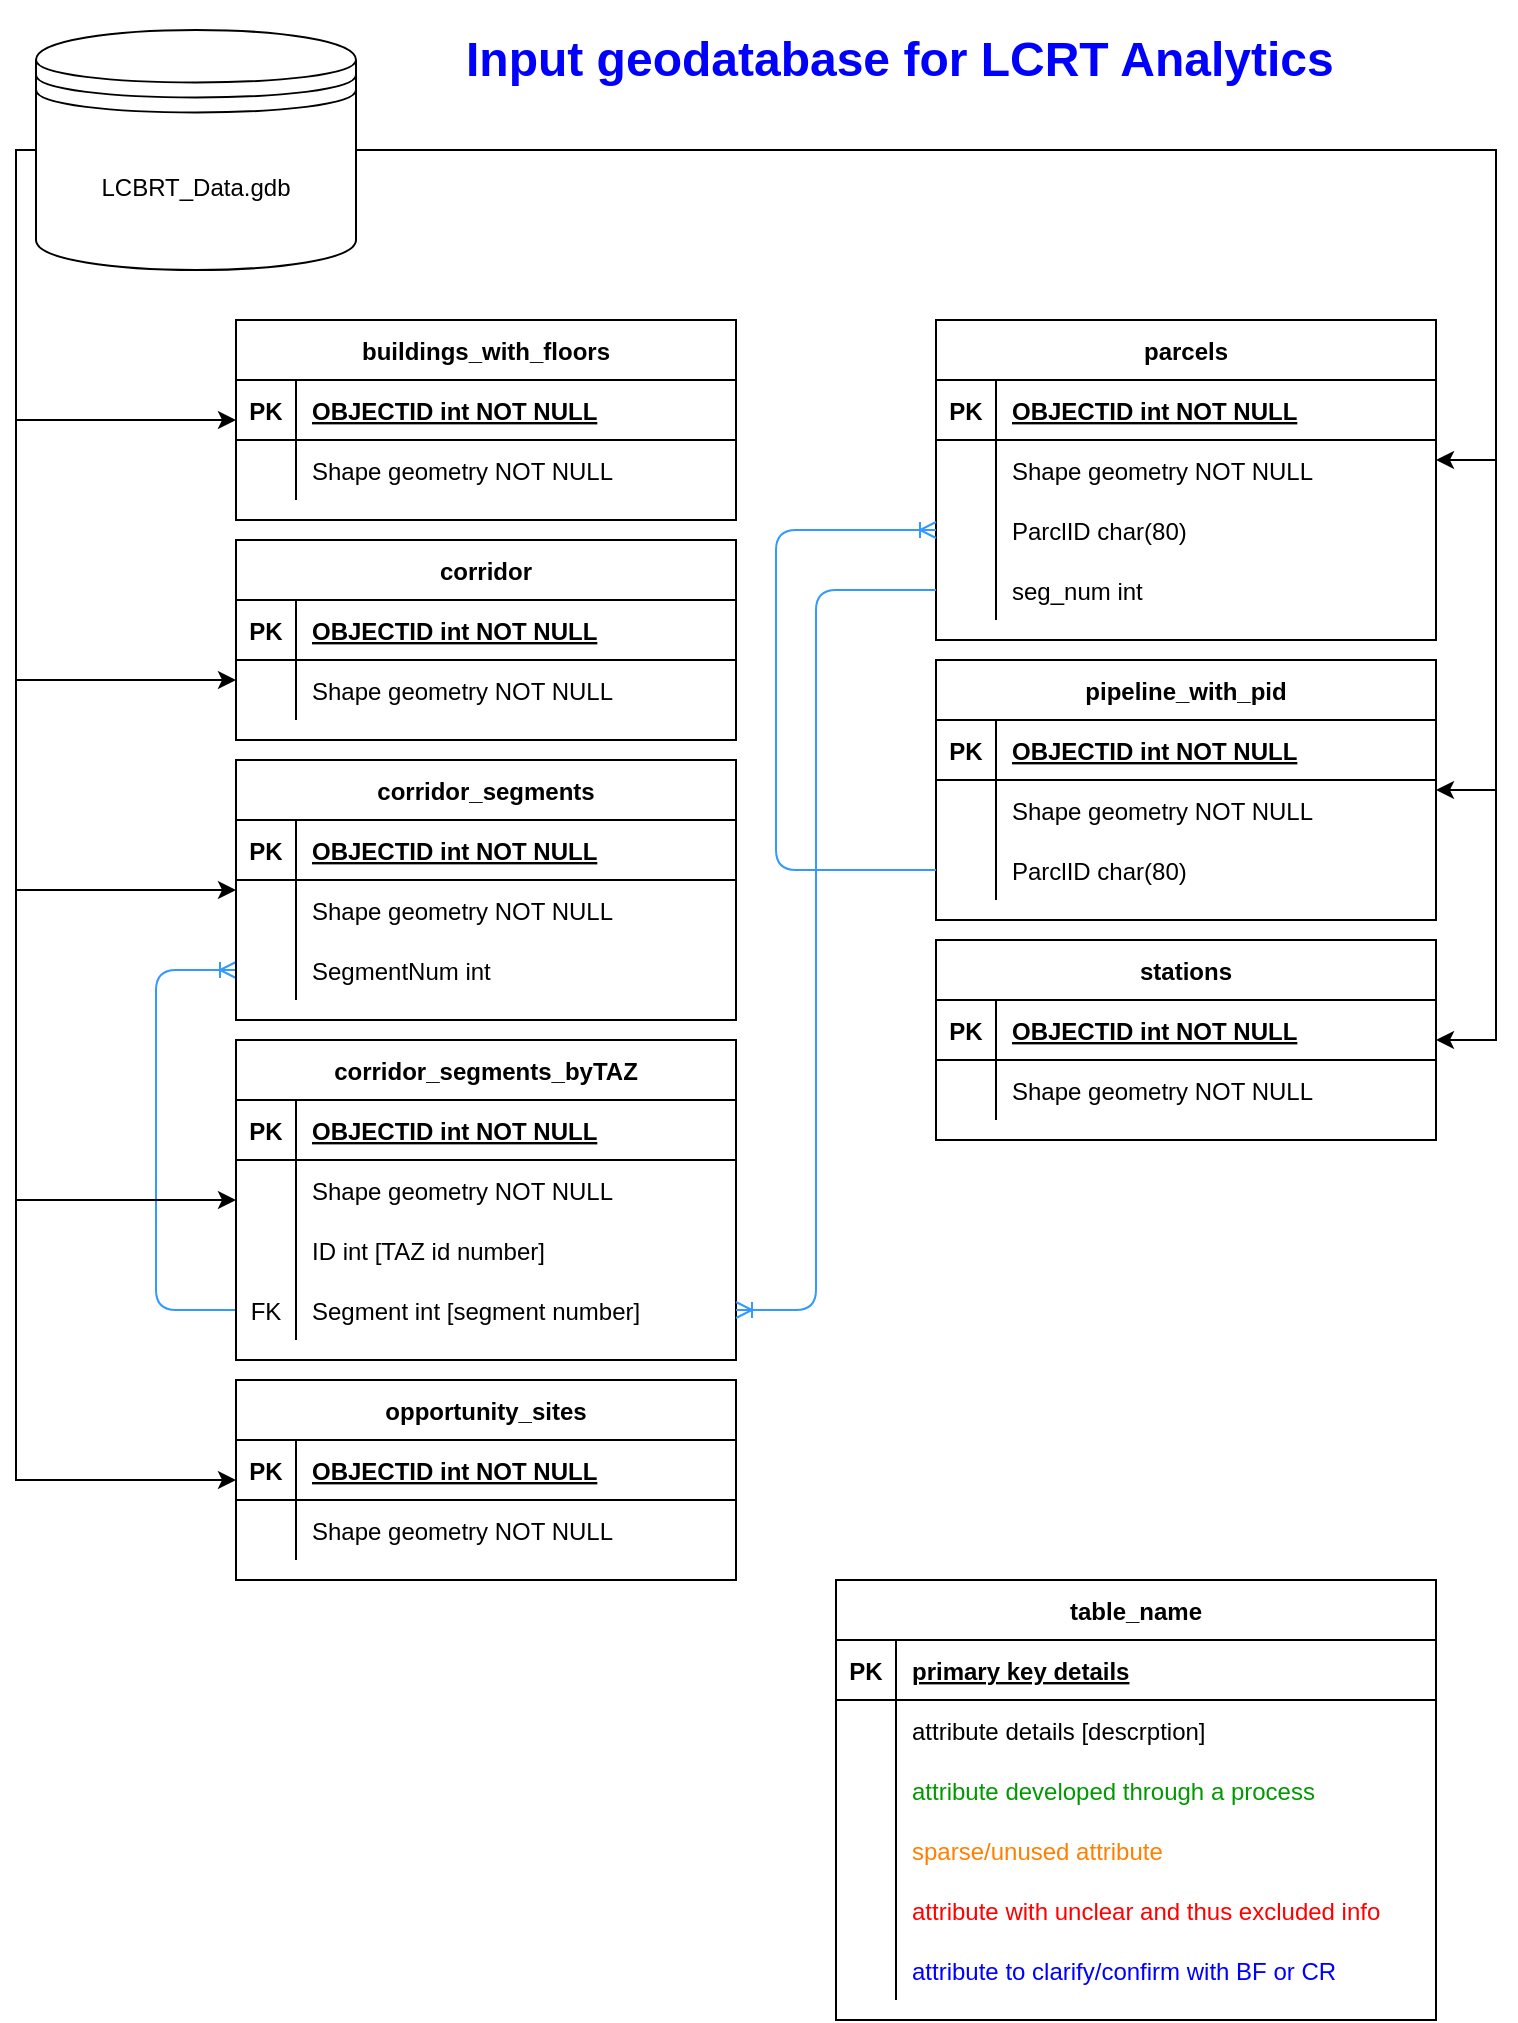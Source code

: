 <mxfile version="13.7.0" type="github" pages="9">
  <diagram id="6sfjvH8wAe0XbjZtv5F1" name="Relationships">
    <mxGraphModel dx="1399" dy="831" grid="1" gridSize="10" guides="1" tooltips="1" connect="1" arrows="1" fold="1" page="1" pageScale="1" pageWidth="850" pageHeight="1100" math="0" shadow="0">
      <root>
        <mxCell id="d2Pd9lmMDD_tgMKhtwr2-0" />
        <mxCell id="d2Pd9lmMDD_tgMKhtwr2-1" parent="d2Pd9lmMDD_tgMKhtwr2-0" />
        <mxCell id="WLKJ8dn2ChjDPFf2gVyL-0" value="" style="edgeStyle=elbowEdgeStyle;fontSize=12;html=1;endArrow=ERoneToMany;entryX=0;entryY=0.5;entryDx=0;entryDy=0;exitX=0;exitY=0.5;exitDx=0;exitDy=0;strokeColor=#3399FF;" parent="d2Pd9lmMDD_tgMKhtwr2-1" source="EbTDLBitO4-8GcSiULzN-165" target="EbTDLBitO4-8GcSiULzN-46" edge="1">
          <mxGeometry width="100" height="100" relative="1" as="geometry">
            <mxPoint x="370" y="550" as="sourcePoint" />
            <mxPoint x="470" y="450" as="targetPoint" />
            <Array as="points">
              <mxPoint x="100" y="640" />
            </Array>
          </mxGeometry>
        </mxCell>
        <mxCell id="qBsIAudxfC-AZOoKGaSu-0" style="edgeStyle=elbowEdgeStyle;rounded=0;orthogonalLoop=1;jettySize=auto;html=1;fontColor=#000000;" parent="d2Pd9lmMDD_tgMKhtwr2-1" source="IazdIoLiXtilu4lHKqYd-0" target="IazdIoLiXtilu4lHKqYd-5" edge="1">
          <mxGeometry relative="1" as="geometry">
            <Array as="points">
              <mxPoint x="30" y="210" />
            </Array>
          </mxGeometry>
        </mxCell>
        <mxCell id="qBsIAudxfC-AZOoKGaSu-1" style="edgeStyle=elbowEdgeStyle;rounded=0;orthogonalLoop=1;jettySize=auto;html=1;fontColor=#000000;" parent="d2Pd9lmMDD_tgMKhtwr2-1" source="IazdIoLiXtilu4lHKqYd-0" target="EbTDLBitO4-8GcSiULzN-0" edge="1">
          <mxGeometry relative="1" as="geometry">
            <Array as="points">
              <mxPoint x="30" y="400" />
            </Array>
          </mxGeometry>
        </mxCell>
        <mxCell id="qBsIAudxfC-AZOoKGaSu-2" style="edgeStyle=elbowEdgeStyle;rounded=0;orthogonalLoop=1;jettySize=auto;html=1;fontColor=#000000;" parent="d2Pd9lmMDD_tgMKhtwr2-1" source="IazdIoLiXtilu4lHKqYd-0" target="NzNRLXZzmgVNKe7Nmsyy-0" edge="1">
          <mxGeometry relative="1" as="geometry">
            <Array as="points">
              <mxPoint x="30" y="330" />
            </Array>
          </mxGeometry>
        </mxCell>
        <mxCell id="w6m1sT0uQvHAIypXAyge-25" style="edgeStyle=elbowEdgeStyle;rounded=0;orthogonalLoop=1;jettySize=auto;html=1;fontColor=#000000;" parent="d2Pd9lmMDD_tgMKhtwr2-1" source="IazdIoLiXtilu4lHKqYd-0" target="w6m1sT0uQvHAIypXAyge-0" edge="1">
          <mxGeometry relative="1" as="geometry">
            <Array as="points">
              <mxPoint x="30" y="410" />
            </Array>
          </mxGeometry>
        </mxCell>
        <mxCell id="w6m1sT0uQvHAIypXAyge-26" style="edgeStyle=elbowEdgeStyle;rounded=0;orthogonalLoop=1;jettySize=auto;html=1;fontColor=#000000;" parent="d2Pd9lmMDD_tgMKhtwr2-1" source="IazdIoLiXtilu4lHKqYd-0" target="EbTDLBitO4-8GcSiULzN-49" edge="1">
          <mxGeometry relative="1" as="geometry">
            <Array as="points">
              <mxPoint x="30" y="370" />
            </Array>
          </mxGeometry>
        </mxCell>
        <mxCell id="w6m1sT0uQvHAIypXAyge-40" style="edgeStyle=elbowEdgeStyle;rounded=0;orthogonalLoop=1;jettySize=auto;html=1;fontColor=#000000;" parent="d2Pd9lmMDD_tgMKhtwr2-1" source="IazdIoLiXtilu4lHKqYd-0" target="w6m1sT0uQvHAIypXAyge-30" edge="1">
          <mxGeometry relative="1" as="geometry">
            <Array as="points">
              <mxPoint x="770" y="290" />
              <mxPoint x="635" y="210" />
            </Array>
          </mxGeometry>
        </mxCell>
        <mxCell id="IazdIoLiXtilu4lHKqYd-0" value="LCBRT_Data.gdb" style="shape=datastore;whiteSpace=wrap;html=1;labelBackgroundColor=#ffffff;" parent="d2Pd9lmMDD_tgMKhtwr2-1" vertex="1">
          <mxGeometry x="40" y="75" width="160" height="120" as="geometry" />
        </mxCell>
        <mxCell id="IazdIoLiXtilu4lHKqYd-5" value="buildings_with_floors" style="shape=table;startSize=30;container=1;collapsible=1;childLayout=tableLayout;fixedRows=1;rowLines=0;fontStyle=1;align=center;resizeLast=1;" parent="d2Pd9lmMDD_tgMKhtwr2-1" vertex="1">
          <mxGeometry x="140" y="220" width="250" height="100" as="geometry">
            <mxRectangle x="120" y="120" width="160" height="30" as="alternateBounds" />
          </mxGeometry>
        </mxCell>
        <mxCell id="IazdIoLiXtilu4lHKqYd-6" value="" style="shape=partialRectangle;collapsible=0;dropTarget=0;pointerEvents=0;fillColor=none;points=[[0,0.5],[1,0.5]];portConstraint=eastwest;top=0;left=0;right=0;bottom=1;" parent="IazdIoLiXtilu4lHKqYd-5" vertex="1">
          <mxGeometry y="30" width="250" height="30" as="geometry" />
        </mxCell>
        <mxCell id="IazdIoLiXtilu4lHKqYd-7" value="PK" style="shape=partialRectangle;overflow=hidden;connectable=0;fillColor=none;top=0;left=0;bottom=0;right=0;fontStyle=1;" parent="IazdIoLiXtilu4lHKqYd-6" vertex="1">
          <mxGeometry width="30" height="30" as="geometry" />
        </mxCell>
        <mxCell id="IazdIoLiXtilu4lHKqYd-8" value="OBJECTID int NOT NULL " style="shape=partialRectangle;overflow=hidden;connectable=0;fillColor=none;top=0;left=0;bottom=0;right=0;align=left;spacingLeft=6;fontStyle=5;" parent="IazdIoLiXtilu4lHKqYd-6" vertex="1">
          <mxGeometry x="30" width="220" height="30" as="geometry" />
        </mxCell>
        <mxCell id="IazdIoLiXtilu4lHKqYd-9" style="shape=partialRectangle;collapsible=0;dropTarget=0;pointerEvents=0;fillColor=none;points=[[0,0.5],[1,0.5]];portConstraint=eastwest;top=0;left=0;right=0;bottom=0;" parent="IazdIoLiXtilu4lHKqYd-5" vertex="1">
          <mxGeometry y="60" width="250" height="30" as="geometry" />
        </mxCell>
        <mxCell id="IazdIoLiXtilu4lHKqYd-10" style="shape=partialRectangle;overflow=hidden;connectable=0;fillColor=none;top=0;left=0;bottom=0;right=0;" parent="IazdIoLiXtilu4lHKqYd-9" vertex="1">
          <mxGeometry width="30" height="30" as="geometry" />
        </mxCell>
        <mxCell id="IazdIoLiXtilu4lHKqYd-11" value="Shape geometry NOT NULL" style="shape=partialRectangle;overflow=hidden;connectable=0;fillColor=none;top=0;left=0;bottom=0;right=0;align=left;spacingLeft=6;" parent="IazdIoLiXtilu4lHKqYd-9" vertex="1">
          <mxGeometry x="30" width="220" height="30" as="geometry" />
        </mxCell>
        <mxCell id="EbTDLBitO4-8GcSiULzN-0" value="corridor" style="shape=table;startSize=30;container=1;collapsible=1;childLayout=tableLayout;fixedRows=1;rowLines=0;fontStyle=1;align=center;resizeLast=1;" parent="d2Pd9lmMDD_tgMKhtwr2-1" vertex="1">
          <mxGeometry x="140" y="330" width="250" height="100" as="geometry">
            <mxRectangle x="120" y="120" width="160" height="30" as="alternateBounds" />
          </mxGeometry>
        </mxCell>
        <mxCell id="EbTDLBitO4-8GcSiULzN-1" value="" style="shape=partialRectangle;collapsible=0;dropTarget=0;pointerEvents=0;fillColor=none;points=[[0,0.5],[1,0.5]];portConstraint=eastwest;top=0;left=0;right=0;bottom=1;" parent="EbTDLBitO4-8GcSiULzN-0" vertex="1">
          <mxGeometry y="30" width="250" height="30" as="geometry" />
        </mxCell>
        <mxCell id="EbTDLBitO4-8GcSiULzN-2" value="PK" style="shape=partialRectangle;overflow=hidden;connectable=0;fillColor=none;top=0;left=0;bottom=0;right=0;fontStyle=1;" parent="EbTDLBitO4-8GcSiULzN-1" vertex="1">
          <mxGeometry width="30" height="30" as="geometry" />
        </mxCell>
        <mxCell id="EbTDLBitO4-8GcSiULzN-3" value="OBJECTID int NOT NULL " style="shape=partialRectangle;overflow=hidden;connectable=0;fillColor=none;top=0;left=0;bottom=0;right=0;align=left;spacingLeft=6;fontStyle=5;" parent="EbTDLBitO4-8GcSiULzN-1" vertex="1">
          <mxGeometry x="30" width="220" height="30" as="geometry" />
        </mxCell>
        <mxCell id="w6m1sT0uQvHAIypXAyge-27" style="shape=partialRectangle;collapsible=0;dropTarget=0;pointerEvents=0;fillColor=none;points=[[0,0.5],[1,0.5]];portConstraint=eastwest;top=0;left=0;right=0;bottom=0;" parent="EbTDLBitO4-8GcSiULzN-0" vertex="1">
          <mxGeometry y="60" width="250" height="30" as="geometry" />
        </mxCell>
        <mxCell id="w6m1sT0uQvHAIypXAyge-28" style="shape=partialRectangle;overflow=hidden;connectable=0;fillColor=none;top=0;left=0;bottom=0;right=0;" parent="w6m1sT0uQvHAIypXAyge-27" vertex="1">
          <mxGeometry width="30" height="30" as="geometry" />
        </mxCell>
        <mxCell id="w6m1sT0uQvHAIypXAyge-29" value="Shape geometry NOT NULL" style="shape=partialRectangle;overflow=hidden;connectable=0;fillColor=none;top=0;left=0;bottom=0;right=0;align=left;spacingLeft=6;" parent="w6m1sT0uQvHAIypXAyge-27" vertex="1">
          <mxGeometry x="30" width="220" height="30" as="geometry" />
        </mxCell>
        <mxCell id="NzNRLXZzmgVNKe7Nmsyy-0" value="corridor_segments" style="shape=table;startSize=30;container=1;collapsible=1;childLayout=tableLayout;fixedRows=1;rowLines=0;fontStyle=1;align=center;resizeLast=1;" parent="d2Pd9lmMDD_tgMKhtwr2-1" vertex="1">
          <mxGeometry x="140" y="440" width="250" height="130" as="geometry">
            <mxRectangle x="120" y="120" width="160" height="30" as="alternateBounds" />
          </mxGeometry>
        </mxCell>
        <mxCell id="NzNRLXZzmgVNKe7Nmsyy-1" value="" style="shape=partialRectangle;collapsible=0;dropTarget=0;pointerEvents=0;fillColor=none;points=[[0,0.5],[1,0.5]];portConstraint=eastwest;top=0;left=0;right=0;bottom=1;" parent="NzNRLXZzmgVNKe7Nmsyy-0" vertex="1">
          <mxGeometry y="30" width="250" height="30" as="geometry" />
        </mxCell>
        <mxCell id="NzNRLXZzmgVNKe7Nmsyy-2" value="PK" style="shape=partialRectangle;overflow=hidden;connectable=0;fillColor=none;top=0;left=0;bottom=0;right=0;fontStyle=1;" parent="NzNRLXZzmgVNKe7Nmsyy-1" vertex="1">
          <mxGeometry width="30" height="30" as="geometry" />
        </mxCell>
        <mxCell id="NzNRLXZzmgVNKe7Nmsyy-3" value="OBJECTID int NOT NULL " style="shape=partialRectangle;overflow=hidden;connectable=0;fillColor=none;top=0;left=0;bottom=0;right=0;align=left;spacingLeft=6;fontStyle=5;" parent="NzNRLXZzmgVNKe7Nmsyy-1" vertex="1">
          <mxGeometry x="30" width="220" height="30" as="geometry" />
        </mxCell>
        <mxCell id="NzNRLXZzmgVNKe7Nmsyy-4" style="shape=partialRectangle;collapsible=0;dropTarget=0;pointerEvents=0;fillColor=none;points=[[0,0.5],[1,0.5]];portConstraint=eastwest;top=0;left=0;right=0;bottom=0;" parent="NzNRLXZzmgVNKe7Nmsyy-0" vertex="1">
          <mxGeometry y="60" width="250" height="30" as="geometry" />
        </mxCell>
        <mxCell id="NzNRLXZzmgVNKe7Nmsyy-5" style="shape=partialRectangle;overflow=hidden;connectable=0;fillColor=none;top=0;left=0;bottom=0;right=0;" parent="NzNRLXZzmgVNKe7Nmsyy-4" vertex="1">
          <mxGeometry width="30" height="30" as="geometry" />
        </mxCell>
        <mxCell id="NzNRLXZzmgVNKe7Nmsyy-6" value="Shape geometry NOT NULL" style="shape=partialRectangle;overflow=hidden;connectable=0;fillColor=none;top=0;left=0;bottom=0;right=0;align=left;spacingLeft=6;" parent="NzNRLXZzmgVNKe7Nmsyy-4" vertex="1">
          <mxGeometry x="30" width="220" height="30" as="geometry" />
        </mxCell>
        <mxCell id="EbTDLBitO4-8GcSiULzN-46" style="shape=partialRectangle;collapsible=0;dropTarget=0;pointerEvents=0;fillColor=none;points=[[0,0.5],[1,0.5]];portConstraint=eastwest;top=0;left=0;right=0;bottom=0;" parent="NzNRLXZzmgVNKe7Nmsyy-0" vertex="1">
          <mxGeometry y="90" width="250" height="30" as="geometry" />
        </mxCell>
        <mxCell id="EbTDLBitO4-8GcSiULzN-47" style="shape=partialRectangle;overflow=hidden;connectable=0;fillColor=none;top=0;left=0;bottom=0;right=0;" parent="EbTDLBitO4-8GcSiULzN-46" vertex="1">
          <mxGeometry width="30" height="30" as="geometry" />
        </mxCell>
        <mxCell id="EbTDLBitO4-8GcSiULzN-48" value="SegmentNum int" style="shape=partialRectangle;overflow=hidden;connectable=0;fillColor=none;top=0;left=0;bottom=0;right=0;align=left;spacingLeft=6;" parent="EbTDLBitO4-8GcSiULzN-46" vertex="1">
          <mxGeometry x="30" width="220" height="30" as="geometry" />
        </mxCell>
        <mxCell id="w6m1sT0uQvHAIypXAyge-0" value="opportunity_sites" style="shape=table;startSize=30;container=1;collapsible=1;childLayout=tableLayout;fixedRows=1;rowLines=0;fontStyle=1;align=center;resizeLast=1;" parent="d2Pd9lmMDD_tgMKhtwr2-1" vertex="1">
          <mxGeometry x="140" y="750" width="250" height="100" as="geometry">
            <mxRectangle x="120" y="120" width="160" height="30" as="alternateBounds" />
          </mxGeometry>
        </mxCell>
        <mxCell id="w6m1sT0uQvHAIypXAyge-1" value="" style="shape=partialRectangle;collapsible=0;dropTarget=0;pointerEvents=0;fillColor=none;points=[[0,0.5],[1,0.5]];portConstraint=eastwest;top=0;left=0;right=0;bottom=1;" parent="w6m1sT0uQvHAIypXAyge-0" vertex="1">
          <mxGeometry y="30" width="250" height="30" as="geometry" />
        </mxCell>
        <mxCell id="w6m1sT0uQvHAIypXAyge-2" value="PK" style="shape=partialRectangle;overflow=hidden;connectable=0;fillColor=none;top=0;left=0;bottom=0;right=0;fontStyle=1;" parent="w6m1sT0uQvHAIypXAyge-1" vertex="1">
          <mxGeometry width="30" height="30" as="geometry" />
        </mxCell>
        <mxCell id="w6m1sT0uQvHAIypXAyge-3" value="OBJECTID int NOT NULL " style="shape=partialRectangle;overflow=hidden;connectable=0;fillColor=none;top=0;left=0;bottom=0;right=0;align=left;spacingLeft=6;fontStyle=5;" parent="w6m1sT0uQvHAIypXAyge-1" vertex="1">
          <mxGeometry x="30" width="220" height="30" as="geometry" />
        </mxCell>
        <mxCell id="w6m1sT0uQvHAIypXAyge-4" style="shape=partialRectangle;collapsible=0;dropTarget=0;pointerEvents=0;fillColor=none;points=[[0,0.5],[1,0.5]];portConstraint=eastwest;top=0;left=0;right=0;bottom=0;" parent="w6m1sT0uQvHAIypXAyge-0" vertex="1">
          <mxGeometry y="60" width="250" height="30" as="geometry" />
        </mxCell>
        <mxCell id="w6m1sT0uQvHAIypXAyge-5" style="shape=partialRectangle;overflow=hidden;connectable=0;fillColor=none;top=0;left=0;bottom=0;right=0;" parent="w6m1sT0uQvHAIypXAyge-4" vertex="1">
          <mxGeometry width="30" height="30" as="geometry" />
        </mxCell>
        <mxCell id="w6m1sT0uQvHAIypXAyge-6" value="Shape geometry NOT NULL" style="shape=partialRectangle;overflow=hidden;connectable=0;fillColor=none;top=0;left=0;bottom=0;right=0;align=left;spacingLeft=6;" parent="w6m1sT0uQvHAIypXAyge-4" vertex="1">
          <mxGeometry x="30" width="220" height="30" as="geometry" />
        </mxCell>
        <mxCell id="EbTDLBitO4-8GcSiULzN-49" value="corridor_segments_byTAZ" style="shape=table;startSize=30;container=1;collapsible=1;childLayout=tableLayout;fixedRows=1;rowLines=0;fontStyle=1;align=center;resizeLast=1;" parent="d2Pd9lmMDD_tgMKhtwr2-1" vertex="1">
          <mxGeometry x="140" y="580" width="250" height="160" as="geometry">
            <mxRectangle x="120" y="120" width="160" height="30" as="alternateBounds" />
          </mxGeometry>
        </mxCell>
        <mxCell id="EbTDLBitO4-8GcSiULzN-50" value="" style="shape=partialRectangle;collapsible=0;dropTarget=0;pointerEvents=0;fillColor=none;points=[[0,0.5],[1,0.5]];portConstraint=eastwest;top=0;left=0;right=0;bottom=1;" parent="EbTDLBitO4-8GcSiULzN-49" vertex="1">
          <mxGeometry y="30" width="250" height="30" as="geometry" />
        </mxCell>
        <mxCell id="EbTDLBitO4-8GcSiULzN-51" value="PK" style="shape=partialRectangle;overflow=hidden;connectable=0;fillColor=none;top=0;left=0;bottom=0;right=0;fontStyle=1;" parent="EbTDLBitO4-8GcSiULzN-50" vertex="1">
          <mxGeometry width="30" height="30" as="geometry" />
        </mxCell>
        <mxCell id="EbTDLBitO4-8GcSiULzN-52" value="OBJECTID int NOT NULL " style="shape=partialRectangle;overflow=hidden;connectable=0;fillColor=none;top=0;left=0;bottom=0;right=0;align=left;spacingLeft=6;fontStyle=5;" parent="EbTDLBitO4-8GcSiULzN-50" vertex="1">
          <mxGeometry x="30" width="220" height="30" as="geometry" />
        </mxCell>
        <mxCell id="EbTDLBitO4-8GcSiULzN-53" style="shape=partialRectangle;collapsible=0;dropTarget=0;pointerEvents=0;fillColor=none;points=[[0,0.5],[1,0.5]];portConstraint=eastwest;top=0;left=0;right=0;bottom=0;" parent="EbTDLBitO4-8GcSiULzN-49" vertex="1">
          <mxGeometry y="60" width="250" height="30" as="geometry" />
        </mxCell>
        <mxCell id="EbTDLBitO4-8GcSiULzN-54" style="shape=partialRectangle;overflow=hidden;connectable=0;fillColor=none;top=0;left=0;bottom=0;right=0;" parent="EbTDLBitO4-8GcSiULzN-53" vertex="1">
          <mxGeometry width="30" height="30" as="geometry" />
        </mxCell>
        <mxCell id="EbTDLBitO4-8GcSiULzN-55" value="Shape geometry NOT NULL" style="shape=partialRectangle;overflow=hidden;connectable=0;fillColor=none;top=0;left=0;bottom=0;right=0;align=left;spacingLeft=6;" parent="EbTDLBitO4-8GcSiULzN-53" vertex="1">
          <mxGeometry x="30" width="220" height="30" as="geometry" />
        </mxCell>
        <mxCell id="EbTDLBitO4-8GcSiULzN-56" value="" style="shape=partialRectangle;collapsible=0;dropTarget=0;pointerEvents=0;fillColor=none;points=[[0,0.5],[1,0.5]];portConstraint=eastwest;top=0;left=0;right=0;bottom=0;" parent="EbTDLBitO4-8GcSiULzN-49" vertex="1">
          <mxGeometry y="90" width="250" height="30" as="geometry" />
        </mxCell>
        <mxCell id="EbTDLBitO4-8GcSiULzN-57" value="" style="shape=partialRectangle;overflow=hidden;connectable=0;fillColor=none;top=0;left=0;bottom=0;right=0;" parent="EbTDLBitO4-8GcSiULzN-56" vertex="1">
          <mxGeometry width="30" height="30" as="geometry" />
        </mxCell>
        <mxCell id="EbTDLBitO4-8GcSiULzN-58" value="ID int [TAZ id number]" style="shape=partialRectangle;overflow=hidden;connectable=0;fillColor=none;top=0;left=0;bottom=0;right=0;align=left;spacingLeft=6;" parent="EbTDLBitO4-8GcSiULzN-56" vertex="1">
          <mxGeometry x="30" width="220" height="30" as="geometry" />
        </mxCell>
        <mxCell id="EbTDLBitO4-8GcSiULzN-165" style="shape=partialRectangle;collapsible=0;dropTarget=0;pointerEvents=0;fillColor=none;points=[[0,0.5],[1,0.5]];portConstraint=eastwest;top=0;left=0;right=0;bottom=0;" parent="EbTDLBitO4-8GcSiULzN-49" vertex="1">
          <mxGeometry y="120" width="250" height="30" as="geometry" />
        </mxCell>
        <mxCell id="EbTDLBitO4-8GcSiULzN-166" value="FK" style="shape=partialRectangle;overflow=hidden;connectable=0;fillColor=none;top=0;left=0;bottom=0;right=0;" parent="EbTDLBitO4-8GcSiULzN-165" vertex="1">
          <mxGeometry width="30" height="30" as="geometry" />
        </mxCell>
        <mxCell id="EbTDLBitO4-8GcSiULzN-167" value="Segment int [segment number]" style="shape=partialRectangle;overflow=hidden;connectable=0;fillColor=none;top=0;left=0;bottom=0;right=0;align=left;spacingLeft=6;" parent="EbTDLBitO4-8GcSiULzN-165" vertex="1">
          <mxGeometry x="30" width="220" height="30" as="geometry" />
        </mxCell>
        <mxCell id="w6m1sT0uQvHAIypXAyge-30" value="parcels" style="shape=table;startSize=30;container=1;collapsible=1;childLayout=tableLayout;fixedRows=1;rowLines=0;fontStyle=1;align=center;resizeLast=1;" parent="d2Pd9lmMDD_tgMKhtwr2-1" vertex="1">
          <mxGeometry x="490" y="220" width="250" height="160" as="geometry">
            <mxRectangle x="120" y="120" width="160" height="30" as="alternateBounds" />
          </mxGeometry>
        </mxCell>
        <mxCell id="w6m1sT0uQvHAIypXAyge-31" value="" style="shape=partialRectangle;collapsible=0;dropTarget=0;pointerEvents=0;fillColor=none;points=[[0,0.5],[1,0.5]];portConstraint=eastwest;top=0;left=0;right=0;bottom=1;" parent="w6m1sT0uQvHAIypXAyge-30" vertex="1">
          <mxGeometry y="30" width="250" height="30" as="geometry" />
        </mxCell>
        <mxCell id="w6m1sT0uQvHAIypXAyge-32" value="PK" style="shape=partialRectangle;overflow=hidden;connectable=0;fillColor=none;top=0;left=0;bottom=0;right=0;fontStyle=1;" parent="w6m1sT0uQvHAIypXAyge-31" vertex="1">
          <mxGeometry width="30" height="30" as="geometry" />
        </mxCell>
        <mxCell id="w6m1sT0uQvHAIypXAyge-33" value="OBJECTID int NOT NULL " style="shape=partialRectangle;overflow=hidden;connectable=0;fillColor=none;top=0;left=0;bottom=0;right=0;align=left;spacingLeft=6;fontStyle=5;" parent="w6m1sT0uQvHAIypXAyge-31" vertex="1">
          <mxGeometry x="30" width="220" height="30" as="geometry" />
        </mxCell>
        <mxCell id="w6m1sT0uQvHAIypXAyge-34" style="shape=partialRectangle;collapsible=0;dropTarget=0;pointerEvents=0;fillColor=none;points=[[0,0.5],[1,0.5]];portConstraint=eastwest;top=0;left=0;right=0;bottom=0;" parent="w6m1sT0uQvHAIypXAyge-30" vertex="1">
          <mxGeometry y="60" width="250" height="30" as="geometry" />
        </mxCell>
        <mxCell id="w6m1sT0uQvHAIypXAyge-35" style="shape=partialRectangle;overflow=hidden;connectable=0;fillColor=none;top=0;left=0;bottom=0;right=0;" parent="w6m1sT0uQvHAIypXAyge-34" vertex="1">
          <mxGeometry width="30" height="30" as="geometry" />
        </mxCell>
        <mxCell id="w6m1sT0uQvHAIypXAyge-36" value="Shape geometry NOT NULL" style="shape=partialRectangle;overflow=hidden;connectable=0;fillColor=none;top=0;left=0;bottom=0;right=0;align=left;spacingLeft=6;" parent="w6m1sT0uQvHAIypXAyge-34" vertex="1">
          <mxGeometry x="30" width="220" height="30" as="geometry" />
        </mxCell>
        <mxCell id="f9kOJQj93gpWQfnZtG_4-0" style="shape=partialRectangle;collapsible=0;dropTarget=0;pointerEvents=0;fillColor=none;points=[[0,0.5],[1,0.5]];portConstraint=eastwest;top=0;left=0;right=0;bottom=0;" parent="w6m1sT0uQvHAIypXAyge-30" vertex="1">
          <mxGeometry y="90" width="250" height="30" as="geometry" />
        </mxCell>
        <mxCell id="f9kOJQj93gpWQfnZtG_4-1" style="shape=partialRectangle;overflow=hidden;connectable=0;fillColor=none;top=0;left=0;bottom=0;right=0;" parent="f9kOJQj93gpWQfnZtG_4-0" vertex="1">
          <mxGeometry width="30" height="30" as="geometry" />
        </mxCell>
        <mxCell id="f9kOJQj93gpWQfnZtG_4-2" value="ParclID char(80)" style="shape=partialRectangle;overflow=hidden;connectable=0;fillColor=none;top=0;left=0;bottom=0;right=0;align=left;spacingLeft=6;" parent="f9kOJQj93gpWQfnZtG_4-0" vertex="1">
          <mxGeometry x="30" width="220" height="30" as="geometry" />
        </mxCell>
        <mxCell id="w6m1sT0uQvHAIypXAyge-37" style="shape=partialRectangle;collapsible=0;dropTarget=0;pointerEvents=0;fillColor=none;points=[[0,0.5],[1,0.5]];portConstraint=eastwest;top=0;left=0;right=0;bottom=0;" parent="w6m1sT0uQvHAIypXAyge-30" vertex="1">
          <mxGeometry y="120" width="250" height="30" as="geometry" />
        </mxCell>
        <mxCell id="w6m1sT0uQvHAIypXAyge-38" style="shape=partialRectangle;overflow=hidden;connectable=0;fillColor=none;top=0;left=0;bottom=0;right=0;" parent="w6m1sT0uQvHAIypXAyge-37" vertex="1">
          <mxGeometry width="30" height="30" as="geometry" />
        </mxCell>
        <mxCell id="w6m1sT0uQvHAIypXAyge-39" value="seg_num int " style="shape=partialRectangle;overflow=hidden;connectable=0;fillColor=none;top=0;left=0;bottom=0;right=0;align=left;spacingLeft=6;" parent="w6m1sT0uQvHAIypXAyge-37" vertex="1">
          <mxGeometry x="30" width="220" height="30" as="geometry" />
        </mxCell>
        <mxCell id="129tkB00XmBXuPvMFDA7-0" value="" style="edgeStyle=elbowEdgeStyle;fontSize=12;html=1;endArrow=ERoneToMany;strokeColor=#3399FF;" parent="d2Pd9lmMDD_tgMKhtwr2-1" source="w6m1sT0uQvHAIypXAyge-37" target="EbTDLBitO4-8GcSiULzN-165" edge="1">
          <mxGeometry width="100" height="100" relative="1" as="geometry">
            <mxPoint x="390" y="715" as="sourcePoint" />
            <mxPoint x="500" y="670" as="targetPoint" />
            <Array as="points">
              <mxPoint x="430" y="640" />
            </Array>
          </mxGeometry>
        </mxCell>
        <mxCell id="o3TzcT9cthIXExKrt53i-0" value="pipeline_with_pid" style="shape=table;startSize=30;container=1;collapsible=1;childLayout=tableLayout;fixedRows=1;rowLines=0;fontStyle=1;align=center;resizeLast=1;" parent="d2Pd9lmMDD_tgMKhtwr2-1" vertex="1">
          <mxGeometry x="490" y="390" width="250" height="130" as="geometry">
            <mxRectangle x="120" y="120" width="160" height="30" as="alternateBounds" />
          </mxGeometry>
        </mxCell>
        <mxCell id="o3TzcT9cthIXExKrt53i-1" value="" style="shape=partialRectangle;collapsible=0;dropTarget=0;pointerEvents=0;fillColor=none;points=[[0,0.5],[1,0.5]];portConstraint=eastwest;top=0;left=0;right=0;bottom=1;" parent="o3TzcT9cthIXExKrt53i-0" vertex="1">
          <mxGeometry y="30" width="250" height="30" as="geometry" />
        </mxCell>
        <mxCell id="o3TzcT9cthIXExKrt53i-2" value="PK" style="shape=partialRectangle;overflow=hidden;connectable=0;fillColor=none;top=0;left=0;bottom=0;right=0;fontStyle=1;" parent="o3TzcT9cthIXExKrt53i-1" vertex="1">
          <mxGeometry width="30" height="30" as="geometry" />
        </mxCell>
        <mxCell id="o3TzcT9cthIXExKrt53i-3" value="OBJECTID int NOT NULL " style="shape=partialRectangle;overflow=hidden;connectable=0;fillColor=none;top=0;left=0;bottom=0;right=0;align=left;spacingLeft=6;fontStyle=5;" parent="o3TzcT9cthIXExKrt53i-1" vertex="1">
          <mxGeometry x="30" width="220" height="30" as="geometry" />
        </mxCell>
        <mxCell id="o3TzcT9cthIXExKrt53i-4" style="shape=partialRectangle;collapsible=0;dropTarget=0;pointerEvents=0;fillColor=none;points=[[0,0.5],[1,0.5]];portConstraint=eastwest;top=0;left=0;right=0;bottom=0;" parent="o3TzcT9cthIXExKrt53i-0" vertex="1">
          <mxGeometry y="60" width="250" height="30" as="geometry" />
        </mxCell>
        <mxCell id="o3TzcT9cthIXExKrt53i-5" style="shape=partialRectangle;overflow=hidden;connectable=0;fillColor=none;top=0;left=0;bottom=0;right=0;" parent="o3TzcT9cthIXExKrt53i-4" vertex="1">
          <mxGeometry width="30" height="30" as="geometry" />
        </mxCell>
        <mxCell id="o3TzcT9cthIXExKrt53i-6" value="Shape geometry NOT NULL" style="shape=partialRectangle;overflow=hidden;connectable=0;fillColor=none;top=0;left=0;bottom=0;right=0;align=left;spacingLeft=6;" parent="o3TzcT9cthIXExKrt53i-4" vertex="1">
          <mxGeometry x="30" width="220" height="30" as="geometry" />
        </mxCell>
        <mxCell id="o3TzcT9cthIXExKrt53i-7" style="shape=partialRectangle;collapsible=0;dropTarget=0;pointerEvents=0;fillColor=none;points=[[0,0.5],[1,0.5]];portConstraint=eastwest;top=0;left=0;right=0;bottom=0;" parent="o3TzcT9cthIXExKrt53i-0" vertex="1">
          <mxGeometry y="90" width="250" height="30" as="geometry" />
        </mxCell>
        <mxCell id="o3TzcT9cthIXExKrt53i-8" style="shape=partialRectangle;overflow=hidden;connectable=0;fillColor=none;top=0;left=0;bottom=0;right=0;" parent="o3TzcT9cthIXExKrt53i-7" vertex="1">
          <mxGeometry width="30" height="30" as="geometry" />
        </mxCell>
        <mxCell id="o3TzcT9cthIXExKrt53i-9" value="ParclID char(80)" style="shape=partialRectangle;overflow=hidden;connectable=0;fillColor=none;top=0;left=0;bottom=0;right=0;align=left;spacingLeft=6;" parent="o3TzcT9cthIXExKrt53i-7" vertex="1">
          <mxGeometry x="30" width="220" height="30" as="geometry" />
        </mxCell>
        <mxCell id="o3TzcT9cthIXExKrt53i-10" style="edgeStyle=elbowEdgeStyle;rounded=0;orthogonalLoop=1;jettySize=auto;html=1;fontColor=#000000;" parent="d2Pd9lmMDD_tgMKhtwr2-1" target="o3TzcT9cthIXExKrt53i-0" edge="1">
          <mxGeometry relative="1" as="geometry">
            <mxPoint x="200" y="135" as="sourcePoint" />
            <mxPoint x="740" y="290" as="targetPoint" />
            <Array as="points">
              <mxPoint x="770" y="290" />
              <mxPoint x="635" y="210" />
            </Array>
          </mxGeometry>
        </mxCell>
        <mxCell id="o3TzcT9cthIXExKrt53i-11" value="" style="edgeStyle=elbowEdgeStyle;fontSize=12;html=1;endArrow=ERoneToMany;strokeColor=#3399FF;" parent="d2Pd9lmMDD_tgMKhtwr2-1" source="o3TzcT9cthIXExKrt53i-7" target="f9kOJQj93gpWQfnZtG_4-0" edge="1">
          <mxGeometry width="100" height="100" relative="1" as="geometry">
            <mxPoint x="490" y="325" as="sourcePoint" />
            <mxPoint x="440" y="230" as="targetPoint" />
            <Array as="points">
              <mxPoint x="410" y="380" />
            </Array>
          </mxGeometry>
        </mxCell>
        <mxCell id="_JLWHxdoN2WhMLS-G6Ug-0" value="stations" style="shape=table;startSize=30;container=1;collapsible=1;childLayout=tableLayout;fixedRows=1;rowLines=0;fontStyle=1;align=center;resizeLast=1;" parent="d2Pd9lmMDD_tgMKhtwr2-1" vertex="1">
          <mxGeometry x="490" y="530" width="250" height="100" as="geometry">
            <mxRectangle x="120" y="120" width="160" height="30" as="alternateBounds" />
          </mxGeometry>
        </mxCell>
        <mxCell id="_JLWHxdoN2WhMLS-G6Ug-1" value="" style="shape=partialRectangle;collapsible=0;dropTarget=0;pointerEvents=0;fillColor=none;points=[[0,0.5],[1,0.5]];portConstraint=eastwest;top=0;left=0;right=0;bottom=1;" parent="_JLWHxdoN2WhMLS-G6Ug-0" vertex="1">
          <mxGeometry y="30" width="250" height="30" as="geometry" />
        </mxCell>
        <mxCell id="_JLWHxdoN2WhMLS-G6Ug-2" value="PK" style="shape=partialRectangle;overflow=hidden;connectable=0;fillColor=none;top=0;left=0;bottom=0;right=0;fontStyle=1;" parent="_JLWHxdoN2WhMLS-G6Ug-1" vertex="1">
          <mxGeometry width="30" height="30" as="geometry" />
        </mxCell>
        <mxCell id="_JLWHxdoN2WhMLS-G6Ug-3" value="OBJECTID int NOT NULL " style="shape=partialRectangle;overflow=hidden;connectable=0;fillColor=none;top=0;left=0;bottom=0;right=0;align=left;spacingLeft=6;fontStyle=5;" parent="_JLWHxdoN2WhMLS-G6Ug-1" vertex="1">
          <mxGeometry x="30" width="220" height="30" as="geometry" />
        </mxCell>
        <mxCell id="_JLWHxdoN2WhMLS-G6Ug-4" style="shape=partialRectangle;collapsible=0;dropTarget=0;pointerEvents=0;fillColor=none;points=[[0,0.5],[1,0.5]];portConstraint=eastwest;top=0;left=0;right=0;bottom=0;" parent="_JLWHxdoN2WhMLS-G6Ug-0" vertex="1">
          <mxGeometry y="60" width="250" height="30" as="geometry" />
        </mxCell>
        <mxCell id="_JLWHxdoN2WhMLS-G6Ug-5" style="shape=partialRectangle;overflow=hidden;connectable=0;fillColor=none;top=0;left=0;bottom=0;right=0;" parent="_JLWHxdoN2WhMLS-G6Ug-4" vertex="1">
          <mxGeometry width="30" height="30" as="geometry" />
        </mxCell>
        <mxCell id="_JLWHxdoN2WhMLS-G6Ug-6" value="Shape geometry NOT NULL" style="shape=partialRectangle;overflow=hidden;connectable=0;fillColor=none;top=0;left=0;bottom=0;right=0;align=left;spacingLeft=6;" parent="_JLWHxdoN2WhMLS-G6Ug-4" vertex="1">
          <mxGeometry x="30" width="220" height="30" as="geometry" />
        </mxCell>
        <mxCell id="_JLWHxdoN2WhMLS-G6Ug-10" style="edgeStyle=elbowEdgeStyle;rounded=0;orthogonalLoop=1;jettySize=auto;html=1;fontColor=#000000;" parent="d2Pd9lmMDD_tgMKhtwr2-1" target="_JLWHxdoN2WhMLS-G6Ug-0" edge="1">
          <mxGeometry relative="1" as="geometry">
            <mxPoint x="200" y="135" as="sourcePoint" />
            <mxPoint x="740" y="455" as="targetPoint" />
            <Array as="points">
              <mxPoint x="770" y="290" />
              <mxPoint x="635" y="210" />
            </Array>
          </mxGeometry>
        </mxCell>
        <mxCell id="AQHXIqg4siNRfXTJN5s6-1" value="table_name" style="shape=table;startSize=30;container=1;collapsible=1;childLayout=tableLayout;fixedRows=1;rowLines=0;fontStyle=1;align=center;resizeLast=1;" vertex="1" parent="d2Pd9lmMDD_tgMKhtwr2-1">
          <mxGeometry x="440" y="850" width="300" height="220" as="geometry">
            <mxRectangle x="120" y="120" width="160" height="30" as="alternateBounds" />
          </mxGeometry>
        </mxCell>
        <mxCell id="AQHXIqg4siNRfXTJN5s6-2" value="" style="shape=partialRectangle;collapsible=0;dropTarget=0;pointerEvents=0;fillColor=none;points=[[0,0.5],[1,0.5]];portConstraint=eastwest;top=0;left=0;right=0;bottom=1;" vertex="1" parent="AQHXIqg4siNRfXTJN5s6-1">
          <mxGeometry y="30" width="300" height="30" as="geometry" />
        </mxCell>
        <mxCell id="AQHXIqg4siNRfXTJN5s6-3" value="PK" style="shape=partialRectangle;overflow=hidden;connectable=0;fillColor=none;top=0;left=0;bottom=0;right=0;fontStyle=1;" vertex="1" parent="AQHXIqg4siNRfXTJN5s6-2">
          <mxGeometry width="30" height="30" as="geometry" />
        </mxCell>
        <mxCell id="AQHXIqg4siNRfXTJN5s6-4" value="primary key details" style="shape=partialRectangle;overflow=hidden;connectable=0;fillColor=none;top=0;left=0;bottom=0;right=0;align=left;spacingLeft=6;fontStyle=5;" vertex="1" parent="AQHXIqg4siNRfXTJN5s6-2">
          <mxGeometry x="30" width="270" height="30" as="geometry" />
        </mxCell>
        <mxCell id="AQHXIqg4siNRfXTJN5s6-5" style="shape=partialRectangle;collapsible=0;dropTarget=0;pointerEvents=0;fillColor=none;points=[[0,0.5],[1,0.5]];portConstraint=eastwest;top=0;left=0;right=0;bottom=0;" vertex="1" parent="AQHXIqg4siNRfXTJN5s6-1">
          <mxGeometry y="60" width="300" height="30" as="geometry" />
        </mxCell>
        <mxCell id="AQHXIqg4siNRfXTJN5s6-6" style="shape=partialRectangle;overflow=hidden;connectable=0;fillColor=none;top=0;left=0;bottom=0;right=0;" vertex="1" parent="AQHXIqg4siNRfXTJN5s6-5">
          <mxGeometry width="30" height="30" as="geometry" />
        </mxCell>
        <mxCell id="AQHXIqg4siNRfXTJN5s6-7" value="attribute details [descrption]" style="shape=partialRectangle;overflow=hidden;connectable=0;fillColor=none;top=0;left=0;bottom=0;right=0;align=left;spacingLeft=6;" vertex="1" parent="AQHXIqg4siNRfXTJN5s6-5">
          <mxGeometry x="30" width="270" height="30" as="geometry" />
        </mxCell>
        <mxCell id="AQHXIqg4siNRfXTJN5s6-8" style="shape=partialRectangle;collapsible=0;dropTarget=0;pointerEvents=0;fillColor=none;points=[[0,0.5],[1,0.5]];portConstraint=eastwest;top=0;left=0;right=0;bottom=0;fontColor=#009900;" vertex="1" parent="AQHXIqg4siNRfXTJN5s6-1">
          <mxGeometry y="90" width="300" height="30" as="geometry" />
        </mxCell>
        <mxCell id="AQHXIqg4siNRfXTJN5s6-9" style="shape=partialRectangle;overflow=hidden;connectable=0;fillColor=none;top=0;left=0;bottom=0;right=0;" vertex="1" parent="AQHXIqg4siNRfXTJN5s6-8">
          <mxGeometry width="30" height="30" as="geometry" />
        </mxCell>
        <mxCell id="AQHXIqg4siNRfXTJN5s6-10" value="attribute developed through a process" style="shape=partialRectangle;overflow=hidden;connectable=0;fillColor=none;top=0;left=0;bottom=0;right=0;align=left;spacingLeft=6;strokeColor=#009900;fontColor=#009900;" vertex="1" parent="AQHXIqg4siNRfXTJN5s6-8">
          <mxGeometry x="30" width="270" height="30" as="geometry" />
        </mxCell>
        <mxCell id="AQHXIqg4siNRfXTJN5s6-11" style="shape=partialRectangle;collapsible=0;dropTarget=0;pointerEvents=0;fillColor=none;points=[[0,0.5],[1,0.5]];portConstraint=eastwest;top=0;left=0;right=0;bottom=0;" vertex="1" parent="AQHXIqg4siNRfXTJN5s6-1">
          <mxGeometry y="120" width="300" height="30" as="geometry" />
        </mxCell>
        <mxCell id="AQHXIqg4siNRfXTJN5s6-12" style="shape=partialRectangle;overflow=hidden;connectable=0;fillColor=none;top=0;left=0;bottom=0;right=0;" vertex="1" parent="AQHXIqg4siNRfXTJN5s6-11">
          <mxGeometry width="30" height="30" as="geometry" />
        </mxCell>
        <mxCell id="AQHXIqg4siNRfXTJN5s6-13" value="sparse/unused attribute" style="shape=partialRectangle;overflow=hidden;connectable=0;fillColor=none;top=0;left=0;bottom=0;right=0;align=left;spacingLeft=6;fontColor=#FF8000;" vertex="1" parent="AQHXIqg4siNRfXTJN5s6-11">
          <mxGeometry x="30" width="270" height="30" as="geometry" />
        </mxCell>
        <mxCell id="AQHXIqg4siNRfXTJN5s6-17" style="shape=partialRectangle;collapsible=0;dropTarget=0;pointerEvents=0;fillColor=none;points=[[0,0.5],[1,0.5]];portConstraint=eastwest;top=0;left=0;right=0;bottom=0;" vertex="1" parent="AQHXIqg4siNRfXTJN5s6-1">
          <mxGeometry y="150" width="300" height="30" as="geometry" />
        </mxCell>
        <mxCell id="AQHXIqg4siNRfXTJN5s6-18" style="shape=partialRectangle;overflow=hidden;connectable=0;fillColor=none;top=0;left=0;bottom=0;right=0;" vertex="1" parent="AQHXIqg4siNRfXTJN5s6-17">
          <mxGeometry width="30" height="30" as="geometry" />
        </mxCell>
        <mxCell id="AQHXIqg4siNRfXTJN5s6-19" value="attribute with unclear and thus excluded info" style="shape=partialRectangle;overflow=hidden;connectable=0;fillColor=none;top=0;left=0;bottom=0;right=0;align=left;spacingLeft=6;fontColor=#FF0000;" vertex="1" parent="AQHXIqg4siNRfXTJN5s6-17">
          <mxGeometry x="30" width="270" height="30" as="geometry" />
        </mxCell>
        <mxCell id="AQHXIqg4siNRfXTJN5s6-14" style="shape=partialRectangle;collapsible=0;dropTarget=0;pointerEvents=0;fillColor=none;points=[[0,0.5],[1,0.5]];portConstraint=eastwest;top=0;left=0;right=0;bottom=0;" vertex="1" parent="AQHXIqg4siNRfXTJN5s6-1">
          <mxGeometry y="180" width="300" height="30" as="geometry" />
        </mxCell>
        <mxCell id="AQHXIqg4siNRfXTJN5s6-15" style="shape=partialRectangle;overflow=hidden;connectable=0;fillColor=none;top=0;left=0;bottom=0;right=0;" vertex="1" parent="AQHXIqg4siNRfXTJN5s6-14">
          <mxGeometry width="30" height="30" as="geometry" />
        </mxCell>
        <mxCell id="AQHXIqg4siNRfXTJN5s6-16" value="attribute to clarify/confirm with BF or CR" style="shape=partialRectangle;overflow=hidden;connectable=0;fillColor=none;top=0;left=0;bottom=0;right=0;align=left;spacingLeft=6;fontColor=#0000FF;" vertex="1" parent="AQHXIqg4siNRfXTJN5s6-14">
          <mxGeometry x="30" width="270" height="30" as="geometry" />
        </mxCell>
        <mxCell id="i6YnCGJEMSd4C3zd43Zt-0" value="&lt;h1&gt;Input geodatabase for LCRT Analytics&lt;br&gt;&lt;/h1&gt;" style="text;html=1;strokeColor=none;fillColor=none;spacing=5;spacingTop=-20;whiteSpace=wrap;overflow=hidden;rounded=0;fontColor=#0000FF;" vertex="1" parent="d2Pd9lmMDD_tgMKhtwr2-1">
          <mxGeometry x="250" y="70" width="530" height="60" as="geometry" />
        </mxCell>
      </root>
    </mxGraphModel>
  </diagram>
  <diagram name="buildings_with_floors" id="EVJ-OiCdpVGNEP5nBKsl">
    <mxGraphModel dx="1399" dy="831" grid="1" gridSize="10" guides="1" tooltips="1" connect="1" arrows="1" fold="1" page="1" pageScale="1" pageWidth="850" pageHeight="1100" math="0" shadow="0">
      <root>
        <mxCell id="_wvSJb4-IaPwt58LggdX-0" />
        <mxCell id="_wvSJb4-IaPwt58LggdX-1" parent="_wvSJb4-IaPwt58LggdX-0" />
        <mxCell id="_wvSJb4-IaPwt58LggdX-2" value="Buildings_with_floors" style="shape=table;startSize=30;container=1;collapsible=1;childLayout=tableLayout;fixedRows=1;rowLines=0;fontStyle=1;align=center;resizeLast=1;" parent="_wvSJb4-IaPwt58LggdX-1" vertex="1">
          <mxGeometry x="460" y="25" width="260" height="250" as="geometry">
            <mxRectangle x="120" y="120" width="160" height="30" as="alternateBounds" />
          </mxGeometry>
        </mxCell>
        <mxCell id="_wvSJb4-IaPwt58LggdX-3" value="" style="shape=partialRectangle;collapsible=0;dropTarget=0;pointerEvents=0;fillColor=none;points=[[0,0.5],[1,0.5]];portConstraint=eastwest;top=0;left=0;right=0;bottom=1;" parent="_wvSJb4-IaPwt58LggdX-2" vertex="1">
          <mxGeometry y="30" width="260" height="30" as="geometry" />
        </mxCell>
        <mxCell id="_wvSJb4-IaPwt58LggdX-4" value="PK" style="shape=partialRectangle;overflow=hidden;connectable=0;fillColor=none;top=0;left=0;bottom=0;right=0;fontStyle=1;" parent="_wvSJb4-IaPwt58LggdX-3" vertex="1">
          <mxGeometry width="30" height="30" as="geometry" />
        </mxCell>
        <mxCell id="_wvSJb4-IaPwt58LggdX-5" value="OBJECTID int NOT NULL " style="shape=partialRectangle;overflow=hidden;connectable=0;fillColor=none;top=0;left=0;bottom=0;right=0;align=left;spacingLeft=6;fontStyle=5;" parent="_wvSJb4-IaPwt58LggdX-3" vertex="1">
          <mxGeometry x="30" width="230" height="30" as="geometry" />
        </mxCell>
        <mxCell id="_wvSJb4-IaPwt58LggdX-6" style="shape=partialRectangle;collapsible=0;dropTarget=0;pointerEvents=0;fillColor=none;points=[[0,0.5],[1,0.5]];portConstraint=eastwest;top=0;left=0;right=0;bottom=0;" parent="_wvSJb4-IaPwt58LggdX-2" vertex="1">
          <mxGeometry y="60" width="260" height="30" as="geometry" />
        </mxCell>
        <mxCell id="_wvSJb4-IaPwt58LggdX-7" style="shape=partialRectangle;overflow=hidden;connectable=0;fillColor=none;top=0;left=0;bottom=0;right=0;" parent="_wvSJb4-IaPwt58LggdX-6" vertex="1">
          <mxGeometry width="30" height="30" as="geometry" />
        </mxCell>
        <mxCell id="_wvSJb4-IaPwt58LggdX-8" value="Shape geometry NOT NULL" style="shape=partialRectangle;overflow=hidden;connectable=0;fillColor=none;top=0;left=0;bottom=0;right=0;align=left;spacingLeft=6;" parent="_wvSJb4-IaPwt58LggdX-6" vertex="1">
          <mxGeometry x="30" width="230" height="30" as="geometry" />
        </mxCell>
        <mxCell id="_wvSJb4-IaPwt58LggdX-9" value="" style="shape=partialRectangle;collapsible=0;dropTarget=0;pointerEvents=0;fillColor=none;points=[[0,0.5],[1,0.5]];portConstraint=eastwest;top=0;left=0;right=0;bottom=0;" parent="_wvSJb4-IaPwt58LggdX-2" vertex="1">
          <mxGeometry y="90" width="260" height="30" as="geometry" />
        </mxCell>
        <mxCell id="_wvSJb4-IaPwt58LggdX-10" value="" style="shape=partialRectangle;overflow=hidden;connectable=0;fillColor=none;top=0;left=0;bottom=0;right=0;" parent="_wvSJb4-IaPwt58LggdX-9" vertex="1">
          <mxGeometry width="30" height="30" as="geometry" />
        </mxCell>
        <mxCell id="_wvSJb4-IaPwt58LggdX-11" value="Height float [estimated height (meters)]" style="shape=partialRectangle;overflow=hidden;connectable=0;fillColor=none;top=0;left=0;bottom=0;right=0;align=left;spacingLeft=6;fontColor=#009900;" parent="_wvSJb4-IaPwt58LggdX-9" vertex="1">
          <mxGeometry x="30" width="230" height="30" as="geometry" />
        </mxCell>
        <mxCell id="_wvSJb4-IaPwt58LggdX-12" style="shape=partialRectangle;collapsible=0;dropTarget=0;pointerEvents=0;fillColor=none;points=[[0,0.5],[1,0.5]];portConstraint=eastwest;top=0;left=0;right=0;bottom=0;" parent="_wvSJb4-IaPwt58LggdX-2" vertex="1">
          <mxGeometry y="120" width="260" height="30" as="geometry" />
        </mxCell>
        <mxCell id="_wvSJb4-IaPwt58LggdX-13" style="shape=partialRectangle;overflow=hidden;connectable=0;fillColor=none;top=0;left=0;bottom=0;right=0;" parent="_wvSJb4-IaPwt58LggdX-12" vertex="1">
          <mxGeometry width="30" height="30" as="geometry" />
        </mxCell>
        <mxCell id="_wvSJb4-IaPwt58LggdX-14" value="fl_ar_sq float [estimated floor area (sq ft)]" style="shape=partialRectangle;overflow=hidden;connectable=0;fillColor=none;top=0;left=0;bottom=0;right=0;align=left;spacingLeft=6;fontColor=#009900;" parent="_wvSJb4-IaPwt58LggdX-12" vertex="1">
          <mxGeometry x="30" width="230" height="30" as="geometry" />
        </mxCell>
        <mxCell id="_wvSJb4-IaPwt58LggdX-15" style="shape=partialRectangle;collapsible=0;dropTarget=0;pointerEvents=0;fillColor=none;points=[[0,0.5],[1,0.5]];portConstraint=eastwest;top=0;left=0;right=0;bottom=0;" parent="_wvSJb4-IaPwt58LggdX-2" vertex="1">
          <mxGeometry y="150" width="260" height="30" as="geometry" />
        </mxCell>
        <mxCell id="_wvSJb4-IaPwt58LggdX-16" style="shape=partialRectangle;overflow=hidden;connectable=0;fillColor=none;top=0;left=0;bottom=0;right=0;" parent="_wvSJb4-IaPwt58LggdX-15" vertex="1">
          <mxGeometry width="30" height="30" as="geometry" />
        </mxCell>
        <mxCell id="_wvSJb4-IaPwt58LggdX-17" value="fl_est float [estimated number of floors]" style="shape=partialRectangle;overflow=hidden;connectable=0;fillColor=none;top=0;left=0;bottom=0;right=0;align=left;spacingLeft=6;fontColor=#009900;" parent="_wvSJb4-IaPwt58LggdX-15" vertex="1">
          <mxGeometry x="30" width="230" height="30" as="geometry" />
        </mxCell>
        <mxCell id="_wvSJb4-IaPwt58LggdX-18" style="shape=partialRectangle;collapsible=0;dropTarget=0;pointerEvents=0;fillColor=none;points=[[0,0.5],[1,0.5]];portConstraint=eastwest;top=0;left=0;right=0;bottom=0;" parent="_wvSJb4-IaPwt58LggdX-2" vertex="1">
          <mxGeometry y="180" width="260" height="30" as="geometry" />
        </mxCell>
        <mxCell id="_wvSJb4-IaPwt58LggdX-19" style="shape=partialRectangle;overflow=hidden;connectable=0;fillColor=none;top=0;left=0;bottom=0;right=0;" parent="_wvSJb4-IaPwt58LggdX-18" vertex="1">
          <mxGeometry width="30" height="30" as="geometry" />
        </mxCell>
        <mxCell id="_wvSJb4-IaPwt58LggdX-20" value="Shape_Length float NOT NULL" style="shape=partialRectangle;overflow=hidden;connectable=0;fillColor=none;top=0;left=0;bottom=0;right=0;align=left;spacingLeft=6;" parent="_wvSJb4-IaPwt58LggdX-18" vertex="1">
          <mxGeometry x="30" width="230" height="30" as="geometry" />
        </mxCell>
        <mxCell id="_wvSJb4-IaPwt58LggdX-21" style="shape=partialRectangle;collapsible=0;dropTarget=0;pointerEvents=0;fillColor=none;points=[[0,0.5],[1,0.5]];portConstraint=eastwest;top=0;left=0;right=0;bottom=0;" parent="_wvSJb4-IaPwt58LggdX-2" vertex="1">
          <mxGeometry y="210" width="260" height="30" as="geometry" />
        </mxCell>
        <mxCell id="_wvSJb4-IaPwt58LggdX-22" style="shape=partialRectangle;overflow=hidden;connectable=0;fillColor=none;top=0;left=0;bottom=0;right=0;" parent="_wvSJb4-IaPwt58LggdX-21" vertex="1">
          <mxGeometry width="30" height="30" as="geometry" />
        </mxCell>
        <mxCell id="_wvSJb4-IaPwt58LggdX-23" value="Shape_Area float NOT NULL" style="shape=partialRectangle;overflow=hidden;connectable=0;fillColor=none;top=0;left=0;bottom=0;right=0;align=left;spacingLeft=6;" parent="_wvSJb4-IaPwt58LggdX-21" vertex="1">
          <mxGeometry x="30" width="230" height="30" as="geometry" />
        </mxCell>
        <mxCell id="QDibF5cg32Nj2MUMGe-Z-0" value="&lt;h1&gt;BUILDING DATA&lt;br&gt;&lt;/h1&gt;&lt;p&gt;Where are existing buildings located, what parcel does each building belong to, and what is the approximate floor area of each building?&lt;/p&gt;&lt;ul&gt;&lt;li&gt;Source: Microsoft building footprints&lt;/li&gt;&lt;ul&gt;&lt;li&gt;Publisher: Microsoft&lt;/li&gt;&lt;li&gt;Publication date: 2018&lt;/li&gt;&lt;li&gt;URL: ...&lt;/li&gt;&lt;/ul&gt;&lt;li&gt;Feature service: (url)&lt;br&gt;&lt;/li&gt;&lt;li&gt;Notes:&lt;/li&gt;&lt;ul&gt;&lt;li&gt;For buildings in major metropolitan regions, the building footprint features include an attribute reflecting estimated height (in meters) based on LIDAR data . For all parcels in Dorchester County, this height estimate is unavailable.&lt;/li&gt;&lt;/ul&gt;&lt;/ul&gt;&lt;div&gt;&lt;br&gt;&lt;/div&gt;&lt;div&gt;&lt;h2&gt;Data Enrichment&lt;/h2&gt;&lt;h3&gt;Estimating number of floors&lt;/h3&gt;&lt;div&gt;...&lt;br&gt;&lt;/div&gt;&lt;div&gt;&lt;h3&gt;Estimating total floor area&lt;/h3&gt;&lt;div&gt;...&lt;br&gt;&lt;/div&gt;&lt;/div&gt;&lt;/div&gt;" style="text;html=1;strokeColor=none;fillColor=none;spacing=5;spacingTop=-20;whiteSpace=wrap;overflow=hidden;rounded=0;labelBackgroundColor=#ffffff;fontColor=#000000;" parent="_wvSJb4-IaPwt58LggdX-1" vertex="1">
          <mxGeometry x="60" y="30" width="370" height="470" as="geometry" />
        </mxCell>
        <mxCell id="TuPah1T7VwZ4Le1JjUue-0" value="table_name" style="shape=table;startSize=30;container=1;collapsible=1;childLayout=tableLayout;fixedRows=1;rowLines=0;fontStyle=1;align=center;resizeLast=1;" vertex="1" parent="_wvSJb4-IaPwt58LggdX-1">
          <mxGeometry x="440" y="850" width="300" height="220" as="geometry">
            <mxRectangle x="120" y="120" width="160" height="30" as="alternateBounds" />
          </mxGeometry>
        </mxCell>
        <mxCell id="TuPah1T7VwZ4Le1JjUue-1" value="" style="shape=partialRectangle;collapsible=0;dropTarget=0;pointerEvents=0;fillColor=none;points=[[0,0.5],[1,0.5]];portConstraint=eastwest;top=0;left=0;right=0;bottom=1;" vertex="1" parent="TuPah1T7VwZ4Le1JjUue-0">
          <mxGeometry y="30" width="300" height="30" as="geometry" />
        </mxCell>
        <mxCell id="TuPah1T7VwZ4Le1JjUue-2" value="PK" style="shape=partialRectangle;overflow=hidden;connectable=0;fillColor=none;top=0;left=0;bottom=0;right=0;fontStyle=1;" vertex="1" parent="TuPah1T7VwZ4Le1JjUue-1">
          <mxGeometry width="30" height="30" as="geometry" />
        </mxCell>
        <mxCell id="TuPah1T7VwZ4Le1JjUue-3" value="primary key details" style="shape=partialRectangle;overflow=hidden;connectable=0;fillColor=none;top=0;left=0;bottom=0;right=0;align=left;spacingLeft=6;fontStyle=5;" vertex="1" parent="TuPah1T7VwZ4Le1JjUue-1">
          <mxGeometry x="30" width="270" height="30" as="geometry" />
        </mxCell>
        <mxCell id="TuPah1T7VwZ4Le1JjUue-4" style="shape=partialRectangle;collapsible=0;dropTarget=0;pointerEvents=0;fillColor=none;points=[[0,0.5],[1,0.5]];portConstraint=eastwest;top=0;left=0;right=0;bottom=0;" vertex="1" parent="TuPah1T7VwZ4Le1JjUue-0">
          <mxGeometry y="60" width="300" height="30" as="geometry" />
        </mxCell>
        <mxCell id="TuPah1T7VwZ4Le1JjUue-5" style="shape=partialRectangle;overflow=hidden;connectable=0;fillColor=none;top=0;left=0;bottom=0;right=0;" vertex="1" parent="TuPah1T7VwZ4Le1JjUue-4">
          <mxGeometry width="30" height="30" as="geometry" />
        </mxCell>
        <mxCell id="TuPah1T7VwZ4Le1JjUue-6" value="attribute details [descrption]" style="shape=partialRectangle;overflow=hidden;connectable=0;fillColor=none;top=0;left=0;bottom=0;right=0;align=left;spacingLeft=6;" vertex="1" parent="TuPah1T7VwZ4Le1JjUue-4">
          <mxGeometry x="30" width="270" height="30" as="geometry" />
        </mxCell>
        <mxCell id="TuPah1T7VwZ4Le1JjUue-7" style="shape=partialRectangle;collapsible=0;dropTarget=0;pointerEvents=0;fillColor=none;points=[[0,0.5],[1,0.5]];portConstraint=eastwest;top=0;left=0;right=0;bottom=0;fontColor=#009900;" vertex="1" parent="TuPah1T7VwZ4Le1JjUue-0">
          <mxGeometry y="90" width="300" height="30" as="geometry" />
        </mxCell>
        <mxCell id="TuPah1T7VwZ4Le1JjUue-8" style="shape=partialRectangle;overflow=hidden;connectable=0;fillColor=none;top=0;left=0;bottom=0;right=0;" vertex="1" parent="TuPah1T7VwZ4Le1JjUue-7">
          <mxGeometry width="30" height="30" as="geometry" />
        </mxCell>
        <mxCell id="TuPah1T7VwZ4Le1JjUue-9" value="attribute developed through a process" style="shape=partialRectangle;overflow=hidden;connectable=0;fillColor=none;top=0;left=0;bottom=0;right=0;align=left;spacingLeft=6;strokeColor=#009900;fontColor=#009900;" vertex="1" parent="TuPah1T7VwZ4Le1JjUue-7">
          <mxGeometry x="30" width="270" height="30" as="geometry" />
        </mxCell>
        <mxCell id="TuPah1T7VwZ4Le1JjUue-10" style="shape=partialRectangle;collapsible=0;dropTarget=0;pointerEvents=0;fillColor=none;points=[[0,0.5],[1,0.5]];portConstraint=eastwest;top=0;left=0;right=0;bottom=0;" vertex="1" parent="TuPah1T7VwZ4Le1JjUue-0">
          <mxGeometry y="120" width="300" height="30" as="geometry" />
        </mxCell>
        <mxCell id="TuPah1T7VwZ4Le1JjUue-11" style="shape=partialRectangle;overflow=hidden;connectable=0;fillColor=none;top=0;left=0;bottom=0;right=0;" vertex="1" parent="TuPah1T7VwZ4Le1JjUue-10">
          <mxGeometry width="30" height="30" as="geometry" />
        </mxCell>
        <mxCell id="TuPah1T7VwZ4Le1JjUue-12" value="sparse/unused attribute" style="shape=partialRectangle;overflow=hidden;connectable=0;fillColor=none;top=0;left=0;bottom=0;right=0;align=left;spacingLeft=6;fontColor=#FF8000;" vertex="1" parent="TuPah1T7VwZ4Le1JjUue-10">
          <mxGeometry x="30" width="270" height="30" as="geometry" />
        </mxCell>
        <mxCell id="TuPah1T7VwZ4Le1JjUue-13" style="shape=partialRectangle;collapsible=0;dropTarget=0;pointerEvents=0;fillColor=none;points=[[0,0.5],[1,0.5]];portConstraint=eastwest;top=0;left=0;right=0;bottom=0;" vertex="1" parent="TuPah1T7VwZ4Le1JjUue-0">
          <mxGeometry y="150" width="300" height="30" as="geometry" />
        </mxCell>
        <mxCell id="TuPah1T7VwZ4Le1JjUue-14" style="shape=partialRectangle;overflow=hidden;connectable=0;fillColor=none;top=0;left=0;bottom=0;right=0;" vertex="1" parent="TuPah1T7VwZ4Le1JjUue-13">
          <mxGeometry width="30" height="30" as="geometry" />
        </mxCell>
        <mxCell id="TuPah1T7VwZ4Le1JjUue-15" value="attribute with unclear and thus excluded info" style="shape=partialRectangle;overflow=hidden;connectable=0;fillColor=none;top=0;left=0;bottom=0;right=0;align=left;spacingLeft=6;fontColor=#FF0000;" vertex="1" parent="TuPah1T7VwZ4Le1JjUue-13">
          <mxGeometry x="30" width="270" height="30" as="geometry" />
        </mxCell>
        <mxCell id="TuPah1T7VwZ4Le1JjUue-16" style="shape=partialRectangle;collapsible=0;dropTarget=0;pointerEvents=0;fillColor=none;points=[[0,0.5],[1,0.5]];portConstraint=eastwest;top=0;left=0;right=0;bottom=0;" vertex="1" parent="TuPah1T7VwZ4Le1JjUue-0">
          <mxGeometry y="180" width="300" height="30" as="geometry" />
        </mxCell>
        <mxCell id="TuPah1T7VwZ4Le1JjUue-17" style="shape=partialRectangle;overflow=hidden;connectable=0;fillColor=none;top=0;left=0;bottom=0;right=0;" vertex="1" parent="TuPah1T7VwZ4Le1JjUue-16">
          <mxGeometry width="30" height="30" as="geometry" />
        </mxCell>
        <mxCell id="TuPah1T7VwZ4Le1JjUue-18" value="attribute to clarify/confirm with BF or CR" style="shape=partialRectangle;overflow=hidden;connectable=0;fillColor=none;top=0;left=0;bottom=0;right=0;align=left;spacingLeft=6;fontColor=#0000FF;" vertex="1" parent="TuPah1T7VwZ4Le1JjUue-16">
          <mxGeometry x="30" width="270" height="30" as="geometry" />
        </mxCell>
      </root>
    </mxGraphModel>
  </diagram>
  <diagram name="corridor" id="f81MXkLBcMzwMIjoNUPv">
    <mxGraphModel dx="1399" dy="831" grid="1" gridSize="10" guides="1" tooltips="1" connect="1" arrows="1" fold="1" page="1" pageScale="1" pageWidth="850" pageHeight="1100" math="0" shadow="0">
      <root>
        <mxCell id="Ia68NkZvZjfUsI7gnukI-0" />
        <mxCell id="Ia68NkZvZjfUsI7gnukI-1" parent="Ia68NkZvZjfUsI7gnukI-0" />
        <mxCell id="Ia68NkZvZjfUsI7gnukI-2" value="corridor" style="shape=table;startSize=30;container=1;collapsible=1;childLayout=tableLayout;fixedRows=1;rowLines=0;fontStyle=1;align=center;resizeLast=1;" parent="Ia68NkZvZjfUsI7gnukI-1" vertex="1">
          <mxGeometry x="460" y="25" width="250" height="490" as="geometry">
            <mxRectangle x="120" y="120" width="160" height="30" as="alternateBounds" />
          </mxGeometry>
        </mxCell>
        <mxCell id="Ia68NkZvZjfUsI7gnukI-3" value="" style="shape=partialRectangle;collapsible=0;dropTarget=0;pointerEvents=0;fillColor=none;points=[[0,0.5],[1,0.5]];portConstraint=eastwest;top=0;left=0;right=0;bottom=1;" parent="Ia68NkZvZjfUsI7gnukI-2" vertex="1">
          <mxGeometry y="30" width="250" height="30" as="geometry" />
        </mxCell>
        <mxCell id="Ia68NkZvZjfUsI7gnukI-4" value="PK" style="shape=partialRectangle;overflow=hidden;connectable=0;fillColor=none;top=0;left=0;bottom=0;right=0;fontStyle=1;" parent="Ia68NkZvZjfUsI7gnukI-3" vertex="1">
          <mxGeometry width="30" height="30" as="geometry" />
        </mxCell>
        <mxCell id="Ia68NkZvZjfUsI7gnukI-5" value="OBJECTID int NOT NULL " style="shape=partialRectangle;overflow=hidden;connectable=0;fillColor=none;top=0;left=0;bottom=0;right=0;align=left;spacingLeft=6;fontStyle=5;" parent="Ia68NkZvZjfUsI7gnukI-3" vertex="1">
          <mxGeometry x="30" width="220" height="30" as="geometry" />
        </mxCell>
        <mxCell id="Ia68NkZvZjfUsI7gnukI-6" style="shape=partialRectangle;collapsible=0;dropTarget=0;pointerEvents=0;fillColor=none;points=[[0,0.5],[1,0.5]];portConstraint=eastwest;top=0;left=0;right=0;bottom=0;" parent="Ia68NkZvZjfUsI7gnukI-2" vertex="1">
          <mxGeometry y="60" width="250" height="30" as="geometry" />
        </mxCell>
        <mxCell id="Ia68NkZvZjfUsI7gnukI-7" style="shape=partialRectangle;overflow=hidden;connectable=0;fillColor=none;top=0;left=0;bottom=0;right=0;" parent="Ia68NkZvZjfUsI7gnukI-6" vertex="1">
          <mxGeometry width="30" height="30" as="geometry" />
        </mxCell>
        <mxCell id="Ia68NkZvZjfUsI7gnukI-8" value="Shape geometry NOT NULL" style="shape=partialRectangle;overflow=hidden;connectable=0;fillColor=none;top=0;left=0;bottom=0;right=0;align=left;spacingLeft=6;" parent="Ia68NkZvZjfUsI7gnukI-6" vertex="1">
          <mxGeometry x="30" width="220" height="30" as="geometry" />
        </mxCell>
        <mxCell id="Ia68NkZvZjfUsI7gnukI-9" value="" style="shape=partialRectangle;collapsible=0;dropTarget=0;pointerEvents=0;fillColor=none;points=[[0,0.5],[1,0.5]];portConstraint=eastwest;top=0;left=0;right=0;bottom=0;" parent="Ia68NkZvZjfUsI7gnukI-2" vertex="1">
          <mxGeometry y="90" width="250" height="30" as="geometry" />
        </mxCell>
        <mxCell id="Ia68NkZvZjfUsI7gnukI-10" value="" style="shape=partialRectangle;overflow=hidden;connectable=0;fillColor=none;top=0;left=0;bottom=0;right=0;" parent="Ia68NkZvZjfUsI7gnukI-9" vertex="1">
          <mxGeometry width="30" height="30" as="geometry" />
        </mxCell>
        <mxCell id="Ia68NkZvZjfUsI7gnukI-11" value="LCRT int" style="shape=partialRectangle;overflow=hidden;connectable=0;fillColor=none;top=0;left=0;bottom=0;right=0;align=left;spacingLeft=6;" parent="Ia68NkZvZjfUsI7gnukI-9" vertex="1">
          <mxGeometry x="30" width="220" height="30" as="geometry" />
        </mxCell>
        <mxCell id="Ia68NkZvZjfUsI7gnukI-12" style="shape=partialRectangle;collapsible=0;dropTarget=0;pointerEvents=0;fillColor=none;points=[[0,0.5],[1,0.5]];portConstraint=eastwest;top=0;left=0;right=0;bottom=0;" parent="Ia68NkZvZjfUsI7gnukI-2" vertex="1">
          <mxGeometry y="120" width="250" height="30" as="geometry" />
        </mxCell>
        <mxCell id="Ia68NkZvZjfUsI7gnukI-13" style="shape=partialRectangle;overflow=hidden;connectable=0;fillColor=none;top=0;left=0;bottom=0;right=0;" parent="Ia68NkZvZjfUsI7gnukI-12" vertex="1">
          <mxGeometry width="30" height="30" as="geometry" />
        </mxCell>
        <mxCell id="Ia68NkZvZjfUsI7gnukI-14" value="LCRT_P15 float" style="shape=partialRectangle;overflow=hidden;connectable=0;fillColor=none;top=0;left=0;bottom=0;right=0;align=left;spacingLeft=6;strokeColor=#FF0000;fontColor=#FF0000;" parent="Ia68NkZvZjfUsI7gnukI-12" vertex="1">
          <mxGeometry x="30" width="220" height="30" as="geometry" />
        </mxCell>
        <mxCell id="Ia68NkZvZjfUsI7gnukI-15" style="shape=partialRectangle;collapsible=0;dropTarget=0;pointerEvents=0;fillColor=none;points=[[0,0.5],[1,0.5]];portConstraint=eastwest;top=0;left=0;right=0;bottom=0;" parent="Ia68NkZvZjfUsI7gnukI-2" vertex="1">
          <mxGeometry y="150" width="250" height="30" as="geometry" />
        </mxCell>
        <mxCell id="Ia68NkZvZjfUsI7gnukI-16" style="shape=partialRectangle;overflow=hidden;connectable=0;fillColor=none;top=0;left=0;bottom=0;right=0;" parent="Ia68NkZvZjfUsI7gnukI-15" vertex="1">
          <mxGeometry width="30" height="30" as="geometry" />
        </mxCell>
        <mxCell id="Ia68NkZvZjfUsI7gnukI-17" value="LCRT_H15 float" style="shape=partialRectangle;overflow=hidden;connectable=0;fillColor=none;top=0;left=0;bottom=0;right=0;align=left;spacingLeft=6;strokeColor=#FF0000;fontColor=#FF0000;" parent="Ia68NkZvZjfUsI7gnukI-15" vertex="1">
          <mxGeometry x="30" width="220" height="30" as="geometry" />
        </mxCell>
        <mxCell id="Ia68NkZvZjfUsI7gnukI-18" style="shape=partialRectangle;collapsible=0;dropTarget=0;pointerEvents=0;fillColor=none;points=[[0,0.5],[1,0.5]];portConstraint=eastwest;top=0;left=0;right=0;bottom=0;" parent="Ia68NkZvZjfUsI7gnukI-2" vertex="1">
          <mxGeometry y="180" width="250" height="30" as="geometry" />
        </mxCell>
        <mxCell id="Ia68NkZvZjfUsI7gnukI-19" style="shape=partialRectangle;overflow=hidden;connectable=0;fillColor=none;top=0;left=0;bottom=0;right=0;" parent="Ia68NkZvZjfUsI7gnukI-18" vertex="1">
          <mxGeometry width="30" height="30" as="geometry" />
        </mxCell>
        <mxCell id="Ia68NkZvZjfUsI7gnukI-20" value="LCRT_E15 float" style="shape=partialRectangle;overflow=hidden;connectable=0;fillColor=none;top=0;left=0;bottom=0;right=0;align=left;spacingLeft=6;strokeColor=#FF0000;fontColor=#FF0000;" parent="Ia68NkZvZjfUsI7gnukI-18" vertex="1">
          <mxGeometry x="30" width="220" height="30" as="geometry" />
        </mxCell>
        <mxCell id="Ia68NkZvZjfUsI7gnukI-21" style="shape=partialRectangle;collapsible=0;dropTarget=0;pointerEvents=0;fillColor=none;points=[[0,0.5],[1,0.5]];portConstraint=eastwest;top=0;left=0;right=0;bottom=0;" parent="Ia68NkZvZjfUsI7gnukI-2" vertex="1">
          <mxGeometry y="210" width="250" height="30" as="geometry" />
        </mxCell>
        <mxCell id="Ia68NkZvZjfUsI7gnukI-22" style="shape=partialRectangle;overflow=hidden;connectable=0;fillColor=none;top=0;left=0;bottom=0;right=0;" parent="Ia68NkZvZjfUsI7gnukI-21" vertex="1">
          <mxGeometry width="30" height="30" as="geometry" />
        </mxCell>
        <mxCell id="Ia68NkZvZjfUsI7gnukI-23" value="LCRT_P20 float" style="shape=partialRectangle;overflow=hidden;connectable=0;fillColor=none;top=0;left=0;bottom=0;right=0;align=left;spacingLeft=6;strokeColor=#FF0000;fontColor=#FF0000;" parent="Ia68NkZvZjfUsI7gnukI-21" vertex="1">
          <mxGeometry x="30" width="220" height="30" as="geometry" />
        </mxCell>
        <mxCell id="Ia68NkZvZjfUsI7gnukI-24" style="shape=partialRectangle;collapsible=0;dropTarget=0;pointerEvents=0;fillColor=none;points=[[0,0.5],[1,0.5]];portConstraint=eastwest;top=0;left=0;right=0;bottom=0;" parent="Ia68NkZvZjfUsI7gnukI-2" vertex="1">
          <mxGeometry y="240" width="250" height="30" as="geometry" />
        </mxCell>
        <mxCell id="Ia68NkZvZjfUsI7gnukI-25" style="shape=partialRectangle;overflow=hidden;connectable=0;fillColor=none;top=0;left=0;bottom=0;right=0;" parent="Ia68NkZvZjfUsI7gnukI-24" vertex="1">
          <mxGeometry width="30" height="30" as="geometry" />
        </mxCell>
        <mxCell id="Ia68NkZvZjfUsI7gnukI-26" value="LCRT_H20  float" style="shape=partialRectangle;overflow=hidden;connectable=0;fillColor=none;top=0;left=0;bottom=0;right=0;align=left;spacingLeft=6;strokeColor=#FF0000;fontColor=#FF0000;" parent="Ia68NkZvZjfUsI7gnukI-24" vertex="1">
          <mxGeometry x="30" width="220" height="30" as="geometry" />
        </mxCell>
        <mxCell id="Ia68NkZvZjfUsI7gnukI-27" style="shape=partialRectangle;collapsible=0;dropTarget=0;pointerEvents=0;fillColor=none;points=[[0,0.5],[1,0.5]];portConstraint=eastwest;top=0;left=0;right=0;bottom=0;" parent="Ia68NkZvZjfUsI7gnukI-2" vertex="1">
          <mxGeometry y="270" width="250" height="30" as="geometry" />
        </mxCell>
        <mxCell id="Ia68NkZvZjfUsI7gnukI-28" style="shape=partialRectangle;overflow=hidden;connectable=0;fillColor=none;top=0;left=0;bottom=0;right=0;" parent="Ia68NkZvZjfUsI7gnukI-27" vertex="1">
          <mxGeometry width="30" height="30" as="geometry" />
        </mxCell>
        <mxCell id="Ia68NkZvZjfUsI7gnukI-29" value="LCRT_E20 float" style="shape=partialRectangle;overflow=hidden;connectable=0;fillColor=none;top=0;left=0;bottom=0;right=0;align=left;spacingLeft=6;strokeColor=#FF0000;fontColor=#FF0000;" parent="Ia68NkZvZjfUsI7gnukI-27" vertex="1">
          <mxGeometry x="30" width="220" height="30" as="geometry" />
        </mxCell>
        <mxCell id="Ia68NkZvZjfUsI7gnukI-30" style="shape=partialRectangle;collapsible=0;dropTarget=0;pointerEvents=0;fillColor=none;points=[[0,0.5],[1,0.5]];portConstraint=eastwest;top=0;left=0;right=0;bottom=0;" parent="Ia68NkZvZjfUsI7gnukI-2" vertex="1">
          <mxGeometry y="300" width="250" height="30" as="geometry" />
        </mxCell>
        <mxCell id="Ia68NkZvZjfUsI7gnukI-31" style="shape=partialRectangle;overflow=hidden;connectable=0;fillColor=none;top=0;left=0;bottom=0;right=0;" parent="Ia68NkZvZjfUsI7gnukI-30" vertex="1">
          <mxGeometry width="30" height="30" as="geometry" />
        </mxCell>
        <mxCell id="Ia68NkZvZjfUsI7gnukI-32" value="LCRT_P30 float" style="shape=partialRectangle;overflow=hidden;connectable=0;fillColor=none;top=0;left=0;bottom=0;right=0;align=left;spacingLeft=6;strokeColor=#FF0000;fontColor=#FF0000;" parent="Ia68NkZvZjfUsI7gnukI-30" vertex="1">
          <mxGeometry x="30" width="220" height="30" as="geometry" />
        </mxCell>
        <mxCell id="Ia68NkZvZjfUsI7gnukI-33" style="shape=partialRectangle;collapsible=0;dropTarget=0;pointerEvents=0;fillColor=none;points=[[0,0.5],[1,0.5]];portConstraint=eastwest;top=0;left=0;right=0;bottom=0;" parent="Ia68NkZvZjfUsI7gnukI-2" vertex="1">
          <mxGeometry y="330" width="250" height="30" as="geometry" />
        </mxCell>
        <mxCell id="Ia68NkZvZjfUsI7gnukI-34" style="shape=partialRectangle;overflow=hidden;connectable=0;fillColor=none;top=0;left=0;bottom=0;right=0;" parent="Ia68NkZvZjfUsI7gnukI-33" vertex="1">
          <mxGeometry width="30" height="30" as="geometry" />
        </mxCell>
        <mxCell id="Ia68NkZvZjfUsI7gnukI-35" value="LCRT_H30 float" style="shape=partialRectangle;overflow=hidden;connectable=0;fillColor=none;top=0;left=0;bottom=0;right=0;align=left;spacingLeft=6;strokeColor=#FF0000;fontColor=#FF0000;" parent="Ia68NkZvZjfUsI7gnukI-33" vertex="1">
          <mxGeometry x="30" width="220" height="30" as="geometry" />
        </mxCell>
        <mxCell id="Ia68NkZvZjfUsI7gnukI-36" style="shape=partialRectangle;collapsible=0;dropTarget=0;pointerEvents=0;fillColor=none;points=[[0,0.5],[1,0.5]];portConstraint=eastwest;top=0;left=0;right=0;bottom=0;" parent="Ia68NkZvZjfUsI7gnukI-2" vertex="1">
          <mxGeometry y="360" width="250" height="30" as="geometry" />
        </mxCell>
        <mxCell id="Ia68NkZvZjfUsI7gnukI-37" style="shape=partialRectangle;overflow=hidden;connectable=0;fillColor=none;top=0;left=0;bottom=0;right=0;" parent="Ia68NkZvZjfUsI7gnukI-36" vertex="1">
          <mxGeometry width="30" height="30" as="geometry" />
        </mxCell>
        <mxCell id="Ia68NkZvZjfUsI7gnukI-38" value="LCRT_E30 float" style="shape=partialRectangle;overflow=hidden;connectable=0;fillColor=none;top=0;left=0;bottom=0;right=0;align=left;spacingLeft=6;strokeColor=#FF0000;fontColor=#FF0000;" parent="Ia68NkZvZjfUsI7gnukI-36" vertex="1">
          <mxGeometry x="30" width="220" height="30" as="geometry" />
        </mxCell>
        <mxCell id="Ia68NkZvZjfUsI7gnukI-39" style="shape=partialRectangle;collapsible=0;dropTarget=0;pointerEvents=0;fillColor=none;points=[[0,0.5],[1,0.5]];portConstraint=eastwest;top=0;left=0;right=0;bottom=0;" parent="Ia68NkZvZjfUsI7gnukI-2" vertex="1">
          <mxGeometry y="390" width="250" height="30" as="geometry" />
        </mxCell>
        <mxCell id="Ia68NkZvZjfUsI7gnukI-40" style="shape=partialRectangle;overflow=hidden;connectable=0;fillColor=none;top=0;left=0;bottom=0;right=0;" parent="Ia68NkZvZjfUsI7gnukI-39" vertex="1">
          <mxGeometry width="30" height="30" as="geometry" />
        </mxCell>
        <mxCell id="Ia68NkZvZjfUsI7gnukI-41" value="LCRT_P40 float" style="shape=partialRectangle;overflow=hidden;connectable=0;fillColor=none;top=0;left=0;bottom=0;right=0;align=left;spacingLeft=6;strokeColor=#FF0000;fontColor=#FF0000;" parent="Ia68NkZvZjfUsI7gnukI-39" vertex="1">
          <mxGeometry x="30" width="220" height="30" as="geometry" />
        </mxCell>
        <mxCell id="Ia68NkZvZjfUsI7gnukI-42" style="shape=partialRectangle;collapsible=0;dropTarget=0;pointerEvents=0;fillColor=none;points=[[0,0.5],[1,0.5]];portConstraint=eastwest;top=0;left=0;right=0;bottom=0;" parent="Ia68NkZvZjfUsI7gnukI-2" vertex="1">
          <mxGeometry y="420" width="250" height="30" as="geometry" />
        </mxCell>
        <mxCell id="Ia68NkZvZjfUsI7gnukI-43" style="shape=partialRectangle;overflow=hidden;connectable=0;fillColor=none;top=0;left=0;bottom=0;right=0;" parent="Ia68NkZvZjfUsI7gnukI-42" vertex="1">
          <mxGeometry width="30" height="30" as="geometry" />
        </mxCell>
        <mxCell id="Ia68NkZvZjfUsI7gnukI-44" value="LCRT_H40 float" style="shape=partialRectangle;overflow=hidden;connectable=0;fillColor=none;top=0;left=0;bottom=0;right=0;align=left;spacingLeft=6;strokeColor=#FF0000;fontColor=#FF0000;" parent="Ia68NkZvZjfUsI7gnukI-42" vertex="1">
          <mxGeometry x="30" width="220" height="30" as="geometry" />
        </mxCell>
        <mxCell id="Ia68NkZvZjfUsI7gnukI-45" style="shape=partialRectangle;collapsible=0;dropTarget=0;pointerEvents=0;fillColor=none;points=[[0,0.5],[1,0.5]];portConstraint=eastwest;top=0;left=0;right=0;bottom=0;" parent="Ia68NkZvZjfUsI7gnukI-2" vertex="1">
          <mxGeometry y="450" width="250" height="30" as="geometry" />
        </mxCell>
        <mxCell id="Ia68NkZvZjfUsI7gnukI-46" style="shape=partialRectangle;overflow=hidden;connectable=0;fillColor=none;top=0;left=0;bottom=0;right=0;" parent="Ia68NkZvZjfUsI7gnukI-45" vertex="1">
          <mxGeometry width="30" height="30" as="geometry" />
        </mxCell>
        <mxCell id="Ia68NkZvZjfUsI7gnukI-47" value="LCRT_E40 float" style="shape=partialRectangle;overflow=hidden;connectable=0;fillColor=none;top=0;left=0;bottom=0;right=0;align=left;spacingLeft=6;strokeColor=#FF0000;fontColor=#FF0000;" parent="Ia68NkZvZjfUsI7gnukI-45" vertex="1">
          <mxGeometry x="30" width="220" height="30" as="geometry" />
        </mxCell>
        <mxCell id="zu2BFHhtu8n0D6sDkBut-0" value="table_name" style="shape=table;startSize=30;container=1;collapsible=1;childLayout=tableLayout;fixedRows=1;rowLines=0;fontStyle=1;align=center;resizeLast=1;" vertex="1" parent="Ia68NkZvZjfUsI7gnukI-1">
          <mxGeometry x="440" y="850" width="300" height="220" as="geometry">
            <mxRectangle x="120" y="120" width="160" height="30" as="alternateBounds" />
          </mxGeometry>
        </mxCell>
        <mxCell id="zu2BFHhtu8n0D6sDkBut-1" value="" style="shape=partialRectangle;collapsible=0;dropTarget=0;pointerEvents=0;fillColor=none;points=[[0,0.5],[1,0.5]];portConstraint=eastwest;top=0;left=0;right=0;bottom=1;" vertex="1" parent="zu2BFHhtu8n0D6sDkBut-0">
          <mxGeometry y="30" width="300" height="30" as="geometry" />
        </mxCell>
        <mxCell id="zu2BFHhtu8n0D6sDkBut-2" value="PK" style="shape=partialRectangle;overflow=hidden;connectable=0;fillColor=none;top=0;left=0;bottom=0;right=0;fontStyle=1;" vertex="1" parent="zu2BFHhtu8n0D6sDkBut-1">
          <mxGeometry width="30" height="30" as="geometry" />
        </mxCell>
        <mxCell id="zu2BFHhtu8n0D6sDkBut-3" value="primary key details" style="shape=partialRectangle;overflow=hidden;connectable=0;fillColor=none;top=0;left=0;bottom=0;right=0;align=left;spacingLeft=6;fontStyle=5;" vertex="1" parent="zu2BFHhtu8n0D6sDkBut-1">
          <mxGeometry x="30" width="270" height="30" as="geometry" />
        </mxCell>
        <mxCell id="zu2BFHhtu8n0D6sDkBut-4" style="shape=partialRectangle;collapsible=0;dropTarget=0;pointerEvents=0;fillColor=none;points=[[0,0.5],[1,0.5]];portConstraint=eastwest;top=0;left=0;right=0;bottom=0;" vertex="1" parent="zu2BFHhtu8n0D6sDkBut-0">
          <mxGeometry y="60" width="300" height="30" as="geometry" />
        </mxCell>
        <mxCell id="zu2BFHhtu8n0D6sDkBut-5" style="shape=partialRectangle;overflow=hidden;connectable=0;fillColor=none;top=0;left=0;bottom=0;right=0;" vertex="1" parent="zu2BFHhtu8n0D6sDkBut-4">
          <mxGeometry width="30" height="30" as="geometry" />
        </mxCell>
        <mxCell id="zu2BFHhtu8n0D6sDkBut-6" value="attribute details [descrption]" style="shape=partialRectangle;overflow=hidden;connectable=0;fillColor=none;top=0;left=0;bottom=0;right=0;align=left;spacingLeft=6;" vertex="1" parent="zu2BFHhtu8n0D6sDkBut-4">
          <mxGeometry x="30" width="270" height="30" as="geometry" />
        </mxCell>
        <mxCell id="zu2BFHhtu8n0D6sDkBut-7" style="shape=partialRectangle;collapsible=0;dropTarget=0;pointerEvents=0;fillColor=none;points=[[0,0.5],[1,0.5]];portConstraint=eastwest;top=0;left=0;right=0;bottom=0;fontColor=#009900;" vertex="1" parent="zu2BFHhtu8n0D6sDkBut-0">
          <mxGeometry y="90" width="300" height="30" as="geometry" />
        </mxCell>
        <mxCell id="zu2BFHhtu8n0D6sDkBut-8" style="shape=partialRectangle;overflow=hidden;connectable=0;fillColor=none;top=0;left=0;bottom=0;right=0;" vertex="1" parent="zu2BFHhtu8n0D6sDkBut-7">
          <mxGeometry width="30" height="30" as="geometry" />
        </mxCell>
        <mxCell id="zu2BFHhtu8n0D6sDkBut-9" value="attribute developed through a process" style="shape=partialRectangle;overflow=hidden;connectable=0;fillColor=none;top=0;left=0;bottom=0;right=0;align=left;spacingLeft=6;strokeColor=#009900;fontColor=#009900;" vertex="1" parent="zu2BFHhtu8n0D6sDkBut-7">
          <mxGeometry x="30" width="270" height="30" as="geometry" />
        </mxCell>
        <mxCell id="zu2BFHhtu8n0D6sDkBut-10" style="shape=partialRectangle;collapsible=0;dropTarget=0;pointerEvents=0;fillColor=none;points=[[0,0.5],[1,0.5]];portConstraint=eastwest;top=0;left=0;right=0;bottom=0;" vertex="1" parent="zu2BFHhtu8n0D6sDkBut-0">
          <mxGeometry y="120" width="300" height="30" as="geometry" />
        </mxCell>
        <mxCell id="zu2BFHhtu8n0D6sDkBut-11" style="shape=partialRectangle;overflow=hidden;connectable=0;fillColor=none;top=0;left=0;bottom=0;right=0;" vertex="1" parent="zu2BFHhtu8n0D6sDkBut-10">
          <mxGeometry width="30" height="30" as="geometry" />
        </mxCell>
        <mxCell id="zu2BFHhtu8n0D6sDkBut-12" value="sparse/unused attribute" style="shape=partialRectangle;overflow=hidden;connectable=0;fillColor=none;top=0;left=0;bottom=0;right=0;align=left;spacingLeft=6;fontColor=#FF8000;" vertex="1" parent="zu2BFHhtu8n0D6sDkBut-10">
          <mxGeometry x="30" width="270" height="30" as="geometry" />
        </mxCell>
        <mxCell id="zu2BFHhtu8n0D6sDkBut-13" style="shape=partialRectangle;collapsible=0;dropTarget=0;pointerEvents=0;fillColor=none;points=[[0,0.5],[1,0.5]];portConstraint=eastwest;top=0;left=0;right=0;bottom=0;" vertex="1" parent="zu2BFHhtu8n0D6sDkBut-0">
          <mxGeometry y="150" width="300" height="30" as="geometry" />
        </mxCell>
        <mxCell id="zu2BFHhtu8n0D6sDkBut-14" style="shape=partialRectangle;overflow=hidden;connectable=0;fillColor=none;top=0;left=0;bottom=0;right=0;" vertex="1" parent="zu2BFHhtu8n0D6sDkBut-13">
          <mxGeometry width="30" height="30" as="geometry" />
        </mxCell>
        <mxCell id="zu2BFHhtu8n0D6sDkBut-15" value="attribute with unclear and thus excluded info" style="shape=partialRectangle;overflow=hidden;connectable=0;fillColor=none;top=0;left=0;bottom=0;right=0;align=left;spacingLeft=6;fontColor=#FF0000;" vertex="1" parent="zu2BFHhtu8n0D6sDkBut-13">
          <mxGeometry x="30" width="270" height="30" as="geometry" />
        </mxCell>
        <mxCell id="zu2BFHhtu8n0D6sDkBut-16" style="shape=partialRectangle;collapsible=0;dropTarget=0;pointerEvents=0;fillColor=none;points=[[0,0.5],[1,0.5]];portConstraint=eastwest;top=0;left=0;right=0;bottom=0;" vertex="1" parent="zu2BFHhtu8n0D6sDkBut-0">
          <mxGeometry y="180" width="300" height="30" as="geometry" />
        </mxCell>
        <mxCell id="zu2BFHhtu8n0D6sDkBut-17" style="shape=partialRectangle;overflow=hidden;connectable=0;fillColor=none;top=0;left=0;bottom=0;right=0;" vertex="1" parent="zu2BFHhtu8n0D6sDkBut-16">
          <mxGeometry width="30" height="30" as="geometry" />
        </mxCell>
        <mxCell id="zu2BFHhtu8n0D6sDkBut-18" value="attribute to clarify/confirm with BF or CR" style="shape=partialRectangle;overflow=hidden;connectable=0;fillColor=none;top=0;left=0;bottom=0;right=0;align=left;spacingLeft=6;fontColor=#0000FF;" vertex="1" parent="zu2BFHhtu8n0D6sDkBut-16">
          <mxGeometry x="30" width="270" height="30" as="geometry" />
        </mxCell>
      </root>
    </mxGraphModel>
  </diagram>
  <diagram name="corridor_segments" id="2oli6JSCq9Y0Vgjx_lH-">
    <mxGraphModel dx="1399" dy="831" grid="1" gridSize="10" guides="1" tooltips="1" connect="1" arrows="1" fold="1" page="1" pageScale="1" pageWidth="850" pageHeight="1100" math="0" shadow="0">
      <root>
        <mxCell id="SEU1MKj2EsoWSBRj_jap-0" />
        <mxCell id="SEU1MKj2EsoWSBRj_jap-1" parent="SEU1MKj2EsoWSBRj_jap-0" />
        <mxCell id="SEU1MKj2EsoWSBRj_jap-2" value="corridor_segments" style="shape=table;startSize=30;container=1;collapsible=1;childLayout=tableLayout;fixedRows=1;rowLines=0;fontStyle=1;align=center;resizeLast=1;" parent="SEU1MKj2EsoWSBRj_jap-1" vertex="1">
          <mxGeometry x="460" y="25" width="250" height="190" as="geometry">
            <mxRectangle x="120" y="120" width="160" height="30" as="alternateBounds" />
          </mxGeometry>
        </mxCell>
        <mxCell id="SEU1MKj2EsoWSBRj_jap-3" value="" style="shape=partialRectangle;collapsible=0;dropTarget=0;pointerEvents=0;fillColor=none;points=[[0,0.5],[1,0.5]];portConstraint=eastwest;top=0;left=0;right=0;bottom=1;" parent="SEU1MKj2EsoWSBRj_jap-2" vertex="1">
          <mxGeometry y="30" width="250" height="30" as="geometry" />
        </mxCell>
        <mxCell id="SEU1MKj2EsoWSBRj_jap-4" value="PK" style="shape=partialRectangle;overflow=hidden;connectable=0;fillColor=none;top=0;left=0;bottom=0;right=0;fontStyle=1;" parent="SEU1MKj2EsoWSBRj_jap-3" vertex="1">
          <mxGeometry width="30" height="30" as="geometry" />
        </mxCell>
        <mxCell id="SEU1MKj2EsoWSBRj_jap-5" value="OBJECTID int NOT NULL " style="shape=partialRectangle;overflow=hidden;connectable=0;fillColor=none;top=0;left=0;bottom=0;right=0;align=left;spacingLeft=6;fontStyle=5;" parent="SEU1MKj2EsoWSBRj_jap-3" vertex="1">
          <mxGeometry x="30" width="220" height="30" as="geometry" />
        </mxCell>
        <mxCell id="SEU1MKj2EsoWSBRj_jap-6" style="shape=partialRectangle;collapsible=0;dropTarget=0;pointerEvents=0;fillColor=none;points=[[0,0.5],[1,0.5]];portConstraint=eastwest;top=0;left=0;right=0;bottom=0;" parent="SEU1MKj2EsoWSBRj_jap-2" vertex="1">
          <mxGeometry y="60" width="250" height="30" as="geometry" />
        </mxCell>
        <mxCell id="SEU1MKj2EsoWSBRj_jap-7" style="shape=partialRectangle;overflow=hidden;connectable=0;fillColor=none;top=0;left=0;bottom=0;right=0;" parent="SEU1MKj2EsoWSBRj_jap-6" vertex="1">
          <mxGeometry width="30" height="30" as="geometry" />
        </mxCell>
        <mxCell id="SEU1MKj2EsoWSBRj_jap-8" value="Shape geometry NOT NULL" style="shape=partialRectangle;overflow=hidden;connectable=0;fillColor=none;top=0;left=0;bottom=0;right=0;align=left;spacingLeft=6;" parent="SEU1MKj2EsoWSBRj_jap-6" vertex="1">
          <mxGeometry x="30" width="220" height="30" as="geometry" />
        </mxCell>
        <mxCell id="SEU1MKj2EsoWSBRj_jap-9" value="" style="shape=partialRectangle;collapsible=0;dropTarget=0;pointerEvents=0;fillColor=none;points=[[0,0.5],[1,0.5]];portConstraint=eastwest;top=0;left=0;right=0;bottom=0;" parent="SEU1MKj2EsoWSBRj_jap-2" vertex="1">
          <mxGeometry y="90" width="250" height="30" as="geometry" />
        </mxCell>
        <mxCell id="SEU1MKj2EsoWSBRj_jap-10" value="" style="shape=partialRectangle;overflow=hidden;connectable=0;fillColor=none;top=0;left=0;bottom=0;right=0;" parent="SEU1MKj2EsoWSBRj_jap-9" vertex="1">
          <mxGeometry width="30" height="30" as="geometry" />
        </mxCell>
        <mxCell id="SEU1MKj2EsoWSBRj_jap-11" value="SegmentNm char(50) [Segment name]" style="shape=partialRectangle;overflow=hidden;connectable=0;fillColor=none;top=0;left=0;bottom=0;right=0;align=left;spacingLeft=6;" parent="SEU1MKj2EsoWSBRj_jap-9" vertex="1">
          <mxGeometry x="30" width="220" height="30" as="geometry" />
        </mxCell>
        <mxCell id="SEU1MKj2EsoWSBRj_jap-12" style="shape=partialRectangle;collapsible=0;dropTarget=0;pointerEvents=0;fillColor=none;points=[[0,0.5],[1,0.5]];portConstraint=eastwest;top=0;left=0;right=0;bottom=0;" parent="SEU1MKj2EsoWSBRj_jap-2" vertex="1">
          <mxGeometry y="120" width="250" height="30" as="geometry" />
        </mxCell>
        <mxCell id="SEU1MKj2EsoWSBRj_jap-13" style="shape=partialRectangle;overflow=hidden;connectable=0;fillColor=none;top=0;left=0;bottom=0;right=0;" parent="SEU1MKj2EsoWSBRj_jap-12" vertex="1">
          <mxGeometry width="30" height="30" as="geometry" />
        </mxCell>
        <mxCell id="SEU1MKj2EsoWSBRj_jap-14" value="SegmentNum int [Segment number]" style="shape=partialRectangle;overflow=hidden;connectable=0;fillColor=none;top=0;left=0;bottom=0;right=0;align=left;spacingLeft=6;" parent="SEU1MKj2EsoWSBRj_jap-12" vertex="1">
          <mxGeometry x="30" width="220" height="30" as="geometry" />
        </mxCell>
        <mxCell id="SEU1MKj2EsoWSBRj_jap-15" style="shape=partialRectangle;collapsible=0;dropTarget=0;pointerEvents=0;fillColor=none;points=[[0,0.5],[1,0.5]];portConstraint=eastwest;top=0;left=0;right=0;bottom=0;" parent="SEU1MKj2EsoWSBRj_jap-2" vertex="1">
          <mxGeometry y="150" width="250" height="30" as="geometry" />
        </mxCell>
        <mxCell id="SEU1MKj2EsoWSBRj_jap-16" style="shape=partialRectangle;overflow=hidden;connectable=0;fillColor=none;top=0;left=0;bottom=0;right=0;" parent="SEU1MKj2EsoWSBRj_jap-15" vertex="1">
          <mxGeometry width="30" height="30" as="geometry" />
        </mxCell>
        <mxCell id="SEU1MKj2EsoWSBRj_jap-17" value="Area2 float [geometric area in Acres]" style="shape=partialRectangle;overflow=hidden;connectable=0;fillColor=none;top=0;left=0;bottom=0;right=0;align=left;spacingLeft=6;" parent="SEU1MKj2EsoWSBRj_jap-15" vertex="1">
          <mxGeometry x="30" width="220" height="30" as="geometry" />
        </mxCell>
        <mxCell id="TMjQWwEMTZCk2sg6j8l6-0" value="table_name" style="shape=table;startSize=30;container=1;collapsible=1;childLayout=tableLayout;fixedRows=1;rowLines=0;fontStyle=1;align=center;resizeLast=1;" vertex="1" parent="SEU1MKj2EsoWSBRj_jap-1">
          <mxGeometry x="440" y="850" width="300" height="220" as="geometry">
            <mxRectangle x="120" y="120" width="160" height="30" as="alternateBounds" />
          </mxGeometry>
        </mxCell>
        <mxCell id="TMjQWwEMTZCk2sg6j8l6-1" value="" style="shape=partialRectangle;collapsible=0;dropTarget=0;pointerEvents=0;fillColor=none;points=[[0,0.5],[1,0.5]];portConstraint=eastwest;top=0;left=0;right=0;bottom=1;" vertex="1" parent="TMjQWwEMTZCk2sg6j8l6-0">
          <mxGeometry y="30" width="300" height="30" as="geometry" />
        </mxCell>
        <mxCell id="TMjQWwEMTZCk2sg6j8l6-2" value="PK" style="shape=partialRectangle;overflow=hidden;connectable=0;fillColor=none;top=0;left=0;bottom=0;right=0;fontStyle=1;" vertex="1" parent="TMjQWwEMTZCk2sg6j8l6-1">
          <mxGeometry width="30" height="30" as="geometry" />
        </mxCell>
        <mxCell id="TMjQWwEMTZCk2sg6j8l6-3" value="primary key details" style="shape=partialRectangle;overflow=hidden;connectable=0;fillColor=none;top=0;left=0;bottom=0;right=0;align=left;spacingLeft=6;fontStyle=5;" vertex="1" parent="TMjQWwEMTZCk2sg6j8l6-1">
          <mxGeometry x="30" width="270" height="30" as="geometry" />
        </mxCell>
        <mxCell id="TMjQWwEMTZCk2sg6j8l6-4" style="shape=partialRectangle;collapsible=0;dropTarget=0;pointerEvents=0;fillColor=none;points=[[0,0.5],[1,0.5]];portConstraint=eastwest;top=0;left=0;right=0;bottom=0;" vertex="1" parent="TMjQWwEMTZCk2sg6j8l6-0">
          <mxGeometry y="60" width="300" height="30" as="geometry" />
        </mxCell>
        <mxCell id="TMjQWwEMTZCk2sg6j8l6-5" style="shape=partialRectangle;overflow=hidden;connectable=0;fillColor=none;top=0;left=0;bottom=0;right=0;" vertex="1" parent="TMjQWwEMTZCk2sg6j8l6-4">
          <mxGeometry width="30" height="30" as="geometry" />
        </mxCell>
        <mxCell id="TMjQWwEMTZCk2sg6j8l6-6" value="attribute details [descrption]" style="shape=partialRectangle;overflow=hidden;connectable=0;fillColor=none;top=0;left=0;bottom=0;right=0;align=left;spacingLeft=6;" vertex="1" parent="TMjQWwEMTZCk2sg6j8l6-4">
          <mxGeometry x="30" width="270" height="30" as="geometry" />
        </mxCell>
        <mxCell id="TMjQWwEMTZCk2sg6j8l6-7" style="shape=partialRectangle;collapsible=0;dropTarget=0;pointerEvents=0;fillColor=none;points=[[0,0.5],[1,0.5]];portConstraint=eastwest;top=0;left=0;right=0;bottom=0;fontColor=#009900;" vertex="1" parent="TMjQWwEMTZCk2sg6j8l6-0">
          <mxGeometry y="90" width="300" height="30" as="geometry" />
        </mxCell>
        <mxCell id="TMjQWwEMTZCk2sg6j8l6-8" style="shape=partialRectangle;overflow=hidden;connectable=0;fillColor=none;top=0;left=0;bottom=0;right=0;" vertex="1" parent="TMjQWwEMTZCk2sg6j8l6-7">
          <mxGeometry width="30" height="30" as="geometry" />
        </mxCell>
        <mxCell id="TMjQWwEMTZCk2sg6j8l6-9" value="attribute developed through a process" style="shape=partialRectangle;overflow=hidden;connectable=0;fillColor=none;top=0;left=0;bottom=0;right=0;align=left;spacingLeft=6;strokeColor=#009900;fontColor=#009900;" vertex="1" parent="TMjQWwEMTZCk2sg6j8l6-7">
          <mxGeometry x="30" width="270" height="30" as="geometry" />
        </mxCell>
        <mxCell id="TMjQWwEMTZCk2sg6j8l6-10" style="shape=partialRectangle;collapsible=0;dropTarget=0;pointerEvents=0;fillColor=none;points=[[0,0.5],[1,0.5]];portConstraint=eastwest;top=0;left=0;right=0;bottom=0;" vertex="1" parent="TMjQWwEMTZCk2sg6j8l6-0">
          <mxGeometry y="120" width="300" height="30" as="geometry" />
        </mxCell>
        <mxCell id="TMjQWwEMTZCk2sg6j8l6-11" style="shape=partialRectangle;overflow=hidden;connectable=0;fillColor=none;top=0;left=0;bottom=0;right=0;" vertex="1" parent="TMjQWwEMTZCk2sg6j8l6-10">
          <mxGeometry width="30" height="30" as="geometry" />
        </mxCell>
        <mxCell id="TMjQWwEMTZCk2sg6j8l6-12" value="sparse/unused attribute" style="shape=partialRectangle;overflow=hidden;connectable=0;fillColor=none;top=0;left=0;bottom=0;right=0;align=left;spacingLeft=6;fontColor=#FF8000;" vertex="1" parent="TMjQWwEMTZCk2sg6j8l6-10">
          <mxGeometry x="30" width="270" height="30" as="geometry" />
        </mxCell>
        <mxCell id="TMjQWwEMTZCk2sg6j8l6-13" style="shape=partialRectangle;collapsible=0;dropTarget=0;pointerEvents=0;fillColor=none;points=[[0,0.5],[1,0.5]];portConstraint=eastwest;top=0;left=0;right=0;bottom=0;" vertex="1" parent="TMjQWwEMTZCk2sg6j8l6-0">
          <mxGeometry y="150" width="300" height="30" as="geometry" />
        </mxCell>
        <mxCell id="TMjQWwEMTZCk2sg6j8l6-14" style="shape=partialRectangle;overflow=hidden;connectable=0;fillColor=none;top=0;left=0;bottom=0;right=0;" vertex="1" parent="TMjQWwEMTZCk2sg6j8l6-13">
          <mxGeometry width="30" height="30" as="geometry" />
        </mxCell>
        <mxCell id="TMjQWwEMTZCk2sg6j8l6-15" value="attribute with unclear and thus excluded info" style="shape=partialRectangle;overflow=hidden;connectable=0;fillColor=none;top=0;left=0;bottom=0;right=0;align=left;spacingLeft=6;fontColor=#FF0000;" vertex="1" parent="TMjQWwEMTZCk2sg6j8l6-13">
          <mxGeometry x="30" width="270" height="30" as="geometry" />
        </mxCell>
        <mxCell id="TMjQWwEMTZCk2sg6j8l6-16" style="shape=partialRectangle;collapsible=0;dropTarget=0;pointerEvents=0;fillColor=none;points=[[0,0.5],[1,0.5]];portConstraint=eastwest;top=0;left=0;right=0;bottom=0;" vertex="1" parent="TMjQWwEMTZCk2sg6j8l6-0">
          <mxGeometry y="180" width="300" height="30" as="geometry" />
        </mxCell>
        <mxCell id="TMjQWwEMTZCk2sg6j8l6-17" style="shape=partialRectangle;overflow=hidden;connectable=0;fillColor=none;top=0;left=0;bottom=0;right=0;" vertex="1" parent="TMjQWwEMTZCk2sg6j8l6-16">
          <mxGeometry width="30" height="30" as="geometry" />
        </mxCell>
        <mxCell id="TMjQWwEMTZCk2sg6j8l6-18" value="attribute to clarify/confirm with BF or CR" style="shape=partialRectangle;overflow=hidden;connectable=0;fillColor=none;top=0;left=0;bottom=0;right=0;align=left;spacingLeft=6;fontColor=#0000FF;" vertex="1" parent="TMjQWwEMTZCk2sg6j8l6-16">
          <mxGeometry x="30" width="270" height="30" as="geometry" />
        </mxCell>
      </root>
    </mxGraphModel>
  </diagram>
  <diagram name="corridor_segments_byTAZ" id="jBfgwpsHoXTn462_bnP_">
    <mxGraphModel dx="1399" dy="831" grid="1" gridSize="10" guides="1" tooltips="1" connect="1" arrows="1" fold="1" page="1" pageScale="1" pageWidth="850" pageHeight="1100" math="0" shadow="0">
      <root>
        <mxCell id="SafxJuYMbE2W_qDGaN1G-0" />
        <mxCell id="SafxJuYMbE2W_qDGaN1G-1" parent="SafxJuYMbE2W_qDGaN1G-0" />
        <mxCell id="SafxJuYMbE2W_qDGaN1G-65" value="corridor_segments_byTAZ" style="shape=table;startSize=35;container=1;collapsible=1;childLayout=tableLayout;fixedRows=1;rowLines=0;fontStyle=1;align=center;resizeLast=1;" parent="SafxJuYMbE2W_qDGaN1G-1" vertex="1">
          <mxGeometry x="460" y="25" width="300" height="940" as="geometry">
            <mxRectangle x="120" y="120" width="160" height="30" as="alternateBounds" />
          </mxGeometry>
        </mxCell>
        <mxCell id="SafxJuYMbE2W_qDGaN1G-66" value="" style="shape=partialRectangle;collapsible=0;dropTarget=0;pointerEvents=0;fillColor=none;points=[[0,0.5],[1,0.5]];portConstraint=eastwest;top=0;left=0;right=0;bottom=1;" parent="SafxJuYMbE2W_qDGaN1G-65" vertex="1">
          <mxGeometry y="35" width="300" height="30" as="geometry" />
        </mxCell>
        <mxCell id="SafxJuYMbE2W_qDGaN1G-67" value="PK" style="shape=partialRectangle;overflow=hidden;connectable=0;fillColor=none;top=0;left=0;bottom=0;right=0;fontStyle=1;" parent="SafxJuYMbE2W_qDGaN1G-66" vertex="1">
          <mxGeometry width="30" height="30" as="geometry" />
        </mxCell>
        <mxCell id="SafxJuYMbE2W_qDGaN1G-68" value="OBJECTID int NOT NULL " style="shape=partialRectangle;overflow=hidden;connectable=0;fillColor=none;top=0;left=0;bottom=0;right=0;align=left;spacingLeft=6;fontStyle=5;" parent="SafxJuYMbE2W_qDGaN1G-66" vertex="1">
          <mxGeometry x="30" width="270" height="30" as="geometry" />
        </mxCell>
        <mxCell id="SafxJuYMbE2W_qDGaN1G-69" style="shape=partialRectangle;collapsible=0;dropTarget=0;pointerEvents=0;fillColor=none;points=[[0,0.5],[1,0.5]];portConstraint=eastwest;top=0;left=0;right=0;bottom=0;" parent="SafxJuYMbE2W_qDGaN1G-65" vertex="1">
          <mxGeometry y="65" width="300" height="30" as="geometry" />
        </mxCell>
        <mxCell id="SafxJuYMbE2W_qDGaN1G-70" style="shape=partialRectangle;overflow=hidden;connectable=0;fillColor=none;top=0;left=0;bottom=0;right=0;" parent="SafxJuYMbE2W_qDGaN1G-69" vertex="1">
          <mxGeometry width="30" height="30" as="geometry" />
        </mxCell>
        <mxCell id="SafxJuYMbE2W_qDGaN1G-71" value="Shape geometry NOT NULL" style="shape=partialRectangle;overflow=hidden;connectable=0;fillColor=none;top=0;left=0;bottom=0;right=0;align=left;spacingLeft=6;" parent="SafxJuYMbE2W_qDGaN1G-69" vertex="1">
          <mxGeometry x="30" width="270" height="30" as="geometry" />
        </mxCell>
        <mxCell id="SafxJuYMbE2W_qDGaN1G-72" value="" style="shape=partialRectangle;collapsible=0;dropTarget=0;pointerEvents=0;fillColor=none;points=[[0,0.5],[1,0.5]];portConstraint=eastwest;top=0;left=0;right=0;bottom=0;" parent="SafxJuYMbE2W_qDGaN1G-65" vertex="1">
          <mxGeometry y="95" width="300" height="30" as="geometry" />
        </mxCell>
        <mxCell id="SafxJuYMbE2W_qDGaN1G-73" value="" style="shape=partialRectangle;overflow=hidden;connectable=0;fillColor=none;top=0;left=0;bottom=0;right=0;" parent="SafxJuYMbE2W_qDGaN1G-72" vertex="1">
          <mxGeometry width="30" height="30" as="geometry" />
        </mxCell>
        <mxCell id="SafxJuYMbE2W_qDGaN1G-74" value="ID int [TAZ id number]" style="shape=partialRectangle;overflow=hidden;connectable=0;fillColor=none;top=0;left=0;bottom=0;right=0;align=left;spacingLeft=6;" parent="SafxJuYMbE2W_qDGaN1G-72" vertex="1">
          <mxGeometry x="30" width="270" height="30" as="geometry" />
        </mxCell>
        <mxCell id="SafxJuYMbE2W_qDGaN1G-75" style="shape=partialRectangle;collapsible=0;dropTarget=0;pointerEvents=0;fillColor=none;points=[[0,0.5],[1,0.5]];portConstraint=eastwest;top=0;left=0;right=0;bottom=0;" parent="SafxJuYMbE2W_qDGaN1G-65" vertex="1">
          <mxGeometry y="125" width="300" height="30" as="geometry" />
        </mxCell>
        <mxCell id="SafxJuYMbE2W_qDGaN1G-76" style="shape=partialRectangle;overflow=hidden;connectable=0;fillColor=none;top=0;left=0;bottom=0;right=0;" parent="SafxJuYMbE2W_qDGaN1G-75" vertex="1">
          <mxGeometry width="30" height="30" as="geometry" />
        </mxCell>
        <mxCell id="SafxJuYMbE2W_qDGaN1G-77" value="AREA float [units unclear]" style="shape=partialRectangle;overflow=hidden;connectable=0;fillColor=none;top=0;left=0;bottom=0;right=0;align=left;spacingLeft=6;fontColor=#FF0000;" parent="SafxJuYMbE2W_qDGaN1G-75" vertex="1">
          <mxGeometry x="30" width="270" height="30" as="geometry" />
        </mxCell>
        <mxCell id="SafxJuYMbE2W_qDGaN1G-78" style="shape=partialRectangle;collapsible=0;dropTarget=0;pointerEvents=0;fillColor=none;points=[[0,0.5],[1,0.5]];portConstraint=eastwest;top=0;left=0;right=0;bottom=0;" parent="SafxJuYMbE2W_qDGaN1G-65" vertex="1">
          <mxGeometry y="155" width="300" height="30" as="geometry" />
        </mxCell>
        <mxCell id="SafxJuYMbE2W_qDGaN1G-79" style="shape=partialRectangle;overflow=hidden;connectable=0;fillColor=none;top=0;left=0;bottom=0;right=0;" parent="SafxJuYMbE2W_qDGaN1G-78" vertex="1">
          <mxGeometry width="30" height="30" as="geometry" />
        </mxCell>
        <mxCell id="SafxJuYMbE2W_qDGaN1G-80" value="COUNTYID int [5-digit FIPS]" style="shape=partialRectangle;overflow=hidden;connectable=0;fillColor=none;top=0;left=0;bottom=0;right=0;align=left;spacingLeft=6;" parent="SafxJuYMbE2W_qDGaN1G-78" vertex="1">
          <mxGeometry x="30" width="270" height="30" as="geometry" />
        </mxCell>
        <mxCell id="SafxJuYMbE2W_qDGaN1G-81" style="shape=partialRectangle;collapsible=0;dropTarget=0;pointerEvents=0;fillColor=none;points=[[0,0.5],[1,0.5]];portConstraint=eastwest;top=0;left=0;right=0;bottom=0;" parent="SafxJuYMbE2W_qDGaN1G-65" vertex="1">
          <mxGeometry y="185" width="300" height="30" as="geometry" />
        </mxCell>
        <mxCell id="SafxJuYMbE2W_qDGaN1G-82" style="shape=partialRectangle;overflow=hidden;connectable=0;fillColor=none;top=0;left=0;bottom=0;right=0;" parent="SafxJuYMbE2W_qDGaN1G-81" vertex="1">
          <mxGeometry width="30" height="30" as="geometry" />
        </mxCell>
        <mxCell id="SafxJuYMbE2W_qDGaN1G-83" value="COUNTY char(20)" style="shape=partialRectangle;overflow=hidden;connectable=0;fillColor=none;top=0;left=0;bottom=0;right=0;align=left;spacingLeft=6;" parent="SafxJuYMbE2W_qDGaN1G-81" vertex="1">
          <mxGeometry x="30" width="270" height="30" as="geometry" />
        </mxCell>
        <mxCell id="SafxJuYMbE2W_qDGaN1G-84" style="shape=partialRectangle;collapsible=0;dropTarget=0;pointerEvents=0;fillColor=none;points=[[0,0.5],[1,0.5]];portConstraint=eastwest;top=0;left=0;right=0;bottom=0;" parent="SafxJuYMbE2W_qDGaN1G-65" vertex="1">
          <mxGeometry y="215" width="300" height="30" as="geometry" />
        </mxCell>
        <mxCell id="SafxJuYMbE2W_qDGaN1G-85" style="shape=partialRectangle;overflow=hidden;connectable=0;fillColor=none;top=0;left=0;bottom=0;right=0;" parent="SafxJuYMbE2W_qDGaN1G-84" vertex="1">
          <mxGeometry width="30" height="30" as="geometry" />
        </mxCell>
        <mxCell id="SafxJuYMbE2W_qDGaN1G-86" value="DISTRICT int" style="shape=partialRectangle;overflow=hidden;connectable=0;fillColor=none;top=0;left=0;bottom=0;right=0;align=left;spacingLeft=6;" parent="SafxJuYMbE2W_qDGaN1G-84" vertex="1">
          <mxGeometry x="30" width="270" height="30" as="geometry" />
        </mxCell>
        <mxCell id="SafxJuYMbE2W_qDGaN1G-87" style="shape=partialRectangle;collapsible=0;dropTarget=0;pointerEvents=0;fillColor=none;points=[[0,0.5],[1,0.5]];portConstraint=eastwest;top=0;left=0;right=0;bottom=0;" parent="SafxJuYMbE2W_qDGaN1G-65" vertex="1">
          <mxGeometry y="245" width="300" height="30" as="geometry" />
        </mxCell>
        <mxCell id="SafxJuYMbE2W_qDGaN1G-88" style="shape=partialRectangle;overflow=hidden;connectable=0;fillColor=none;top=0;left=0;bottom=0;right=0;" parent="SafxJuYMbE2W_qDGaN1G-87" vertex="1">
          <mxGeometry width="30" height="30" as="geometry" />
        </mxCell>
        <mxCell id="SafxJuYMbE2W_qDGaN1G-89" value="DISTRICT_L char(20)" style="shape=partialRectangle;overflow=hidden;connectable=0;fillColor=none;top=0;left=0;bottom=0;right=0;align=left;spacingLeft=6;" parent="SafxJuYMbE2W_qDGaN1G-87" vertex="1">
          <mxGeometry x="30" width="270" height="30" as="geometry" />
        </mxCell>
        <mxCell id="SafxJuYMbE2W_qDGaN1G-90" style="shape=partialRectangle;collapsible=0;dropTarget=0;pointerEvents=0;fillColor=none;points=[[0,0.5],[1,0.5]];portConstraint=eastwest;top=0;left=0;right=0;bottom=0;" parent="SafxJuYMbE2W_qDGaN1G-65" vertex="1">
          <mxGeometry y="275" width="300" height="30" as="geometry" />
        </mxCell>
        <mxCell id="SafxJuYMbE2W_qDGaN1G-91" style="shape=partialRectangle;overflow=hidden;connectable=0;fillColor=none;top=0;left=0;bottom=0;right=0;" parent="SafxJuYMbE2W_qDGaN1G-90" vertex="1">
          <mxGeometry width="30" height="30" as="geometry" />
        </mxCell>
        <mxCell id="SafxJuYMbE2W_qDGaN1G-92" value="KEY_LANDMA char(25)" style="shape=partialRectangle;overflow=hidden;connectable=0;fillColor=none;top=0;left=0;bottom=0;right=0;align=left;spacingLeft=6;" parent="SafxJuYMbE2W_qDGaN1G-90" vertex="1">
          <mxGeometry x="30" width="270" height="30" as="geometry" />
        </mxCell>
        <mxCell id="SafxJuYMbE2W_qDGaN1G-93" style="shape=partialRectangle;collapsible=0;dropTarget=0;pointerEvents=0;fillColor=none;points=[[0,0.5],[1,0.5]];portConstraint=eastwest;top=0;left=0;right=0;bottom=0;" parent="SafxJuYMbE2W_qDGaN1G-65" vertex="1">
          <mxGeometry y="305" width="300" height="30" as="geometry" />
        </mxCell>
        <mxCell id="SafxJuYMbE2W_qDGaN1G-94" style="shape=partialRectangle;overflow=hidden;connectable=0;fillColor=none;top=0;left=0;bottom=0;right=0;" parent="SafxJuYMbE2W_qDGaN1G-93" vertex="1">
          <mxGeometry width="30" height="30" as="geometry" />
        </mxCell>
        <mxCell id="SafxJuYMbE2W_qDGaN1G-95" value="IDText char(50) [TAZ id number as str]" style="shape=partialRectangle;overflow=hidden;connectable=0;fillColor=none;top=0;left=0;bottom=0;right=0;align=left;spacingLeft=6;" parent="SafxJuYMbE2W_qDGaN1G-93" vertex="1">
          <mxGeometry x="30" width="270" height="30" as="geometry" />
        </mxCell>
        <mxCell id="SafxJuYMbE2W_qDGaN1G-96" style="shape=partialRectangle;collapsible=0;dropTarget=0;pointerEvents=0;fillColor=none;points=[[0,0.5],[1,0.5]];portConstraint=eastwest;top=0;left=0;right=0;bottom=0;" parent="SafxJuYMbE2W_qDGaN1G-65" vertex="1">
          <mxGeometry y="335" width="300" height="30" as="geometry" />
        </mxCell>
        <mxCell id="SafxJuYMbE2W_qDGaN1G-97" style="shape=partialRectangle;overflow=hidden;connectable=0;fillColor=none;top=0;left=0;bottom=0;right=0;" parent="SafxJuYMbE2W_qDGaN1G-96" vertex="1">
          <mxGeometry width="30" height="30" as="geometry" />
        </mxCell>
        <mxCell id="SafxJuYMbE2W_qDGaN1G-98" value="Big_TAZ int" style="shape=partialRectangle;overflow=hidden;connectable=0;fillColor=none;top=0;left=0;bottom=0;right=0;align=left;spacingLeft=6;" parent="SafxJuYMbE2W_qDGaN1G-96" vertex="1">
          <mxGeometry x="30" width="270" height="30" as="geometry" />
        </mxCell>
        <mxCell id="SafxJuYMbE2W_qDGaN1G-99" style="shape=partialRectangle;collapsible=0;dropTarget=0;pointerEvents=0;fillColor=none;points=[[0,0.5],[1,0.5]];portConstraint=eastwest;top=0;left=0;right=0;bottom=0;" parent="SafxJuYMbE2W_qDGaN1G-65" vertex="1">
          <mxGeometry y="365" width="300" height="30" as="geometry" />
        </mxCell>
        <mxCell id="SafxJuYMbE2W_qDGaN1G-100" style="shape=partialRectangle;overflow=hidden;connectable=0;fillColor=none;top=0;left=0;bottom=0;right=0;" parent="SafxJuYMbE2W_qDGaN1G-99" vertex="1">
          <mxGeometry width="30" height="30" as="geometry" />
        </mxCell>
        <mxCell id="SafxJuYMbE2W_qDGaN1G-101" value="TOTPOP15 int [population in 2015]" style="shape=partialRectangle;overflow=hidden;connectable=0;fillColor=none;top=0;left=0;bottom=0;right=0;align=left;spacingLeft=6;" parent="SafxJuYMbE2W_qDGaN1G-99" vertex="1">
          <mxGeometry x="30" width="270" height="30" as="geometry" />
        </mxCell>
        <mxCell id="SafxJuYMbE2W_qDGaN1G-102" style="shape=partialRectangle;collapsible=0;dropTarget=0;pointerEvents=0;fillColor=none;points=[[0,0.5],[1,0.5]];portConstraint=eastwest;top=0;left=0;right=0;bottom=0;" parent="SafxJuYMbE2W_qDGaN1G-65" vertex="1">
          <mxGeometry y="395" width="300" height="30" as="geometry" />
        </mxCell>
        <mxCell id="SafxJuYMbE2W_qDGaN1G-103" style="shape=partialRectangle;overflow=hidden;connectable=0;fillColor=none;top=0;left=0;bottom=0;right=0;" parent="SafxJuYMbE2W_qDGaN1G-102" vertex="1">
          <mxGeometry width="30" height="30" as="geometry" />
        </mxCell>
        <mxCell id="SafxJuYMbE2W_qDGaN1G-104" value="HHPOP15 int [household pop in 2015]" style="shape=partialRectangle;overflow=hidden;connectable=0;fillColor=none;top=0;left=0;bottom=0;right=0;align=left;spacingLeft=6;" parent="SafxJuYMbE2W_qDGaN1G-102" vertex="1">
          <mxGeometry x="30" width="270" height="30" as="geometry" />
        </mxCell>
        <mxCell id="SafxJuYMbE2W_qDGaN1G-105" style="shape=partialRectangle;collapsible=0;dropTarget=0;pointerEvents=0;fillColor=none;points=[[0,0.5],[1,0.5]];portConstraint=eastwest;top=0;left=0;right=0;bottom=0;" parent="SafxJuYMbE2W_qDGaN1G-65" vertex="1">
          <mxGeometry y="425" width="300" height="30" as="geometry" />
        </mxCell>
        <mxCell id="SafxJuYMbE2W_qDGaN1G-106" style="shape=partialRectangle;overflow=hidden;connectable=0;fillColor=none;top=0;left=0;bottom=0;right=0;" parent="SafxJuYMbE2W_qDGaN1G-105" vertex="1">
          <mxGeometry width="30" height="30" as="geometry" />
        </mxCell>
        <mxCell id="SafxJuYMbE2W_qDGaN1G-107" value="GQPOP15 int [group quarters pop in 2015]" style="shape=partialRectangle;overflow=hidden;connectable=0;fillColor=none;top=0;left=0;bottom=0;right=0;align=left;spacingLeft=6;" parent="SafxJuYMbE2W_qDGaN1G-105" vertex="1">
          <mxGeometry x="30" width="270" height="30" as="geometry" />
        </mxCell>
        <mxCell id="SafxJuYMbE2W_qDGaN1G-108" style="shape=partialRectangle;collapsible=0;dropTarget=0;pointerEvents=0;fillColor=none;points=[[0,0.5],[1,0.5]];portConstraint=eastwest;top=0;left=0;right=0;bottom=0;" parent="SafxJuYMbE2W_qDGaN1G-65" vertex="1">
          <mxGeometry y="455" width="300" height="30" as="geometry" />
        </mxCell>
        <mxCell id="SafxJuYMbE2W_qDGaN1G-109" style="shape=partialRectangle;overflow=hidden;connectable=0;fillColor=none;top=0;left=0;bottom=0;right=0;" parent="SafxJuYMbE2W_qDGaN1G-108" vertex="1">
          <mxGeometry width="30" height="30" as="geometry" />
        </mxCell>
        <mxCell id="SafxJuYMbE2W_qDGaN1G-110" value="HH15 int [households in 2015]" style="shape=partialRectangle;overflow=hidden;connectable=0;fillColor=none;top=0;left=0;bottom=0;right=0;align=left;spacingLeft=6;" parent="SafxJuYMbE2W_qDGaN1G-108" vertex="1">
          <mxGeometry x="30" width="270" height="30" as="geometry" />
        </mxCell>
        <mxCell id="SafxJuYMbE2W_qDGaN1G-111" style="shape=partialRectangle;collapsible=0;dropTarget=0;pointerEvents=0;fillColor=none;points=[[0,0.5],[1,0.5]];portConstraint=eastwest;top=0;left=0;right=0;bottom=0;" parent="SafxJuYMbE2W_qDGaN1G-65" vertex="1">
          <mxGeometry y="485" width="300" height="30" as="geometry" />
        </mxCell>
        <mxCell id="SafxJuYMbE2W_qDGaN1G-112" style="shape=partialRectangle;overflow=hidden;connectable=0;fillColor=none;top=0;left=0;bottom=0;right=0;" parent="SafxJuYMbE2W_qDGaN1G-111" vertex="1">
          <mxGeometry width="30" height="30" as="geometry" />
        </mxCell>
        <mxCell id="SafxJuYMbE2W_qDGaN1G-113" value="UNIVSTD int [university students in 2015]" style="shape=partialRectangle;overflow=hidden;connectable=0;fillColor=none;top=0;left=0;bottom=0;right=0;align=left;spacingLeft=6;" parent="SafxJuYMbE2W_qDGaN1G-111" vertex="1">
          <mxGeometry x="30" width="270" height="30" as="geometry" />
        </mxCell>
        <mxCell id="SafxJuYMbE2W_qDGaN1G-114" style="shape=partialRectangle;collapsible=0;dropTarget=0;pointerEvents=0;fillColor=none;points=[[0,0.5],[1,0.5]];portConstraint=eastwest;top=0;left=0;right=0;bottom=0;" parent="SafxJuYMbE2W_qDGaN1G-65" vertex="1">
          <mxGeometry y="515" width="300" height="30" as="geometry" />
        </mxCell>
        <mxCell id="SafxJuYMbE2W_qDGaN1G-115" style="shape=partialRectangle;overflow=hidden;connectable=0;fillColor=none;top=0;left=0;bottom=0;right=0;" parent="SafxJuYMbE2W_qDGaN1G-114" vertex="1">
          <mxGeometry width="30" height="30" as="geometry" />
        </mxCell>
        <mxCell id="SafxJuYMbE2W_qDGaN1G-116" value="K12ENR int [school enrollment (K-12) in 2015]" style="shape=partialRectangle;overflow=hidden;connectable=0;fillColor=none;top=0;left=0;bottom=0;right=0;align=left;spacingLeft=6;" parent="SafxJuYMbE2W_qDGaN1G-114" vertex="1">
          <mxGeometry x="30" width="270" height="30" as="geometry" />
        </mxCell>
        <mxCell id="SafxJuYMbE2W_qDGaN1G-117" style="shape=partialRectangle;collapsible=0;dropTarget=0;pointerEvents=0;fillColor=none;points=[[0,0.5],[1,0.5]];portConstraint=eastwest;top=0;left=0;right=0;bottom=0;" parent="SafxJuYMbE2W_qDGaN1G-65" vertex="1">
          <mxGeometry y="545" width="300" height="30" as="geometry" />
        </mxCell>
        <mxCell id="SafxJuYMbE2W_qDGaN1G-118" style="shape=partialRectangle;overflow=hidden;connectable=0;fillColor=none;top=0;left=0;bottom=0;right=0;" parent="SafxJuYMbE2W_qDGaN1G-117" vertex="1">
          <mxGeometry width="30" height="30" as="geometry" />
        </mxCell>
        <mxCell id="SafxJuYMbE2W_qDGaN1G-119" value="UNVENR int [university enrollment in 2015]" style="shape=partialRectangle;overflow=hidden;connectable=0;fillColor=none;top=0;left=0;bottom=0;right=0;align=left;spacingLeft=6;" parent="SafxJuYMbE2W_qDGaN1G-117" vertex="1">
          <mxGeometry x="30" width="270" height="30" as="geometry" />
        </mxCell>
        <mxCell id="SafxJuYMbE2W_qDGaN1G-120" style="shape=partialRectangle;collapsible=0;dropTarget=0;pointerEvents=0;fillColor=none;points=[[0,0.5],[1,0.5]];portConstraint=eastwest;top=0;left=0;right=0;bottom=0;" parent="SafxJuYMbE2W_qDGaN1G-65" vertex="1">
          <mxGeometry y="575" width="300" height="30" as="geometry" />
        </mxCell>
        <mxCell id="SafxJuYMbE2W_qDGaN1G-121" style="shape=partialRectangle;overflow=hidden;connectable=0;fillColor=none;top=0;left=0;bottom=0;right=0;" parent="SafxJuYMbE2W_qDGaN1G-120" vertex="1">
          <mxGeometry width="30" height="30" as="geometry" />
        </mxCell>
        <mxCell id="SafxJuYMbE2W_qDGaN1G-122" value="EMPXX int [employment in NAICS XX in 2015]" style="shape=partialRectangle;overflow=hidden;connectable=0;fillColor=none;top=0;left=0;bottom=0;right=0;align=left;spacingLeft=6;" parent="SafxJuYMbE2W_qDGaN1G-120" vertex="1">
          <mxGeometry x="30" width="270" height="30" as="geometry" />
        </mxCell>
        <mxCell id="SafxJuYMbE2W_qDGaN1G-123" style="shape=partialRectangle;collapsible=0;dropTarget=0;pointerEvents=0;fillColor=none;points=[[0,0.5],[1,0.5]];portConstraint=eastwest;top=0;left=0;right=0;bottom=0;" parent="SafxJuYMbE2W_qDGaN1G-65" vertex="1">
          <mxGeometry y="605" width="300" height="30" as="geometry" />
        </mxCell>
        <mxCell id="SafxJuYMbE2W_qDGaN1G-124" style="shape=partialRectangle;overflow=hidden;connectable=0;fillColor=none;top=0;left=0;bottom=0;right=0;" parent="SafxJuYMbE2W_qDGaN1G-123" vertex="1">
          <mxGeometry width="30" height="30" as="geometry" />
        </mxCell>
        <mxCell id="SafxJuYMbE2W_qDGaN1G-125" value="TOTEMP15 int [total employment in 2015]" style="shape=partialRectangle;overflow=hidden;connectable=0;fillColor=none;top=0;left=0;bottom=0;right=0;align=left;spacingLeft=6;" parent="SafxJuYMbE2W_qDGaN1G-123" vertex="1">
          <mxGeometry x="30" width="270" height="30" as="geometry" />
        </mxCell>
        <mxCell id="SafxJuYMbE2W_qDGaN1G-126" style="shape=partialRectangle;collapsible=0;dropTarget=0;pointerEvents=0;fillColor=none;points=[[0,0.5],[1,0.5]];portConstraint=eastwest;top=0;left=0;right=0;bottom=0;" parent="SafxJuYMbE2W_qDGaN1G-65" vertex="1">
          <mxGeometry y="635" width="300" height="30" as="geometry" />
        </mxCell>
        <mxCell id="SafxJuYMbE2W_qDGaN1G-127" style="shape=partialRectangle;overflow=hidden;connectable=0;fillColor=none;top=0;left=0;bottom=0;right=0;" parent="SafxJuYMbE2W_qDGaN1G-126" vertex="1">
          <mxGeometry width="30" height="30" as="geometry" />
        </mxCell>
        <mxCell id="SafxJuYMbE2W_qDGaN1G-128" value="TOTPOP20 int [population in 2020]" style="shape=partialRectangle;overflow=hidden;connectable=0;fillColor=none;top=0;left=0;bottom=0;right=0;align=left;spacingLeft=6;" parent="SafxJuYMbE2W_qDGaN1G-126" vertex="1">
          <mxGeometry x="30" width="270" height="30" as="geometry" />
        </mxCell>
        <mxCell id="SafxJuYMbE2W_qDGaN1G-129" style="shape=partialRectangle;collapsible=0;dropTarget=0;pointerEvents=0;fillColor=none;points=[[0,0.5],[1,0.5]];portConstraint=eastwest;top=0;left=0;right=0;bottom=0;" parent="SafxJuYMbE2W_qDGaN1G-65" vertex="1">
          <mxGeometry y="665" width="300" height="30" as="geometry" />
        </mxCell>
        <mxCell id="SafxJuYMbE2W_qDGaN1G-130" style="shape=partialRectangle;overflow=hidden;connectable=0;fillColor=none;top=0;left=0;bottom=0;right=0;" parent="SafxJuYMbE2W_qDGaN1G-129" vertex="1">
          <mxGeometry width="30" height="30" as="geometry" />
        </mxCell>
        <mxCell id="SafxJuYMbE2W_qDGaN1G-131" value="HHPOP20 int [household population in 2020]" style="shape=partialRectangle;overflow=hidden;connectable=0;fillColor=none;top=0;left=0;bottom=0;right=0;align=left;spacingLeft=6;" parent="SafxJuYMbE2W_qDGaN1G-129" vertex="1">
          <mxGeometry x="30" width="270" height="30" as="geometry" />
        </mxCell>
        <mxCell id="SafxJuYMbE2W_qDGaN1G-132" style="shape=partialRectangle;collapsible=0;dropTarget=0;pointerEvents=0;fillColor=none;points=[[0,0.5],[1,0.5]];portConstraint=eastwest;top=0;left=0;right=0;bottom=0;" parent="SafxJuYMbE2W_qDGaN1G-65" vertex="1">
          <mxGeometry y="695" width="300" height="30" as="geometry" />
        </mxCell>
        <mxCell id="SafxJuYMbE2W_qDGaN1G-133" style="shape=partialRectangle;overflow=hidden;connectable=0;fillColor=none;top=0;left=0;bottom=0;right=0;" parent="SafxJuYMbE2W_qDGaN1G-132" vertex="1">
          <mxGeometry width="30" height="30" as="geometry" />
        </mxCell>
        <mxCell id="SafxJuYMbE2W_qDGaN1G-134" value="GQPOP20 int [group quarters pop in 2020]" style="shape=partialRectangle;overflow=hidden;connectable=0;fillColor=none;top=0;left=0;bottom=0;right=0;align=left;spacingLeft=6;" parent="SafxJuYMbE2W_qDGaN1G-132" vertex="1">
          <mxGeometry x="30" width="270" height="30" as="geometry" />
        </mxCell>
        <mxCell id="SafxJuYMbE2W_qDGaN1G-135" style="shape=partialRectangle;collapsible=0;dropTarget=0;pointerEvents=0;fillColor=none;points=[[0,0.5],[1,0.5]];portConstraint=eastwest;top=0;left=0;right=0;bottom=0;" parent="SafxJuYMbE2W_qDGaN1G-65" vertex="1">
          <mxGeometry y="725" width="300" height="30" as="geometry" />
        </mxCell>
        <mxCell id="SafxJuYMbE2W_qDGaN1G-136" style="shape=partialRectangle;overflow=hidden;connectable=0;fillColor=none;top=0;left=0;bottom=0;right=0;" parent="SafxJuYMbE2W_qDGaN1G-135" vertex="1">
          <mxGeometry width="30" height="30" as="geometry" />
        </mxCell>
        <mxCell id="SafxJuYMbE2W_qDGaN1G-137" value="TOTEMP20 int [total employment in 2020]" style="shape=partialRectangle;overflow=hidden;connectable=0;fillColor=none;top=0;left=0;bottom=0;right=0;align=left;spacingLeft=6;" parent="SafxJuYMbE2W_qDGaN1G-135" vertex="1">
          <mxGeometry x="30" width="270" height="30" as="geometry" />
        </mxCell>
        <mxCell id="SafxJuYMbE2W_qDGaN1G-138" style="shape=partialRectangle;collapsible=0;dropTarget=0;pointerEvents=0;fillColor=none;points=[[0,0.5],[1,0.5]];portConstraint=eastwest;top=0;left=0;right=0;bottom=0;" parent="SafxJuYMbE2W_qDGaN1G-65" vertex="1">
          <mxGeometry y="755" width="300" height="30" as="geometry" />
        </mxCell>
        <mxCell id="SafxJuYMbE2W_qDGaN1G-139" style="shape=partialRectangle;overflow=hidden;connectable=0;fillColor=none;top=0;left=0;bottom=0;right=0;" parent="SafxJuYMbE2W_qDGaN1G-138" vertex="1">
          <mxGeometry width="30" height="30" as="geometry" />
        </mxCell>
        <mxCell id="SafxJuYMbE2W_qDGaN1G-140" value="...30 [same as 2020 fields, but for 2030]" style="shape=partialRectangle;overflow=hidden;connectable=0;fillColor=none;top=0;left=0;bottom=0;right=0;align=left;spacingLeft=6;fontStyle=2" parent="SafxJuYMbE2W_qDGaN1G-138" vertex="1">
          <mxGeometry x="30" width="270" height="30" as="geometry" />
        </mxCell>
        <mxCell id="SafxJuYMbE2W_qDGaN1G-141" style="shape=partialRectangle;collapsible=0;dropTarget=0;pointerEvents=0;fillColor=none;points=[[0,0.5],[1,0.5]];portConstraint=eastwest;top=0;left=0;right=0;bottom=0;" parent="SafxJuYMbE2W_qDGaN1G-65" vertex="1">
          <mxGeometry y="785" width="300" height="30" as="geometry" />
        </mxCell>
        <mxCell id="SafxJuYMbE2W_qDGaN1G-142" style="shape=partialRectangle;overflow=hidden;connectable=0;fillColor=none;top=0;left=0;bottom=0;right=0;" parent="SafxJuYMbE2W_qDGaN1G-141" vertex="1">
          <mxGeometry width="30" height="30" as="geometry" />
        </mxCell>
        <mxCell id="SafxJuYMbE2W_qDGaN1G-143" value="...40 [same as 2020 fields, but for 2040" style="shape=partialRectangle;overflow=hidden;connectable=0;fillColor=none;top=0;left=0;bottom=0;right=0;align=left;spacingLeft=6;fontStyle=2" parent="SafxJuYMbE2W_qDGaN1G-141" vertex="1">
          <mxGeometry x="30" width="270" height="30" as="geometry" />
        </mxCell>
        <mxCell id="SafxJuYMbE2W_qDGaN1G-144" style="shape=partialRectangle;collapsible=0;dropTarget=0;pointerEvents=0;fillColor=none;points=[[0,0.5],[1,0.5]];portConstraint=eastwest;top=0;left=0;right=0;bottom=0;" parent="SafxJuYMbE2W_qDGaN1G-65" vertex="1">
          <mxGeometry y="815" width="300" height="30" as="geometry" />
        </mxCell>
        <mxCell id="SafxJuYMbE2W_qDGaN1G-145" style="shape=partialRectangle;overflow=hidden;connectable=0;fillColor=none;top=0;left=0;bottom=0;right=0;" parent="SafxJuYMbE2W_qDGaN1G-144" vertex="1">
          <mxGeometry width="30" height="30" as="geometry" />
        </mxCell>
        <mxCell id="SafxJuYMbE2W_qDGaN1G-146" value="Echg int [Employment change (what years?)]" style="shape=partialRectangle;overflow=hidden;connectable=0;fillColor=none;top=0;left=0;bottom=0;right=0;align=left;spacingLeft=6;fontColor=#FF0000;" parent="SafxJuYMbE2W_qDGaN1G-144" vertex="1">
          <mxGeometry x="30" width="270" height="30" as="geometry" />
        </mxCell>
        <mxCell id="SafxJuYMbE2W_qDGaN1G-147" style="shape=partialRectangle;collapsible=0;dropTarget=0;pointerEvents=0;fillColor=none;points=[[0,0.5],[1,0.5]];portConstraint=eastwest;top=0;left=0;right=0;bottom=0;" parent="SafxJuYMbE2W_qDGaN1G-65" vertex="1">
          <mxGeometry y="845" width="300" height="30" as="geometry" />
        </mxCell>
        <mxCell id="SafxJuYMbE2W_qDGaN1G-148" style="shape=partialRectangle;overflow=hidden;connectable=0;fillColor=none;top=0;left=0;bottom=0;right=0;" parent="SafxJuYMbE2W_qDGaN1G-147" vertex="1">
          <mxGeometry width="30" height="30" as="geometry" />
        </mxCell>
        <mxCell id="SafxJuYMbE2W_qDGaN1G-149" value="HHchge (households change (what years?)]" style="shape=partialRectangle;overflow=hidden;connectable=0;fillColor=none;top=0;left=0;bottom=0;right=0;align=left;spacingLeft=6;fontColor=#FF0000;" parent="SafxJuYMbE2W_qDGaN1G-147" vertex="1">
          <mxGeometry x="30" width="270" height="30" as="geometry" />
        </mxCell>
        <mxCell id="SafxJuYMbE2W_qDGaN1G-150" style="shape=partialRectangle;collapsible=0;dropTarget=0;pointerEvents=0;fillColor=none;points=[[0,0.5],[1,0.5]];portConstraint=eastwest;top=0;left=0;right=0;bottom=0;" parent="SafxJuYMbE2W_qDGaN1G-65" vertex="1">
          <mxGeometry y="875" width="300" height="30" as="geometry" />
        </mxCell>
        <mxCell id="SafxJuYMbE2W_qDGaN1G-151" value="FK1" style="shape=partialRectangle;overflow=hidden;connectable=0;fillColor=none;top=0;left=0;bottom=0;right=0;" parent="SafxJuYMbE2W_qDGaN1G-150" vertex="1">
          <mxGeometry width="30" height="30" as="geometry" />
        </mxCell>
        <mxCell id="SafxJuYMbE2W_qDGaN1G-152" value="Segment int [segment number]" style="shape=partialRectangle;overflow=hidden;connectable=0;fillColor=none;top=0;left=0;bottom=0;right=0;align=left;spacingLeft=6;fontColor=#009900;" parent="SafxJuYMbE2W_qDGaN1G-150" vertex="1">
          <mxGeometry x="30" width="270" height="30" as="geometry" />
        </mxCell>
        <mxCell id="SafxJuYMbE2W_qDGaN1G-153" style="shape=partialRectangle;collapsible=0;dropTarget=0;pointerEvents=0;fillColor=none;points=[[0,0.5],[1,0.5]];portConstraint=eastwest;top=0;left=0;right=0;bottom=0;" parent="SafxJuYMbE2W_qDGaN1G-65" vertex="1">
          <mxGeometry y="905" width="300" height="30" as="geometry" />
        </mxCell>
        <mxCell id="SafxJuYMbE2W_qDGaN1G-154" style="shape=partialRectangle;overflow=hidden;connectable=0;fillColor=none;top=0;left=0;bottom=0;right=0;" parent="SafxJuYMbE2W_qDGaN1G-153" vertex="1">
          <mxGeometry width="30" height="30" as="geometry" />
        </mxCell>
        <mxCell id="SafxJuYMbE2W_qDGaN1G-155" value="Seg_Name char(50) [segment name]" style="shape=partialRectangle;overflow=hidden;connectable=0;fillColor=none;top=0;left=0;bottom=0;right=0;align=left;spacingLeft=6;fontColor=#009900;" parent="SafxJuYMbE2W_qDGaN1G-153" vertex="1">
          <mxGeometry x="30" width="270" height="30" as="geometry" />
        </mxCell>
        <mxCell id="P58lhPKEJ5YKj4V_aqLd-0" value="table_name" style="shape=table;startSize=30;container=1;collapsible=1;childLayout=tableLayout;fixedRows=1;rowLines=0;fontStyle=1;align=center;resizeLast=1;" vertex="1" parent="SafxJuYMbE2W_qDGaN1G-1">
          <mxGeometry x="40" y="850" width="300" height="220" as="geometry">
            <mxRectangle x="120" y="120" width="160" height="30" as="alternateBounds" />
          </mxGeometry>
        </mxCell>
        <mxCell id="P58lhPKEJ5YKj4V_aqLd-1" value="" style="shape=partialRectangle;collapsible=0;dropTarget=0;pointerEvents=0;fillColor=none;points=[[0,0.5],[1,0.5]];portConstraint=eastwest;top=0;left=0;right=0;bottom=1;" vertex="1" parent="P58lhPKEJ5YKj4V_aqLd-0">
          <mxGeometry y="30" width="300" height="30" as="geometry" />
        </mxCell>
        <mxCell id="P58lhPKEJ5YKj4V_aqLd-2" value="PK" style="shape=partialRectangle;overflow=hidden;connectable=0;fillColor=none;top=0;left=0;bottom=0;right=0;fontStyle=1;" vertex="1" parent="P58lhPKEJ5YKj4V_aqLd-1">
          <mxGeometry width="30" height="30" as="geometry" />
        </mxCell>
        <mxCell id="P58lhPKEJ5YKj4V_aqLd-3" value="primary key details" style="shape=partialRectangle;overflow=hidden;connectable=0;fillColor=none;top=0;left=0;bottom=0;right=0;align=left;spacingLeft=6;fontStyle=5;" vertex="1" parent="P58lhPKEJ5YKj4V_aqLd-1">
          <mxGeometry x="30" width="270" height="30" as="geometry" />
        </mxCell>
        <mxCell id="P58lhPKEJ5YKj4V_aqLd-4" style="shape=partialRectangle;collapsible=0;dropTarget=0;pointerEvents=0;fillColor=none;points=[[0,0.5],[1,0.5]];portConstraint=eastwest;top=0;left=0;right=0;bottom=0;" vertex="1" parent="P58lhPKEJ5YKj4V_aqLd-0">
          <mxGeometry y="60" width="300" height="30" as="geometry" />
        </mxCell>
        <mxCell id="P58lhPKEJ5YKj4V_aqLd-5" style="shape=partialRectangle;overflow=hidden;connectable=0;fillColor=none;top=0;left=0;bottom=0;right=0;" vertex="1" parent="P58lhPKEJ5YKj4V_aqLd-4">
          <mxGeometry width="30" height="30" as="geometry" />
        </mxCell>
        <mxCell id="P58lhPKEJ5YKj4V_aqLd-6" value="attribute details [descrption]" style="shape=partialRectangle;overflow=hidden;connectable=0;fillColor=none;top=0;left=0;bottom=0;right=0;align=left;spacingLeft=6;" vertex="1" parent="P58lhPKEJ5YKj4V_aqLd-4">
          <mxGeometry x="30" width="270" height="30" as="geometry" />
        </mxCell>
        <mxCell id="P58lhPKEJ5YKj4V_aqLd-7" style="shape=partialRectangle;collapsible=0;dropTarget=0;pointerEvents=0;fillColor=none;points=[[0,0.5],[1,0.5]];portConstraint=eastwest;top=0;left=0;right=0;bottom=0;fontColor=#009900;" vertex="1" parent="P58lhPKEJ5YKj4V_aqLd-0">
          <mxGeometry y="90" width="300" height="30" as="geometry" />
        </mxCell>
        <mxCell id="P58lhPKEJ5YKj4V_aqLd-8" style="shape=partialRectangle;overflow=hidden;connectable=0;fillColor=none;top=0;left=0;bottom=0;right=0;" vertex="1" parent="P58lhPKEJ5YKj4V_aqLd-7">
          <mxGeometry width="30" height="30" as="geometry" />
        </mxCell>
        <mxCell id="P58lhPKEJ5YKj4V_aqLd-9" value="attribute developed through a process" style="shape=partialRectangle;overflow=hidden;connectable=0;fillColor=none;top=0;left=0;bottom=0;right=0;align=left;spacingLeft=6;strokeColor=#009900;fontColor=#009900;" vertex="1" parent="P58lhPKEJ5YKj4V_aqLd-7">
          <mxGeometry x="30" width="270" height="30" as="geometry" />
        </mxCell>
        <mxCell id="P58lhPKEJ5YKj4V_aqLd-10" style="shape=partialRectangle;collapsible=0;dropTarget=0;pointerEvents=0;fillColor=none;points=[[0,0.5],[1,0.5]];portConstraint=eastwest;top=0;left=0;right=0;bottom=0;" vertex="1" parent="P58lhPKEJ5YKj4V_aqLd-0">
          <mxGeometry y="120" width="300" height="30" as="geometry" />
        </mxCell>
        <mxCell id="P58lhPKEJ5YKj4V_aqLd-11" style="shape=partialRectangle;overflow=hidden;connectable=0;fillColor=none;top=0;left=0;bottom=0;right=0;" vertex="1" parent="P58lhPKEJ5YKj4V_aqLd-10">
          <mxGeometry width="30" height="30" as="geometry" />
        </mxCell>
        <mxCell id="P58lhPKEJ5YKj4V_aqLd-12" value="sparse/unused attribute" style="shape=partialRectangle;overflow=hidden;connectable=0;fillColor=none;top=0;left=0;bottom=0;right=0;align=left;spacingLeft=6;fontColor=#FF8000;" vertex="1" parent="P58lhPKEJ5YKj4V_aqLd-10">
          <mxGeometry x="30" width="270" height="30" as="geometry" />
        </mxCell>
        <mxCell id="P58lhPKEJ5YKj4V_aqLd-13" style="shape=partialRectangle;collapsible=0;dropTarget=0;pointerEvents=0;fillColor=none;points=[[0,0.5],[1,0.5]];portConstraint=eastwest;top=0;left=0;right=0;bottom=0;" vertex="1" parent="P58lhPKEJ5YKj4V_aqLd-0">
          <mxGeometry y="150" width="300" height="30" as="geometry" />
        </mxCell>
        <mxCell id="P58lhPKEJ5YKj4V_aqLd-14" style="shape=partialRectangle;overflow=hidden;connectable=0;fillColor=none;top=0;left=0;bottom=0;right=0;" vertex="1" parent="P58lhPKEJ5YKj4V_aqLd-13">
          <mxGeometry width="30" height="30" as="geometry" />
        </mxCell>
        <mxCell id="P58lhPKEJ5YKj4V_aqLd-15" value="attribute with unclear and thus excluded info" style="shape=partialRectangle;overflow=hidden;connectable=0;fillColor=none;top=0;left=0;bottom=0;right=0;align=left;spacingLeft=6;fontColor=#FF0000;" vertex="1" parent="P58lhPKEJ5YKj4V_aqLd-13">
          <mxGeometry x="30" width="270" height="30" as="geometry" />
        </mxCell>
        <mxCell id="P58lhPKEJ5YKj4V_aqLd-16" style="shape=partialRectangle;collapsible=0;dropTarget=0;pointerEvents=0;fillColor=none;points=[[0,0.5],[1,0.5]];portConstraint=eastwest;top=0;left=0;right=0;bottom=0;" vertex="1" parent="P58lhPKEJ5YKj4V_aqLd-0">
          <mxGeometry y="180" width="300" height="30" as="geometry" />
        </mxCell>
        <mxCell id="P58lhPKEJ5YKj4V_aqLd-17" style="shape=partialRectangle;overflow=hidden;connectable=0;fillColor=none;top=0;left=0;bottom=0;right=0;" vertex="1" parent="P58lhPKEJ5YKj4V_aqLd-16">
          <mxGeometry width="30" height="30" as="geometry" />
        </mxCell>
        <mxCell id="P58lhPKEJ5YKj4V_aqLd-18" value="attribute to clarify/confirm with BF or CR" style="shape=partialRectangle;overflow=hidden;connectable=0;fillColor=none;top=0;left=0;bottom=0;right=0;align=left;spacingLeft=6;fontColor=#0000FF;" vertex="1" parent="P58lhPKEJ5YKj4V_aqLd-16">
          <mxGeometry x="30" width="270" height="30" as="geometry" />
        </mxCell>
      </root>
    </mxGraphModel>
  </diagram>
  <diagram name="opportunity_sites" id="V_AyaSh_iQjP0PLmzUu8">
    <mxGraphModel dx="1399" dy="831" grid="1" gridSize="10" guides="1" tooltips="1" connect="1" arrows="1" fold="1" page="1" pageScale="1" pageWidth="850" pageHeight="1100" math="0" shadow="0">
      <root>
        <mxCell id="OuBAOKcVFfHNcgk6BBHe-0" />
        <mxCell id="OuBAOKcVFfHNcgk6BBHe-1" parent="OuBAOKcVFfHNcgk6BBHe-0" />
        <mxCell id="OuBAOKcVFfHNcgk6BBHe-2" value="opportunity_sites" style="shape=table;startSize=30;container=1;collapsible=1;childLayout=tableLayout;fixedRows=1;rowLines=0;fontStyle=1;align=center;resizeLast=1;" parent="OuBAOKcVFfHNcgk6BBHe-1" vertex="1">
          <mxGeometry x="460" y="25" width="300" height="280" as="geometry">
            <mxRectangle x="120" y="120" width="160" height="30" as="alternateBounds" />
          </mxGeometry>
        </mxCell>
        <mxCell id="OuBAOKcVFfHNcgk6BBHe-3" value="" style="shape=partialRectangle;collapsible=0;dropTarget=0;pointerEvents=0;fillColor=none;points=[[0,0.5],[1,0.5]];portConstraint=eastwest;top=0;left=0;right=0;bottom=1;" parent="OuBAOKcVFfHNcgk6BBHe-2" vertex="1">
          <mxGeometry y="30" width="300" height="30" as="geometry" />
        </mxCell>
        <mxCell id="OuBAOKcVFfHNcgk6BBHe-4" value="PK" style="shape=partialRectangle;overflow=hidden;connectable=0;fillColor=none;top=0;left=0;bottom=0;right=0;fontStyle=1;" parent="OuBAOKcVFfHNcgk6BBHe-3" vertex="1">
          <mxGeometry width="30" height="30" as="geometry" />
        </mxCell>
        <mxCell id="OuBAOKcVFfHNcgk6BBHe-5" value="OBJECTID int NOT NULL " style="shape=partialRectangle;overflow=hidden;connectable=0;fillColor=none;top=0;left=0;bottom=0;right=0;align=left;spacingLeft=6;fontStyle=5;" parent="OuBAOKcVFfHNcgk6BBHe-3" vertex="1">
          <mxGeometry x="30" width="270" height="30" as="geometry" />
        </mxCell>
        <mxCell id="OuBAOKcVFfHNcgk6BBHe-6" style="shape=partialRectangle;collapsible=0;dropTarget=0;pointerEvents=0;fillColor=none;points=[[0,0.5],[1,0.5]];portConstraint=eastwest;top=0;left=0;right=0;bottom=0;" parent="OuBAOKcVFfHNcgk6BBHe-2" vertex="1">
          <mxGeometry y="60" width="300" height="30" as="geometry" />
        </mxCell>
        <mxCell id="OuBAOKcVFfHNcgk6BBHe-7" style="shape=partialRectangle;overflow=hidden;connectable=0;fillColor=none;top=0;left=0;bottom=0;right=0;" parent="OuBAOKcVFfHNcgk6BBHe-6" vertex="1">
          <mxGeometry width="30" height="30" as="geometry" />
        </mxCell>
        <mxCell id="OuBAOKcVFfHNcgk6BBHe-8" value="Shape geometry NOT NULL" style="shape=partialRectangle;overflow=hidden;connectable=0;fillColor=none;top=0;left=0;bottom=0;right=0;align=left;spacingLeft=6;" parent="OuBAOKcVFfHNcgk6BBHe-6" vertex="1">
          <mxGeometry x="30" width="270" height="30" as="geometry" />
        </mxCell>
        <mxCell id="OuBAOKcVFfHNcgk6BBHe-9" value="" style="shape=partialRectangle;collapsible=0;dropTarget=0;pointerEvents=0;fillColor=none;points=[[0,0.5],[1,0.5]];portConstraint=eastwest;top=0;left=0;right=0;bottom=0;" parent="OuBAOKcVFfHNcgk6BBHe-2" vertex="1">
          <mxGeometry y="90" width="300" height="30" as="geometry" />
        </mxCell>
        <mxCell id="OuBAOKcVFfHNcgk6BBHe-10" value="" style="shape=partialRectangle;overflow=hidden;connectable=0;fillColor=none;top=0;left=0;bottom=0;right=0;" parent="OuBAOKcVFfHNcgk6BBHe-9" vertex="1">
          <mxGeometry width="30" height="30" as="geometry" />
        </mxCell>
        <mxCell id="OuBAOKcVFfHNcgk6BBHe-11" value="Id int" style="shape=partialRectangle;overflow=hidden;connectable=0;fillColor=none;top=0;left=0;bottom=0;right=0;align=left;spacingLeft=6;fontColor=#FF0000;" parent="OuBAOKcVFfHNcgk6BBHe-9" vertex="1">
          <mxGeometry x="30" width="270" height="30" as="geometry" />
        </mxCell>
        <mxCell id="OuBAOKcVFfHNcgk6BBHe-12" style="shape=partialRectangle;collapsible=0;dropTarget=0;pointerEvents=0;fillColor=none;points=[[0,0.5],[1,0.5]];portConstraint=eastwest;top=0;left=0;right=0;bottom=0;" parent="OuBAOKcVFfHNcgk6BBHe-2" vertex="1">
          <mxGeometry y="120" width="300" height="30" as="geometry" />
        </mxCell>
        <mxCell id="OuBAOKcVFfHNcgk6BBHe-13" style="shape=partialRectangle;overflow=hidden;connectable=0;fillColor=none;top=0;left=0;bottom=0;right=0;" parent="OuBAOKcVFfHNcgk6BBHe-12" vertex="1">
          <mxGeometry width="30" height="30" as="geometry" />
        </mxCell>
        <mxCell id="OuBAOKcVFfHNcgk6BBHe-14" value="Changed int [0=no change, 1=change]" style="shape=partialRectangle;overflow=hidden;connectable=0;fillColor=none;top=0;left=0;bottom=0;right=0;align=left;spacingLeft=6;fontColor=#FF8000;" parent="OuBAOKcVFfHNcgk6BBHe-12" vertex="1">
          <mxGeometry x="30" width="270" height="30" as="geometry" />
        </mxCell>
        <mxCell id="OuBAOKcVFfHNcgk6BBHe-15" style="shape=partialRectangle;collapsible=0;dropTarget=0;pointerEvents=0;fillColor=none;points=[[0,0.5],[1,0.5]];portConstraint=eastwest;top=0;left=0;right=0;bottom=0;" parent="OuBAOKcVFfHNcgk6BBHe-2" vertex="1">
          <mxGeometry y="150" width="300" height="30" as="geometry" />
        </mxCell>
        <mxCell id="OuBAOKcVFfHNcgk6BBHe-16" style="shape=partialRectangle;overflow=hidden;connectable=0;fillColor=none;top=0;left=0;bottom=0;right=0;" parent="OuBAOKcVFfHNcgk6BBHe-15" vertex="1">
          <mxGeometry width="30" height="30" as="geometry" />
        </mxCell>
        <mxCell id="OuBAOKcVFfHNcgk6BBHe-17" value="ACRES float [geometric area in acres]" style="shape=partialRectangle;overflow=hidden;connectable=0;fillColor=none;top=0;left=0;bottom=0;right=0;align=left;spacingLeft=6;" parent="OuBAOKcVFfHNcgk6BBHe-15" vertex="1">
          <mxGeometry x="30" width="270" height="30" as="geometry" />
        </mxCell>
        <mxCell id="OuBAOKcVFfHNcgk6BBHe-18" style="shape=partialRectangle;collapsible=0;dropTarget=0;pointerEvents=0;fillColor=none;points=[[0,0.5],[1,0.5]];portConstraint=eastwest;top=0;left=0;right=0;bottom=0;" parent="OuBAOKcVFfHNcgk6BBHe-2" vertex="1">
          <mxGeometry y="180" width="300" height="30" as="geometry" />
        </mxCell>
        <mxCell id="OuBAOKcVFfHNcgk6BBHe-19" style="shape=partialRectangle;overflow=hidden;connectable=0;fillColor=none;top=0;left=0;bottom=0;right=0;" parent="OuBAOKcVFfHNcgk6BBHe-18" vertex="1">
          <mxGeometry width="30" height="30" as="geometry" />
        </mxCell>
        <mxCell id="OuBAOKcVFfHNcgk6BBHe-20" value="ReviewHDR char(80) [1=drop, 2=add]" style="shape=partialRectangle;overflow=hidden;connectable=0;fillColor=none;top=0;left=0;bottom=0;right=0;align=left;spacingLeft=6;fontColor=#009900;" parent="OuBAOKcVFfHNcgk6BBHe-18" vertex="1">
          <mxGeometry x="30" width="270" height="30" as="geometry" />
        </mxCell>
        <mxCell id="OuBAOKcVFfHNcgk6BBHe-21" style="shape=partialRectangle;collapsible=0;dropTarget=0;pointerEvents=0;fillColor=none;points=[[0,0.5],[1,0.5]];portConstraint=eastwest;top=0;left=0;right=0;bottom=0;" parent="OuBAOKcVFfHNcgk6BBHe-2" vertex="1">
          <mxGeometry y="210" width="300" height="30" as="geometry" />
        </mxCell>
        <mxCell id="OuBAOKcVFfHNcgk6BBHe-22" style="shape=partialRectangle;overflow=hidden;connectable=0;fillColor=none;top=0;left=0;bottom=0;right=0;" parent="OuBAOKcVFfHNcgk6BBHe-21" vertex="1">
          <mxGeometry width="30" height="30" as="geometry" />
        </mxCell>
        <mxCell id="OuBAOKcVFfHNcgk6BBHe-23" value="NotesHDR char(80) [reason for drop/add]" style="shape=partialRectangle;overflow=hidden;connectable=0;fillColor=none;top=0;left=0;bottom=0;right=0;align=left;spacingLeft=6;fontColor=#009900;" parent="OuBAOKcVFfHNcgk6BBHe-21" vertex="1">
          <mxGeometry x="30" width="270" height="30" as="geometry" />
        </mxCell>
        <mxCell id="OuBAOKcVFfHNcgk6BBHe-24" style="shape=partialRectangle;collapsible=0;dropTarget=0;pointerEvents=0;fillColor=none;points=[[0,0.5],[1,0.5]];portConstraint=eastwest;top=0;left=0;right=0;bottom=0;" parent="OuBAOKcVFfHNcgk6BBHe-2" vertex="1">
          <mxGeometry y="240" width="300" height="30" as="geometry" />
        </mxCell>
        <mxCell id="OuBAOKcVFfHNcgk6BBHe-25" style="shape=partialRectangle;overflow=hidden;connectable=0;fillColor=none;top=0;left=0;bottom=0;right=0;" parent="OuBAOKcVFfHNcgk6BBHe-24" vertex="1">
          <mxGeometry width="30" height="30" as="geometry" />
        </mxCell>
        <mxCell id="OuBAOKcVFfHNcgk6BBHe-26" value="CNGDate date [date when change was made]" style="shape=partialRectangle;overflow=hidden;connectable=0;fillColor=none;top=0;left=0;bottom=0;right=0;align=left;spacingLeft=6;fontColor=#009900;" parent="OuBAOKcVFfHNcgk6BBHe-24" vertex="1">
          <mxGeometry x="30" width="270" height="30" as="geometry" />
        </mxCell>
        <mxCell id="Eje0LnW149yto_2a3GjL-0" value="table_name" style="shape=table;startSize=30;container=1;collapsible=1;childLayout=tableLayout;fixedRows=1;rowLines=0;fontStyle=1;align=center;resizeLast=1;" vertex="1" parent="OuBAOKcVFfHNcgk6BBHe-1">
          <mxGeometry x="440" y="850" width="300" height="220" as="geometry">
            <mxRectangle x="120" y="120" width="160" height="30" as="alternateBounds" />
          </mxGeometry>
        </mxCell>
        <mxCell id="Eje0LnW149yto_2a3GjL-1" value="" style="shape=partialRectangle;collapsible=0;dropTarget=0;pointerEvents=0;fillColor=none;points=[[0,0.5],[1,0.5]];portConstraint=eastwest;top=0;left=0;right=0;bottom=1;" vertex="1" parent="Eje0LnW149yto_2a3GjL-0">
          <mxGeometry y="30" width="300" height="30" as="geometry" />
        </mxCell>
        <mxCell id="Eje0LnW149yto_2a3GjL-2" value="PK" style="shape=partialRectangle;overflow=hidden;connectable=0;fillColor=none;top=0;left=0;bottom=0;right=0;fontStyle=1;" vertex="1" parent="Eje0LnW149yto_2a3GjL-1">
          <mxGeometry width="30" height="30" as="geometry" />
        </mxCell>
        <mxCell id="Eje0LnW149yto_2a3GjL-3" value="primary key details" style="shape=partialRectangle;overflow=hidden;connectable=0;fillColor=none;top=0;left=0;bottom=0;right=0;align=left;spacingLeft=6;fontStyle=5;" vertex="1" parent="Eje0LnW149yto_2a3GjL-1">
          <mxGeometry x="30" width="270" height="30" as="geometry" />
        </mxCell>
        <mxCell id="Eje0LnW149yto_2a3GjL-4" style="shape=partialRectangle;collapsible=0;dropTarget=0;pointerEvents=0;fillColor=none;points=[[0,0.5],[1,0.5]];portConstraint=eastwest;top=0;left=0;right=0;bottom=0;" vertex="1" parent="Eje0LnW149yto_2a3GjL-0">
          <mxGeometry y="60" width="300" height="30" as="geometry" />
        </mxCell>
        <mxCell id="Eje0LnW149yto_2a3GjL-5" style="shape=partialRectangle;overflow=hidden;connectable=0;fillColor=none;top=0;left=0;bottom=0;right=0;" vertex="1" parent="Eje0LnW149yto_2a3GjL-4">
          <mxGeometry width="30" height="30" as="geometry" />
        </mxCell>
        <mxCell id="Eje0LnW149yto_2a3GjL-6" value="attribute details [descrption]" style="shape=partialRectangle;overflow=hidden;connectable=0;fillColor=none;top=0;left=0;bottom=0;right=0;align=left;spacingLeft=6;" vertex="1" parent="Eje0LnW149yto_2a3GjL-4">
          <mxGeometry x="30" width="270" height="30" as="geometry" />
        </mxCell>
        <mxCell id="Eje0LnW149yto_2a3GjL-7" style="shape=partialRectangle;collapsible=0;dropTarget=0;pointerEvents=0;fillColor=none;points=[[0,0.5],[1,0.5]];portConstraint=eastwest;top=0;left=0;right=0;bottom=0;fontColor=#009900;" vertex="1" parent="Eje0LnW149yto_2a3GjL-0">
          <mxGeometry y="90" width="300" height="30" as="geometry" />
        </mxCell>
        <mxCell id="Eje0LnW149yto_2a3GjL-8" style="shape=partialRectangle;overflow=hidden;connectable=0;fillColor=none;top=0;left=0;bottom=0;right=0;" vertex="1" parent="Eje0LnW149yto_2a3GjL-7">
          <mxGeometry width="30" height="30" as="geometry" />
        </mxCell>
        <mxCell id="Eje0LnW149yto_2a3GjL-9" value="attribute developed through a process" style="shape=partialRectangle;overflow=hidden;connectable=0;fillColor=none;top=0;left=0;bottom=0;right=0;align=left;spacingLeft=6;strokeColor=#009900;fontColor=#009900;" vertex="1" parent="Eje0LnW149yto_2a3GjL-7">
          <mxGeometry x="30" width="270" height="30" as="geometry" />
        </mxCell>
        <mxCell id="Eje0LnW149yto_2a3GjL-10" style="shape=partialRectangle;collapsible=0;dropTarget=0;pointerEvents=0;fillColor=none;points=[[0,0.5],[1,0.5]];portConstraint=eastwest;top=0;left=0;right=0;bottom=0;" vertex="1" parent="Eje0LnW149yto_2a3GjL-0">
          <mxGeometry y="120" width="300" height="30" as="geometry" />
        </mxCell>
        <mxCell id="Eje0LnW149yto_2a3GjL-11" style="shape=partialRectangle;overflow=hidden;connectable=0;fillColor=none;top=0;left=0;bottom=0;right=0;" vertex="1" parent="Eje0LnW149yto_2a3GjL-10">
          <mxGeometry width="30" height="30" as="geometry" />
        </mxCell>
        <mxCell id="Eje0LnW149yto_2a3GjL-12" value="sparse/unused attribute" style="shape=partialRectangle;overflow=hidden;connectable=0;fillColor=none;top=0;left=0;bottom=0;right=0;align=left;spacingLeft=6;fontColor=#FF8000;" vertex="1" parent="Eje0LnW149yto_2a3GjL-10">
          <mxGeometry x="30" width="270" height="30" as="geometry" />
        </mxCell>
        <mxCell id="Eje0LnW149yto_2a3GjL-13" style="shape=partialRectangle;collapsible=0;dropTarget=0;pointerEvents=0;fillColor=none;points=[[0,0.5],[1,0.5]];portConstraint=eastwest;top=0;left=0;right=0;bottom=0;" vertex="1" parent="Eje0LnW149yto_2a3GjL-0">
          <mxGeometry y="150" width="300" height="30" as="geometry" />
        </mxCell>
        <mxCell id="Eje0LnW149yto_2a3GjL-14" style="shape=partialRectangle;overflow=hidden;connectable=0;fillColor=none;top=0;left=0;bottom=0;right=0;" vertex="1" parent="Eje0LnW149yto_2a3GjL-13">
          <mxGeometry width="30" height="30" as="geometry" />
        </mxCell>
        <mxCell id="Eje0LnW149yto_2a3GjL-15" value="attribute with unclear and thus excluded info" style="shape=partialRectangle;overflow=hidden;connectable=0;fillColor=none;top=0;left=0;bottom=0;right=0;align=left;spacingLeft=6;fontColor=#FF0000;" vertex="1" parent="Eje0LnW149yto_2a3GjL-13">
          <mxGeometry x="30" width="270" height="30" as="geometry" />
        </mxCell>
        <mxCell id="Eje0LnW149yto_2a3GjL-16" style="shape=partialRectangle;collapsible=0;dropTarget=0;pointerEvents=0;fillColor=none;points=[[0,0.5],[1,0.5]];portConstraint=eastwest;top=0;left=0;right=0;bottom=0;" vertex="1" parent="Eje0LnW149yto_2a3GjL-0">
          <mxGeometry y="180" width="300" height="30" as="geometry" />
        </mxCell>
        <mxCell id="Eje0LnW149yto_2a3GjL-17" style="shape=partialRectangle;overflow=hidden;connectable=0;fillColor=none;top=0;left=0;bottom=0;right=0;" vertex="1" parent="Eje0LnW149yto_2a3GjL-16">
          <mxGeometry width="30" height="30" as="geometry" />
        </mxCell>
        <mxCell id="Eje0LnW149yto_2a3GjL-18" value="attribute to clarify/confirm with BF or CR" style="shape=partialRectangle;overflow=hidden;connectable=0;fillColor=none;top=0;left=0;bottom=0;right=0;align=left;spacingLeft=6;fontColor=#0000FF;" vertex="1" parent="Eje0LnW149yto_2a3GjL-16">
          <mxGeometry x="30" width="270" height="30" as="geometry" />
        </mxCell>
      </root>
    </mxGraphModel>
  </diagram>
  <diagram id="WjI4Zht7sJlh5NyFnbJO" name="parcels">
    <mxGraphModel dx="1399" dy="831" grid="1" gridSize="10" guides="1" tooltips="1" connect="1" arrows="1" fold="1" page="1" pageScale="1" pageWidth="850" pageHeight="1100" math="0" shadow="0">
      <root>
        <mxCell id="NVQhLz7gw2bFKZ5_ykjD-0" />
        <mxCell id="NVQhLz7gw2bFKZ5_ykjD-1" parent="NVQhLz7gw2bFKZ5_ykjD-0" />
        <mxCell id="RmlvOEI6Zvu0I79qMtms-0" value="parcels" style="shape=table;startSize=30;container=1;collapsible=1;childLayout=tableLayout;fixedRows=1;rowLines=0;fontStyle=1;align=center;resizeLast=1;" parent="NVQhLz7gw2bFKZ5_ykjD-1" vertex="1">
          <mxGeometry x="460" y="25" width="330" height="1125" as="geometry">
            <mxRectangle x="120" y="120" width="160" height="30" as="alternateBounds" />
          </mxGeometry>
        </mxCell>
        <mxCell id="RmlvOEI6Zvu0I79qMtms-1" value="" style="shape=partialRectangle;collapsible=0;dropTarget=0;pointerEvents=0;fillColor=none;points=[[0,0.5],[1,0.5]];portConstraint=eastwest;top=0;left=0;right=0;bottom=1;" parent="RmlvOEI6Zvu0I79qMtms-0" vertex="1">
          <mxGeometry y="30" width="330" height="30" as="geometry" />
        </mxCell>
        <mxCell id="RmlvOEI6Zvu0I79qMtms-2" value="PK" style="shape=partialRectangle;overflow=hidden;connectable=0;fillColor=none;top=0;left=0;bottom=0;right=0;fontStyle=1;" parent="RmlvOEI6Zvu0I79qMtms-1" vertex="1">
          <mxGeometry width="30" height="30" as="geometry" />
        </mxCell>
        <mxCell id="RmlvOEI6Zvu0I79qMtms-3" value="OBJECTID int NOT NULL " style="shape=partialRectangle;overflow=hidden;connectable=0;fillColor=none;top=0;left=0;bottom=0;right=0;align=left;spacingLeft=6;fontStyle=5;" parent="RmlvOEI6Zvu0I79qMtms-1" vertex="1">
          <mxGeometry x="30" width="300" height="30" as="geometry" />
        </mxCell>
        <mxCell id="RmlvOEI6Zvu0I79qMtms-4" style="shape=partialRectangle;collapsible=0;dropTarget=0;pointerEvents=0;fillColor=none;points=[[0,0.5],[1,0.5]];portConstraint=eastwest;top=0;left=0;right=0;bottom=0;" parent="RmlvOEI6Zvu0I79qMtms-0" vertex="1">
          <mxGeometry y="60" width="330" height="30" as="geometry" />
        </mxCell>
        <mxCell id="RmlvOEI6Zvu0I79qMtms-5" style="shape=partialRectangle;overflow=hidden;connectable=0;fillColor=none;top=0;left=0;bottom=0;right=0;" parent="RmlvOEI6Zvu0I79qMtms-4" vertex="1">
          <mxGeometry width="30" height="30" as="geometry" />
        </mxCell>
        <mxCell id="RmlvOEI6Zvu0I79qMtms-6" value="Shape geometry NOT NULL" style="shape=partialRectangle;overflow=hidden;connectable=0;fillColor=none;top=0;left=0;bottom=0;right=0;align=left;spacingLeft=6;" parent="RmlvOEI6Zvu0I79qMtms-4" vertex="1">
          <mxGeometry x="30" width="300" height="30" as="geometry" />
        </mxCell>
        <mxCell id="RmlvOEI6Zvu0I79qMtms-7" value="" style="shape=partialRectangle;collapsible=0;dropTarget=0;pointerEvents=0;fillColor=none;points=[[0,0.5],[1,0.5]];portConstraint=eastwest;top=0;left=0;right=0;bottom=0;" parent="RmlvOEI6Zvu0I79qMtms-0" vertex="1">
          <mxGeometry y="90" width="330" height="30" as="geometry" />
        </mxCell>
        <mxCell id="RmlvOEI6Zvu0I79qMtms-8" value="" style="shape=partialRectangle;overflow=hidden;connectable=0;fillColor=none;top=0;left=0;bottom=0;right=0;" parent="RmlvOEI6Zvu0I79qMtms-7" vertex="1">
          <mxGeometry width="30" height="30" as="geometry" />
        </mxCell>
        <mxCell id="RmlvOEI6Zvu0I79qMtms-9" value="ParclD char(80) [unique parcel identifier]" style="shape=partialRectangle;overflow=hidden;connectable=0;fillColor=none;top=0;left=0;bottom=0;right=0;align=left;spacingLeft=6;" parent="RmlvOEI6Zvu0I79qMtms-7" vertex="1">
          <mxGeometry x="30" width="300" height="30" as="geometry" />
        </mxCell>
        <mxCell id="RmlvOEI6Zvu0I79qMtms-10" style="shape=partialRectangle;collapsible=0;dropTarget=0;pointerEvents=0;fillColor=none;points=[[0,0.5],[1,0.5]];portConstraint=eastwest;top=0;left=0;right=0;bottom=0;" parent="RmlvOEI6Zvu0I79qMtms-0" vertex="1">
          <mxGeometry y="120" width="330" height="30" as="geometry" />
        </mxCell>
        <mxCell id="RmlvOEI6Zvu0I79qMtms-11" style="shape=partialRectangle;overflow=hidden;connectable=0;fillColor=none;top=0;left=0;bottom=0;right=0;" parent="RmlvOEI6Zvu0I79qMtms-10" vertex="1">
          <mxGeometry width="30" height="30" as="geometry" />
        </mxCell>
        <mxCell id="RmlvOEI6Zvu0I79qMtms-12" value="PropID double" style="shape=partialRectangle;overflow=hidden;connectable=0;fillColor=none;top=0;left=0;bottom=0;right=0;align=left;spacingLeft=6;fontColor=#FF0000;" parent="RmlvOEI6Zvu0I79qMtms-10" vertex="1">
          <mxGeometry x="30" width="300" height="30" as="geometry" />
        </mxCell>
        <mxCell id="RmlvOEI6Zvu0I79qMtms-13" style="shape=partialRectangle;collapsible=0;dropTarget=0;pointerEvents=0;fillColor=none;points=[[0,0.5],[1,0.5]];portConstraint=eastwest;top=0;left=0;right=0;bottom=0;" parent="RmlvOEI6Zvu0I79qMtms-0" vertex="1">
          <mxGeometry y="150" width="330" height="30" as="geometry" />
        </mxCell>
        <mxCell id="RmlvOEI6Zvu0I79qMtms-14" style="shape=partialRectangle;overflow=hidden;connectable=0;fillColor=none;top=0;left=0;bottom=0;right=0;" parent="RmlvOEI6Zvu0I79qMtms-13" vertex="1">
          <mxGeometry width="30" height="30" as="geometry" />
        </mxCell>
        <mxCell id="RmlvOEI6Zvu0I79qMtms-15" value="Landuse char(80) [generalized LU from HDR]" style="shape=partialRectangle;overflow=hidden;connectable=0;fillColor=none;top=0;left=0;bottom=0;right=0;align=left;spacingLeft=6;" parent="RmlvOEI6Zvu0I79qMtms-13" vertex="1">
          <mxGeometry x="30" width="300" height="30" as="geometry" />
        </mxCell>
        <mxCell id="RmlvOEI6Zvu0I79qMtms-16" style="shape=partialRectangle;collapsible=0;dropTarget=0;pointerEvents=0;fillColor=none;points=[[0,0.5],[1,0.5]];portConstraint=eastwest;top=0;left=0;right=0;bottom=0;" parent="RmlvOEI6Zvu0I79qMtms-0" vertex="1">
          <mxGeometry y="180" width="330" height="45" as="geometry" />
        </mxCell>
        <mxCell id="RmlvOEI6Zvu0I79qMtms-17" style="shape=partialRectangle;overflow=hidden;connectable=0;fillColor=none;top=0;left=0;bottom=0;right=0;" parent="RmlvOEI6Zvu0I79qMtms-16" vertex="1">
          <mxGeometry width="30" height="45" as="geometry" />
        </mxCell>
        <mxCell id="RmlvOEI6Zvu0I79qMtms-18" value="DO_Site int [parcel has significant overlap with&#xa;                    a feature in `opportunity_sites`]" style="shape=partialRectangle;overflow=hidden;connectable=0;fillColor=none;top=0;left=0;bottom=0;right=0;align=left;spacingLeft=6;fontColor=#009900;" parent="RmlvOEI6Zvu0I79qMtms-16" vertex="1">
          <mxGeometry x="30" width="300" height="45" as="geometry" />
        </mxCell>
        <mxCell id="RmlvOEI6Zvu0I79qMtms-19" style="shape=partialRectangle;collapsible=0;dropTarget=0;pointerEvents=0;fillColor=none;points=[[0,0.5],[1,0.5]];portConstraint=eastwest;top=0;left=0;right=0;bottom=0;" parent="RmlvOEI6Zvu0I79qMtms-0" vertex="1">
          <mxGeometry y="225" width="330" height="50" as="geometry" />
        </mxCell>
        <mxCell id="RmlvOEI6Zvu0I79qMtms-20" style="shape=partialRectangle;overflow=hidden;connectable=0;fillColor=none;top=0;left=0;bottom=0;right=0;" parent="RmlvOEI6Zvu0I79qMtms-19" vertex="1">
          <mxGeometry width="30" height="50" as="geometry" />
        </mxCell>
        <mxCell id="RmlvOEI6Zvu0I79qMtms-21" value="PrtlDOS int [only a portion of the parcel (less&#xa;                    than 90%) overlaps features in&#xa;                    `opportunity_sites`&#xa;" style="shape=partialRectangle;overflow=hidden;connectable=0;fillColor=none;top=0;left=0;bottom=0;right=0;align=left;spacingLeft=6;fontColor=#009900;" parent="RmlvOEI6Zvu0I79qMtms-19" vertex="1">
          <mxGeometry x="30" width="300" height="50" as="geometry" />
        </mxCell>
        <mxCell id="RmlvOEI6Zvu0I79qMtms-91" style="shape=partialRectangle;collapsible=0;dropTarget=0;pointerEvents=0;fillColor=none;points=[[0,0.5],[1,0.5]];portConstraint=eastwest;top=0;left=0;right=0;bottom=0;" parent="RmlvOEI6Zvu0I79qMtms-0" vertex="1">
          <mxGeometry y="275" width="330" height="50" as="geometry" />
        </mxCell>
        <mxCell id="RmlvOEI6Zvu0I79qMtms-92" style="shape=partialRectangle;overflow=hidden;connectable=0;fillColor=none;top=0;left=0;bottom=0;right=0;" parent="RmlvOEI6Zvu0I79qMtms-91" vertex="1">
          <mxGeometry width="30" height="50" as="geometry" />
        </mxCell>
        <mxCell id="RmlvOEI6Zvu0I79qMtms-93" value="PrtlDOS int [only a portion of the parcel (less&#xa;                    than 90%) overlaps features in&#xa;                    `opportunity_sites`&#xa;" style="shape=partialRectangle;overflow=hidden;connectable=0;fillColor=none;top=0;left=0;bottom=0;right=0;align=left;spacingLeft=6;fontColor=#009900;" parent="RmlvOEI6Zvu0I79qMtms-91" vertex="1">
          <mxGeometry x="30" width="300" height="50" as="geometry" />
        </mxCell>
        <mxCell id="RmlvOEI6Zvu0I79qMtms-22" style="shape=partialRectangle;collapsible=0;dropTarget=0;pointerEvents=0;fillColor=none;points=[[0,0.5],[1,0.5]];portConstraint=eastwest;top=0;left=0;right=0;bottom=0;" parent="RmlvOEI6Zvu0I79qMtms-0" vertex="1">
          <mxGeometry y="325" width="330" height="50" as="geometry" />
        </mxCell>
        <mxCell id="RmlvOEI6Zvu0I79qMtms-23" style="shape=partialRectangle;overflow=hidden;connectable=0;fillColor=none;top=0;left=0;bottom=0;right=0;" parent="RmlvOEI6Zvu0I79qMtms-22" vertex="1">
          <mxGeometry width="30" height="50" as="geometry" />
        </mxCell>
        <mxCell id="RmlvOEI6Zvu0I79qMtms-24" value="DOS_AR float [the area (acres) of the portion of the&#xa;                        parcel that overlaps features in&#xa;                        `opportunity_sites`]&#xa;" style="shape=partialRectangle;overflow=hidden;connectable=0;fillColor=none;top=0;left=0;bottom=0;right=0;align=left;spacingLeft=6;fontColor=#009900;" parent="RmlvOEI6Zvu0I79qMtms-22" vertex="1">
          <mxGeometry x="30" width="300" height="50" as="geometry" />
        </mxCell>
        <mxCell id="RmlvOEI6Zvu0I79qMtms-25" style="shape=partialRectangle;collapsible=0;dropTarget=0;pointerEvents=0;fillColor=none;points=[[0,0.5],[1,0.5]];portConstraint=eastwest;top=0;left=0;right=0;bottom=0;" parent="RmlvOEI6Zvu0I79qMtms-0" vertex="1">
          <mxGeometry y="375" width="330" height="50" as="geometry" />
        </mxCell>
        <mxCell id="RmlvOEI6Zvu0I79qMtms-26" style="shape=partialRectangle;overflow=hidden;connectable=0;fillColor=none;top=0;left=0;bottom=0;right=0;" parent="RmlvOEI6Zvu0I79qMtms-25" vertex="1">
          <mxGeometry width="30" height="50" as="geometry" />
        </mxCell>
        <mxCell id="RmlvOEI6Zvu0I79qMtms-27" value="DOSProp float [the proportion of the parcel&#39;s area&#xa;                         that overlaps features in &#xa;                         `opportunity_sites`&#xa;" style="shape=partialRectangle;overflow=hidden;connectable=0;fillColor=none;top=0;left=0;bottom=0;right=0;align=left;spacingLeft=6;fontColor=#009900;" parent="RmlvOEI6Zvu0I79qMtms-25" vertex="1">
          <mxGeometry x="30" width="300" height="50" as="geometry" />
        </mxCell>
        <mxCell id="RmlvOEI6Zvu0I79qMtms-28" style="shape=partialRectangle;collapsible=0;dropTarget=0;pointerEvents=0;fillColor=none;points=[[0,0.5],[1,0.5]];portConstraint=eastwest;top=0;left=0;right=0;bottom=0;" parent="RmlvOEI6Zvu0I79qMtms-0" vertex="1">
          <mxGeometry y="425" width="330" height="30" as="geometry" />
        </mxCell>
        <mxCell id="RmlvOEI6Zvu0I79qMtms-29" style="shape=partialRectangle;overflow=hidden;connectable=0;fillColor=none;top=0;left=0;bottom=0;right=0;" parent="RmlvOEI6Zvu0I79qMtms-28" vertex="1">
          <mxGeometry width="30" height="30" as="geometry" />
        </mxCell>
        <mxCell id="RmlvOEI6Zvu0I79qMtms-30" value="Address char(80) [parcel street address]" style="shape=partialRectangle;overflow=hidden;connectable=0;fillColor=none;top=0;left=0;bottom=0;right=0;align=left;spacingLeft=6;" parent="RmlvOEI6Zvu0I79qMtms-28" vertex="1">
          <mxGeometry x="30" width="300" height="30" as="geometry" />
        </mxCell>
        <mxCell id="RmlvOEI6Zvu0I79qMtms-31" style="shape=partialRectangle;collapsible=0;dropTarget=0;pointerEvents=0;fillColor=none;points=[[0,0.5],[1,0.5]];portConstraint=eastwest;top=0;left=0;right=0;bottom=0;" parent="RmlvOEI6Zvu0I79qMtms-0" vertex="1">
          <mxGeometry y="455" width="330" height="30" as="geometry" />
        </mxCell>
        <mxCell id="RmlvOEI6Zvu0I79qMtms-32" style="shape=partialRectangle;overflow=hidden;connectable=0;fillColor=none;top=0;left=0;bottom=0;right=0;" parent="RmlvOEI6Zvu0I79qMtms-31" vertex="1">
          <mxGeometry width="30" height="30" as="geometry" />
        </mxCell>
        <mxCell id="RmlvOEI6Zvu0I79qMtms-33" value="SalePri int [parcel sale price]" style="shape=partialRectangle;overflow=hidden;connectable=0;fillColor=none;top=0;left=0;bottom=0;right=0;align=left;spacingLeft=6;" parent="RmlvOEI6Zvu0I79qMtms-31" vertex="1">
          <mxGeometry x="30" width="300" height="30" as="geometry" />
        </mxCell>
        <mxCell id="RmlvOEI6Zvu0I79qMtms-34" style="shape=partialRectangle;collapsible=0;dropTarget=0;pointerEvents=0;fillColor=none;points=[[0,0.5],[1,0.5]];portConstraint=eastwest;top=0;left=0;right=0;bottom=0;" parent="RmlvOEI6Zvu0I79qMtms-0" vertex="1">
          <mxGeometry y="485" width="330" height="30" as="geometry" />
        </mxCell>
        <mxCell id="RmlvOEI6Zvu0I79qMtms-35" style="shape=partialRectangle;overflow=hidden;connectable=0;fillColor=none;top=0;left=0;bottom=0;right=0;" parent="RmlvOEI6Zvu0I79qMtms-34" vertex="1">
          <mxGeometry width="30" height="30" as="geometry" />
        </mxCell>
        <mxCell id="RmlvOEI6Zvu0I79qMtms-36" value="LandVal int [estimated land value]" style="shape=partialRectangle;overflow=hidden;connectable=0;fillColor=none;top=0;left=0;bottom=0;right=0;align=left;spacingLeft=6;" parent="RmlvOEI6Zvu0I79qMtms-34" vertex="1">
          <mxGeometry x="30" width="300" height="30" as="geometry" />
        </mxCell>
        <mxCell id="RmlvOEI6Zvu0I79qMtms-37" style="shape=partialRectangle;collapsible=0;dropTarget=0;pointerEvents=0;fillColor=none;points=[[0,0.5],[1,0.5]];portConstraint=eastwest;top=0;left=0;right=0;bottom=0;" parent="RmlvOEI6Zvu0I79qMtms-0" vertex="1">
          <mxGeometry y="515" width="330" height="30" as="geometry" />
        </mxCell>
        <mxCell id="RmlvOEI6Zvu0I79qMtms-38" style="shape=partialRectangle;overflow=hidden;connectable=0;fillColor=none;top=0;left=0;bottom=0;right=0;" parent="RmlvOEI6Zvu0I79qMtms-37" vertex="1">
          <mxGeometry width="30" height="30" as="geometry" />
        </mxCell>
        <mxCell id="RmlvOEI6Zvu0I79qMtms-39" value="BldVal int [estimated building value (sparse)]" style="shape=partialRectangle;overflow=hidden;connectable=0;fillColor=none;top=0;left=0;bottom=0;right=0;align=left;spacingLeft=6;fontColor=#FF8000;" parent="RmlvOEI6Zvu0I79qMtms-37" vertex="1">
          <mxGeometry x="30" width="300" height="30" as="geometry" />
        </mxCell>
        <mxCell id="RmlvOEI6Zvu0I79qMtms-40" style="shape=partialRectangle;collapsible=0;dropTarget=0;pointerEvents=0;fillColor=none;points=[[0,0.5],[1,0.5]];portConstraint=eastwest;top=0;left=0;right=0;bottom=0;" parent="RmlvOEI6Zvu0I79qMtms-0" vertex="1">
          <mxGeometry y="545" width="330" height="30" as="geometry" />
        </mxCell>
        <mxCell id="RmlvOEI6Zvu0I79qMtms-41" style="shape=partialRectangle;overflow=hidden;connectable=0;fillColor=none;top=0;left=0;bottom=0;right=0;" parent="RmlvOEI6Zvu0I79qMtms-40" vertex="1">
          <mxGeometry width="30" height="30" as="geometry" />
        </mxCell>
        <mxCell id="RmlvOEI6Zvu0I79qMtms-42" value="BldA_AC float [estimated building floor area in acres]" style="shape=partialRectangle;overflow=hidden;connectable=0;fillColor=none;top=0;left=0;bottom=0;right=0;align=left;spacingLeft=6;fontColor=#0000FF;" parent="RmlvOEI6Zvu0I79qMtms-40" vertex="1">
          <mxGeometry x="30" width="300" height="30" as="geometry" />
        </mxCell>
        <mxCell id="RmlvOEI6Zvu0I79qMtms-43" style="shape=partialRectangle;collapsible=0;dropTarget=0;pointerEvents=0;fillColor=none;points=[[0,0.5],[1,0.5]];portConstraint=eastwest;top=0;left=0;right=0;bottom=0;" parent="RmlvOEI6Zvu0I79qMtms-0" vertex="1">
          <mxGeometry y="575" width="330" height="50" as="geometry" />
        </mxCell>
        <mxCell id="RmlvOEI6Zvu0I79qMtms-44" style="shape=partialRectangle;overflow=hidden;connectable=0;fillColor=none;top=0;left=0;bottom=0;right=0;" parent="RmlvOEI6Zvu0I79qMtms-43" vertex="1">
          <mxGeometry width="30" height="50" as="geometry" />
        </mxCell>
        <mxCell id="RmlvOEI6Zvu0I79qMtms-45" value="TotVal int [total value (relationship to `LandVal`, &#xa;                `BldVal` unclear)]" style="shape=partialRectangle;overflow=hidden;connectable=0;fillColor=none;top=0;left=0;bottom=0;right=0;align=left;spacingLeft=6;fontColor=#FF8000;" parent="RmlvOEI6Zvu0I79qMtms-43" vertex="1">
          <mxGeometry x="30" width="300" height="50" as="geometry" />
        </mxCell>
        <mxCell id="RmlvOEI6Zvu0I79qMtms-46" style="shape=partialRectangle;collapsible=0;dropTarget=0;pointerEvents=0;fillColor=none;points=[[0,0.5],[1,0.5]];portConstraint=eastwest;top=0;left=0;right=0;bottom=0;" parent="RmlvOEI6Zvu0I79qMtms-0" vertex="1">
          <mxGeometry y="625" width="330" height="30" as="geometry" />
        </mxCell>
        <mxCell id="RmlvOEI6Zvu0I79qMtms-47" style="shape=partialRectangle;overflow=hidden;connectable=0;fillColor=none;top=0;left=0;bottom=0;right=0;" parent="RmlvOEI6Zvu0I79qMtms-46" vertex="1">
          <mxGeometry width="30" height="30" as="geometry" />
        </mxCell>
        <mxCell id="RmlvOEI6Zvu0I79qMtms-48" value="Area_AC float [land area in acres]" style="shape=partialRectangle;overflow=hidden;connectable=0;fillColor=none;top=0;left=0;bottom=0;right=0;align=left;spacingLeft=6;" parent="RmlvOEI6Zvu0I79qMtms-46" vertex="1">
          <mxGeometry x="30" width="300" height="30" as="geometry" />
        </mxCell>
        <mxCell id="RmlvOEI6Zvu0I79qMtms-49" style="shape=partialRectangle;collapsible=0;dropTarget=0;pointerEvents=0;fillColor=none;points=[[0,0.5],[1,0.5]];portConstraint=eastwest;top=0;left=0;right=0;bottom=0;" parent="RmlvOEI6Zvu0I79qMtms-0" vertex="1">
          <mxGeometry y="655" width="330" height="30" as="geometry" />
        </mxCell>
        <mxCell id="RmlvOEI6Zvu0I79qMtms-50" style="shape=partialRectangle;overflow=hidden;connectable=0;fillColor=none;top=0;left=0;bottom=0;right=0;" parent="RmlvOEI6Zvu0I79qMtms-49" vertex="1">
          <mxGeometry width="30" height="30" as="geometry" />
        </mxCell>
        <mxCell id="RmlvOEI6Zvu0I79qMtms-51" value="SlPrAcr float [sale price per acre]" style="shape=partialRectangle;overflow=hidden;connectable=0;fillColor=none;top=0;left=0;bottom=0;right=0;align=left;spacingLeft=6;" parent="RmlvOEI6Zvu0I79qMtms-49" vertex="1">
          <mxGeometry x="30" width="300" height="30" as="geometry" />
        </mxCell>
        <mxCell id="RmlvOEI6Zvu0I79qMtms-52" style="shape=partialRectangle;collapsible=0;dropTarget=0;pointerEvents=0;fillColor=none;points=[[0,0.5],[1,0.5]];portConstraint=eastwest;top=0;left=0;right=0;bottom=0;" parent="RmlvOEI6Zvu0I79qMtms-0" vertex="1">
          <mxGeometry y="685" width="330" height="30" as="geometry" />
        </mxCell>
        <mxCell id="RmlvOEI6Zvu0I79qMtms-53" style="shape=partialRectangle;overflow=hidden;connectable=0;fillColor=none;top=0;left=0;bottom=0;right=0;" parent="RmlvOEI6Zvu0I79qMtms-52" vertex="1">
          <mxGeometry width="30" height="30" as="geometry" />
        </mxCell>
        <mxCell id="RmlvOEI6Zvu0I79qMtms-54" value="County char(80) [ county name]" style="shape=partialRectangle;overflow=hidden;connectable=0;fillColor=none;top=0;left=0;bottom=0;right=0;align=left;spacingLeft=6;" parent="RmlvOEI6Zvu0I79qMtms-52" vertex="1">
          <mxGeometry x="30" width="300" height="30" as="geometry" />
        </mxCell>
        <mxCell id="RmlvOEI6Zvu0I79qMtms-55" style="shape=partialRectangle;collapsible=0;dropTarget=0;pointerEvents=0;fillColor=none;points=[[0,0.5],[1,0.5]];portConstraint=eastwest;top=0;left=0;right=0;bottom=0;" parent="RmlvOEI6Zvu0I79qMtms-0" vertex="1">
          <mxGeometry y="715" width="330" height="30" as="geometry" />
        </mxCell>
        <mxCell id="RmlvOEI6Zvu0I79qMtms-56" style="shape=partialRectangle;overflow=hidden;connectable=0;fillColor=none;top=0;left=0;bottom=0;right=0;" parent="RmlvOEI6Zvu0I79qMtms-55" vertex="1">
          <mxGeometry width="30" height="30" as="geometry" />
        </mxCell>
        <mxCell id="RmlvOEI6Zvu0I79qMtms-57" value="NumBlds int [number of buildings (sparse?)]" style="shape=partialRectangle;overflow=hidden;connectable=0;fillColor=none;top=0;left=0;bottom=0;right=0;align=left;spacingLeft=6;fontColor=#0000FF;" parent="RmlvOEI6Zvu0I79qMtms-55" vertex="1">
          <mxGeometry x="30" width="300" height="30" as="geometry" />
        </mxCell>
        <mxCell id="RmlvOEI6Zvu0I79qMtms-58" style="shape=partialRectangle;collapsible=0;dropTarget=0;pointerEvents=0;fillColor=none;points=[[0,0.5],[1,0.5]];portConstraint=eastwest;top=0;left=0;right=0;bottom=0;" parent="RmlvOEI6Zvu0I79qMtms-0" vertex="1">
          <mxGeometry y="745" width="330" height="30" as="geometry" />
        </mxCell>
        <mxCell id="RmlvOEI6Zvu0I79qMtms-59" style="shape=partialRectangle;overflow=hidden;connectable=0;fillColor=none;top=0;left=0;bottom=0;right=0;" parent="RmlvOEI6Zvu0I79qMtms-58" vertex="1">
          <mxGeometry width="30" height="30" as="geometry" />
        </mxCell>
        <mxCell id="RmlvOEI6Zvu0I79qMtms-60" value="BldLandR float [building:land value ratio?]" style="shape=partialRectangle;overflow=hidden;connectable=0;fillColor=none;top=0;left=0;bottom=0;right=0;align=left;spacingLeft=6;fontColor=#0000FF;" parent="RmlvOEI6Zvu0I79qMtms-58" vertex="1">
          <mxGeometry x="30" width="300" height="30" as="geometry" />
        </mxCell>
        <mxCell id="RmlvOEI6Zvu0I79qMtms-61" style="shape=partialRectangle;collapsible=0;dropTarget=0;pointerEvents=0;fillColor=none;points=[[0,0.5],[1,0.5]];portConstraint=eastwest;top=0;left=0;right=0;bottom=0;" parent="RmlvOEI6Zvu0I79qMtms-0" vertex="1">
          <mxGeometry y="775" width="330" height="30" as="geometry" />
        </mxCell>
        <mxCell id="RmlvOEI6Zvu0I79qMtms-62" value="" style="shape=partialRectangle;overflow=hidden;connectable=0;fillColor=none;top=0;left=0;bottom=0;right=0;" parent="RmlvOEI6Zvu0I79qMtms-61" vertex="1">
          <mxGeometry width="30" height="30" as="geometry" />
        </mxCell>
        <mxCell id="RmlvOEI6Zvu0I79qMtms-63" value="seg_name char(80) [segment name]" style="shape=partialRectangle;overflow=hidden;connectable=0;fillColor=none;top=0;left=0;bottom=0;right=0;align=left;spacingLeft=6;fontColor=#009900;" parent="RmlvOEI6Zvu0I79qMtms-61" vertex="1">
          <mxGeometry x="30" width="300" height="30" as="geometry" />
        </mxCell>
        <mxCell id="RmlvOEI6Zvu0I79qMtms-64" style="shape=partialRectangle;collapsible=0;dropTarget=0;pointerEvents=0;fillColor=none;points=[[0,0.5],[1,0.5]];portConstraint=eastwest;top=0;left=0;right=0;bottom=0;" parent="RmlvOEI6Zvu0I79qMtms-0" vertex="1">
          <mxGeometry y="805" width="330" height="30" as="geometry" />
        </mxCell>
        <mxCell id="RmlvOEI6Zvu0I79qMtms-65" value="FK" style="shape=partialRectangle;overflow=hidden;connectable=0;fillColor=none;top=0;left=0;bottom=0;right=0;" parent="RmlvOEI6Zvu0I79qMtms-64" vertex="1">
          <mxGeometry width="30" height="30" as="geometry" />
        </mxCell>
        <mxCell id="RmlvOEI6Zvu0I79qMtms-66" value="seg_num int [segment number]" style="shape=partialRectangle;overflow=hidden;connectable=0;fillColor=none;top=0;left=0;bottom=0;right=0;align=left;spacingLeft=6;fontColor=#009900;" parent="RmlvOEI6Zvu0I79qMtms-64" vertex="1">
          <mxGeometry x="30" width="300" height="30" as="geometry" />
        </mxCell>
        <mxCell id="RmlvOEI6Zvu0I79qMtms-67" style="shape=partialRectangle;collapsible=0;dropTarget=0;pointerEvents=0;fillColor=none;points=[[0,0.5],[1,0.5]];portConstraint=eastwest;top=0;left=0;right=0;bottom=0;" parent="RmlvOEI6Zvu0I79qMtms-0" vertex="1">
          <mxGeometry y="835" width="330" height="40" as="geometry" />
        </mxCell>
        <mxCell id="RmlvOEI6Zvu0I79qMtms-68" style="shape=partialRectangle;overflow=hidden;connectable=0;fillColor=none;top=0;left=0;bottom=0;right=0;" parent="RmlvOEI6Zvu0I79qMtms-67" vertex="1">
          <mxGeometry width="30" height="40" as="geometry" />
        </mxCell>
        <mxCell id="RmlvOEI6Zvu0I79qMtms-69" value="in_pipe int [parcel has an associated &#xa;                  `pipeline_with_pid` feature]" style="shape=partialRectangle;overflow=hidden;connectable=0;fillColor=none;top=0;left=0;bottom=0;right=0;align=left;spacingLeft=6;fontColor=#009900;" parent="RmlvOEI6Zvu0I79qMtms-67" vertex="1">
          <mxGeometry x="30" width="300" height="40" as="geometry" />
        </mxCell>
        <mxCell id="RmlvOEI6Zvu0I79qMtms-70" style="shape=partialRectangle;collapsible=0;dropTarget=0;pointerEvents=0;fillColor=none;points=[[0,0.5],[1,0.5]];portConstraint=eastwest;top=0;left=0;right=0;bottom=0;" parent="RmlvOEI6Zvu0I79qMtms-0" vertex="1">
          <mxGeometry y="875" width="330" height="30" as="geometry" />
        </mxCell>
        <mxCell id="RmlvOEI6Zvu0I79qMtms-71" style="shape=partialRectangle;overflow=hidden;connectable=0;fillColor=none;top=0;left=0;bottom=0;right=0;" parent="RmlvOEI6Zvu0I79qMtms-70" vertex="1">
          <mxGeometry width="30" height="30" as="geometry" />
        </mxCell>
        <mxCell id="RmlvOEI6Zvu0I79qMtms-72" value="Sq_Feet float [land area in square feet]" style="shape=partialRectangle;overflow=hidden;connectable=0;fillColor=none;top=0;left=0;bottom=0;right=0;align=left;spacingLeft=6;" parent="RmlvOEI6Zvu0I79qMtms-70" vertex="1">
          <mxGeometry x="30" width="300" height="30" as="geometry" />
        </mxCell>
        <mxCell id="RmlvOEI6Zvu0I79qMtms-73" style="shape=partialRectangle;collapsible=0;dropTarget=0;pointerEvents=0;fillColor=none;points=[[0,0.5],[1,0.5]];portConstraint=eastwest;top=0;left=0;right=0;bottom=0;" parent="RmlvOEI6Zvu0I79qMtms-0" vertex="1">
          <mxGeometry y="905" width="330" height="30" as="geometry" />
        </mxCell>
        <mxCell id="RmlvOEI6Zvu0I79qMtms-74" style="shape=partialRectangle;overflow=hidden;connectable=0;fillColor=none;top=0;left=0;bottom=0;right=0;" parent="RmlvOEI6Zvu0I79qMtms-73" vertex="1">
          <mxGeometry width="30" height="30" as="geometry" />
        </mxCell>
        <mxCell id="RmlvOEI6Zvu0I79qMtms-75" value="Exp_LU char(80) [expected future land use]" style="shape=partialRectangle;overflow=hidden;connectable=0;fillColor=none;top=0;left=0;bottom=0;right=0;align=left;spacingLeft=6;fontStyle=0;fontColor=#009900;" parent="RmlvOEI6Zvu0I79qMtms-73" vertex="1">
          <mxGeometry x="30" width="300" height="30" as="geometry" />
        </mxCell>
        <mxCell id="RmlvOEI6Zvu0I79qMtms-76" style="shape=partialRectangle;collapsible=0;dropTarget=0;pointerEvents=0;fillColor=none;points=[[0,0.5],[1,0.5]];portConstraint=eastwest;top=0;left=0;right=0;bottom=0;" parent="RmlvOEI6Zvu0I79qMtms-0" vertex="1">
          <mxGeometry y="935" width="330" height="30" as="geometry" />
        </mxCell>
        <mxCell id="RmlvOEI6Zvu0I79qMtms-77" style="shape=partialRectangle;overflow=hidden;connectable=0;fillColor=none;top=0;left=0;bottom=0;right=0;" parent="RmlvOEI6Zvu0I79qMtms-76" vertex="1">
          <mxGeometry width="30" height="30" as="geometry" />
        </mxCell>
        <mxCell id="RmlvOEI6Zvu0I79qMtms-78" value="SF_Cpct int [capacity for future SF residents]" style="shape=partialRectangle;overflow=hidden;connectable=0;fillColor=none;top=0;left=0;bottom=0;right=0;align=left;spacingLeft=6;fontStyle=0;fontColor=#0000FF;" parent="RmlvOEI6Zvu0I79qMtms-76" vertex="1">
          <mxGeometry x="30" width="300" height="30" as="geometry" />
        </mxCell>
        <mxCell id="RmlvOEI6Zvu0I79qMtms-79" style="shape=partialRectangle;collapsible=0;dropTarget=0;pointerEvents=0;fillColor=none;points=[[0,0.5],[1,0.5]];portConstraint=eastwest;top=0;left=0;right=0;bottom=0;" parent="RmlvOEI6Zvu0I79qMtms-0" vertex="1">
          <mxGeometry y="965" width="330" height="30" as="geometry" />
        </mxCell>
        <mxCell id="RmlvOEI6Zvu0I79qMtms-80" style="shape=partialRectangle;overflow=hidden;connectable=0;fillColor=none;top=0;left=0;bottom=0;right=0;" parent="RmlvOEI6Zvu0I79qMtms-79" vertex="1">
          <mxGeometry width="30" height="30" as="geometry" />
        </mxCell>
        <mxCell id="RmlvOEI6Zvu0I79qMtms-81" value="BldSqFt float [estimated building area in sq feet]" style="shape=partialRectangle;overflow=hidden;connectable=0;fillColor=none;top=0;left=0;bottom=0;right=0;align=left;spacingLeft=6;labelBackgroundColor=#ffffff;fontColor=#009900;" parent="RmlvOEI6Zvu0I79qMtms-79" vertex="1">
          <mxGeometry x="30" width="300" height="30" as="geometry" />
        </mxCell>
        <mxCell id="RmlvOEI6Zvu0I79qMtms-82" style="shape=partialRectangle;collapsible=0;dropTarget=0;pointerEvents=0;fillColor=none;points=[[0,0.5],[1,0.5]];portConstraint=eastwest;top=0;left=0;right=0;bottom=0;" parent="RmlvOEI6Zvu0I79qMtms-0" vertex="1">
          <mxGeometry y="995" width="330" height="40" as="geometry" />
        </mxCell>
        <mxCell id="RmlvOEI6Zvu0I79qMtms-83" style="shape=partialRectangle;overflow=hidden;connectable=0;fillColor=none;top=0;left=0;bottom=0;right=0;" parent="RmlvOEI6Zvu0I79qMtms-82" vertex="1">
          <mxGeometry width="30" height="40" as="geometry" />
        </mxCell>
        <mxCell id="RmlvOEI6Zvu0I79qMtms-84" value="Mean_FAR float [average FAR among nearby &#xa;                           non-vacant parcels]" style="shape=partialRectangle;overflow=hidden;connectable=0;fillColor=none;top=0;left=0;bottom=0;right=0;align=left;spacingLeft=6;fontColor=#009900;" parent="RmlvOEI6Zvu0I79qMtms-82" vertex="1">
          <mxGeometry x="30" width="300" height="40" as="geometry" />
        </mxCell>
        <mxCell id="RmlvOEI6Zvu0I79qMtms-85" style="shape=partialRectangle;collapsible=0;dropTarget=0;pointerEvents=0;fillColor=none;points=[[0,0.5],[1,0.5]];portConstraint=eastwest;top=0;left=0;right=0;bottom=0;" parent="RmlvOEI6Zvu0I79qMtms-0" vertex="1">
          <mxGeometry y="1035" width="330" height="40" as="geometry" />
        </mxCell>
        <mxCell id="RmlvOEI6Zvu0I79qMtms-86" value="" style="shape=partialRectangle;overflow=hidden;connectable=0;fillColor=none;top=0;left=0;bottom=0;right=0;" parent="RmlvOEI6Zvu0I79qMtms-85" vertex="1">
          <mxGeometry width="30" height="40" as="geometry" />
        </mxCell>
        <mxCell id="RmlvOEI6Zvu0I79qMtms-87" value="Max_FAR float [max FAR among nearby non-vacant &#xa;                         parcels]" style="shape=partialRectangle;overflow=hidden;connectable=0;fillColor=none;top=0;left=0;bottom=0;right=0;align=left;spacingLeft=6;fontColor=#009900;" parent="RmlvOEI6Zvu0I79qMtms-85" vertex="1">
          <mxGeometry x="30" width="300" height="40" as="geometry" />
        </mxCell>
        <mxCell id="RmlvOEI6Zvu0I79qMtms-88" style="shape=partialRectangle;collapsible=0;dropTarget=0;pointerEvents=0;fillColor=none;points=[[0,0.5],[1,0.5]];portConstraint=eastwest;top=0;left=0;right=0;bottom=0;" parent="RmlvOEI6Zvu0I79qMtms-0" vertex="1">
          <mxGeometry y="1075" width="330" height="40" as="geometry" />
        </mxCell>
        <mxCell id="RmlvOEI6Zvu0I79qMtms-89" style="shape=partialRectangle;overflow=hidden;connectable=0;fillColor=none;top=0;left=0;bottom=0;right=0;" parent="RmlvOEI6Zvu0I79qMtms-88" vertex="1">
          <mxGeometry width="30" height="40" as="geometry" />
        </mxCell>
        <mxCell id="RmlvOEI6Zvu0I79qMtms-90" value="EXP_Sqft float [naive expected floor area for future &#xa;                         parcel development]" style="shape=partialRectangle;overflow=hidden;connectable=0;fillColor=none;top=0;left=0;bottom=0;right=0;align=left;spacingLeft=6;fontColor=#009900;" parent="RmlvOEI6Zvu0I79qMtms-88" vertex="1">
          <mxGeometry x="30" width="300" height="40" as="geometry" />
        </mxCell>
        <mxCell id="u0N7NQbpEG3xZi75rREx-0" value="table_name" style="shape=table;startSize=30;container=1;collapsible=1;childLayout=tableLayout;fixedRows=1;rowLines=0;fontStyle=1;align=center;resizeLast=1;" vertex="1" parent="NVQhLz7gw2bFKZ5_ykjD-1">
          <mxGeometry x="440" y="1940" width="300" height="220" as="geometry">
            <mxRectangle x="120" y="120" width="160" height="30" as="alternateBounds" />
          </mxGeometry>
        </mxCell>
        <mxCell id="u0N7NQbpEG3xZi75rREx-1" value="" style="shape=partialRectangle;collapsible=0;dropTarget=0;pointerEvents=0;fillColor=none;points=[[0,0.5],[1,0.5]];portConstraint=eastwest;top=0;left=0;right=0;bottom=1;" vertex="1" parent="u0N7NQbpEG3xZi75rREx-0">
          <mxGeometry y="30" width="300" height="30" as="geometry" />
        </mxCell>
        <mxCell id="u0N7NQbpEG3xZi75rREx-2" value="PK" style="shape=partialRectangle;overflow=hidden;connectable=0;fillColor=none;top=0;left=0;bottom=0;right=0;fontStyle=1;" vertex="1" parent="u0N7NQbpEG3xZi75rREx-1">
          <mxGeometry width="30" height="30" as="geometry" />
        </mxCell>
        <mxCell id="u0N7NQbpEG3xZi75rREx-3" value="primary key details" style="shape=partialRectangle;overflow=hidden;connectable=0;fillColor=none;top=0;left=0;bottom=0;right=0;align=left;spacingLeft=6;fontStyle=5;" vertex="1" parent="u0N7NQbpEG3xZi75rREx-1">
          <mxGeometry x="30" width="270" height="30" as="geometry" />
        </mxCell>
        <mxCell id="u0N7NQbpEG3xZi75rREx-4" style="shape=partialRectangle;collapsible=0;dropTarget=0;pointerEvents=0;fillColor=none;points=[[0,0.5],[1,0.5]];portConstraint=eastwest;top=0;left=0;right=0;bottom=0;" vertex="1" parent="u0N7NQbpEG3xZi75rREx-0">
          <mxGeometry y="60" width="300" height="30" as="geometry" />
        </mxCell>
        <mxCell id="u0N7NQbpEG3xZi75rREx-5" style="shape=partialRectangle;overflow=hidden;connectable=0;fillColor=none;top=0;left=0;bottom=0;right=0;" vertex="1" parent="u0N7NQbpEG3xZi75rREx-4">
          <mxGeometry width="30" height="30" as="geometry" />
        </mxCell>
        <mxCell id="u0N7NQbpEG3xZi75rREx-6" value="attribute details [descrption]" style="shape=partialRectangle;overflow=hidden;connectable=0;fillColor=none;top=0;left=0;bottom=0;right=0;align=left;spacingLeft=6;" vertex="1" parent="u0N7NQbpEG3xZi75rREx-4">
          <mxGeometry x="30" width="270" height="30" as="geometry" />
        </mxCell>
        <mxCell id="u0N7NQbpEG3xZi75rREx-7" style="shape=partialRectangle;collapsible=0;dropTarget=0;pointerEvents=0;fillColor=none;points=[[0,0.5],[1,0.5]];portConstraint=eastwest;top=0;left=0;right=0;bottom=0;fontColor=#009900;" vertex="1" parent="u0N7NQbpEG3xZi75rREx-0">
          <mxGeometry y="90" width="300" height="30" as="geometry" />
        </mxCell>
        <mxCell id="u0N7NQbpEG3xZi75rREx-8" style="shape=partialRectangle;overflow=hidden;connectable=0;fillColor=none;top=0;left=0;bottom=0;right=0;" vertex="1" parent="u0N7NQbpEG3xZi75rREx-7">
          <mxGeometry width="30" height="30" as="geometry" />
        </mxCell>
        <mxCell id="u0N7NQbpEG3xZi75rREx-9" value="attribute developed through a process" style="shape=partialRectangle;overflow=hidden;connectable=0;fillColor=none;top=0;left=0;bottom=0;right=0;align=left;spacingLeft=6;strokeColor=#009900;fontColor=#009900;" vertex="1" parent="u0N7NQbpEG3xZi75rREx-7">
          <mxGeometry x="30" width="270" height="30" as="geometry" />
        </mxCell>
        <mxCell id="u0N7NQbpEG3xZi75rREx-10" style="shape=partialRectangle;collapsible=0;dropTarget=0;pointerEvents=0;fillColor=none;points=[[0,0.5],[1,0.5]];portConstraint=eastwest;top=0;left=0;right=0;bottom=0;" vertex="1" parent="u0N7NQbpEG3xZi75rREx-0">
          <mxGeometry y="120" width="300" height="30" as="geometry" />
        </mxCell>
        <mxCell id="u0N7NQbpEG3xZi75rREx-11" style="shape=partialRectangle;overflow=hidden;connectable=0;fillColor=none;top=0;left=0;bottom=0;right=0;" vertex="1" parent="u0N7NQbpEG3xZi75rREx-10">
          <mxGeometry width="30" height="30" as="geometry" />
        </mxCell>
        <mxCell id="u0N7NQbpEG3xZi75rREx-12" value="sparse/unused attribute" style="shape=partialRectangle;overflow=hidden;connectable=0;fillColor=none;top=0;left=0;bottom=0;right=0;align=left;spacingLeft=6;fontColor=#FF8000;" vertex="1" parent="u0N7NQbpEG3xZi75rREx-10">
          <mxGeometry x="30" width="270" height="30" as="geometry" />
        </mxCell>
        <mxCell id="u0N7NQbpEG3xZi75rREx-13" style="shape=partialRectangle;collapsible=0;dropTarget=0;pointerEvents=0;fillColor=none;points=[[0,0.5],[1,0.5]];portConstraint=eastwest;top=0;left=0;right=0;bottom=0;" vertex="1" parent="u0N7NQbpEG3xZi75rREx-0">
          <mxGeometry y="150" width="300" height="30" as="geometry" />
        </mxCell>
        <mxCell id="u0N7NQbpEG3xZi75rREx-14" style="shape=partialRectangle;overflow=hidden;connectable=0;fillColor=none;top=0;left=0;bottom=0;right=0;" vertex="1" parent="u0N7NQbpEG3xZi75rREx-13">
          <mxGeometry width="30" height="30" as="geometry" />
        </mxCell>
        <mxCell id="u0N7NQbpEG3xZi75rREx-15" value="attribute with unclear and thus excluded info" style="shape=partialRectangle;overflow=hidden;connectable=0;fillColor=none;top=0;left=0;bottom=0;right=0;align=left;spacingLeft=6;fontColor=#FF0000;" vertex="1" parent="u0N7NQbpEG3xZi75rREx-13">
          <mxGeometry x="30" width="270" height="30" as="geometry" />
        </mxCell>
        <mxCell id="u0N7NQbpEG3xZi75rREx-16" style="shape=partialRectangle;collapsible=0;dropTarget=0;pointerEvents=0;fillColor=none;points=[[0,0.5],[1,0.5]];portConstraint=eastwest;top=0;left=0;right=0;bottom=0;" vertex="1" parent="u0N7NQbpEG3xZi75rREx-0">
          <mxGeometry y="180" width="300" height="30" as="geometry" />
        </mxCell>
        <mxCell id="u0N7NQbpEG3xZi75rREx-17" style="shape=partialRectangle;overflow=hidden;connectable=0;fillColor=none;top=0;left=0;bottom=0;right=0;" vertex="1" parent="u0N7NQbpEG3xZi75rREx-16">
          <mxGeometry width="30" height="30" as="geometry" />
        </mxCell>
        <mxCell id="u0N7NQbpEG3xZi75rREx-18" value="attribute to clarify/confirm with BF or CR" style="shape=partialRectangle;overflow=hidden;connectable=0;fillColor=none;top=0;left=0;bottom=0;right=0;align=left;spacingLeft=6;fontColor=#0000FF;" vertex="1" parent="u0N7NQbpEG3xZi75rREx-16">
          <mxGeometry x="30" width="270" height="30" as="geometry" />
        </mxCell>
      </root>
    </mxGraphModel>
  </diagram>
  <diagram id="1M44kZty8td9vv8PyBXE" name="pipeline_with_pid">
    <mxGraphModel dx="1399" dy="831" grid="1" gridSize="10" guides="1" tooltips="1" connect="1" arrows="1" fold="1" page="1" pageScale="1" pageWidth="850" pageHeight="1100" math="0" shadow="0">
      <root>
        <mxCell id="_u4lGu7gMt6OmxLyuY0G-0" />
        <mxCell id="_u4lGu7gMt6OmxLyuY0G-1" parent="_u4lGu7gMt6OmxLyuY0G-0" />
        <mxCell id="n6OMuCGvES8Ymvzw1yKQ-0" value="pipeline_with_pid" style="shape=table;startSize=30;container=1;collapsible=1;childLayout=tableLayout;fixedRows=1;rowLines=0;fontStyle=1;align=center;resizeLast=1;" parent="_u4lGu7gMt6OmxLyuY0G-1" vertex="1">
          <mxGeometry x="460" y="25" width="330" height="765" as="geometry">
            <mxRectangle x="460" y="25" width="160" height="30" as="alternateBounds" />
          </mxGeometry>
        </mxCell>
        <mxCell id="n6OMuCGvES8Ymvzw1yKQ-1" value="" style="shape=partialRectangle;collapsible=0;dropTarget=0;pointerEvents=0;fillColor=none;points=[[0,0.5],[1,0.5]];portConstraint=eastwest;top=0;left=0;right=0;bottom=1;" parent="n6OMuCGvES8Ymvzw1yKQ-0" vertex="1">
          <mxGeometry y="30" width="330" height="30" as="geometry" />
        </mxCell>
        <mxCell id="n6OMuCGvES8Ymvzw1yKQ-2" value="PK" style="shape=partialRectangle;overflow=hidden;connectable=0;fillColor=none;top=0;left=0;bottom=0;right=0;fontStyle=1;" parent="n6OMuCGvES8Ymvzw1yKQ-1" vertex="1">
          <mxGeometry width="30" height="30" as="geometry" />
        </mxCell>
        <mxCell id="n6OMuCGvES8Ymvzw1yKQ-3" value="OBJECTID int NOT NULL " style="shape=partialRectangle;overflow=hidden;connectable=0;fillColor=none;top=0;left=0;bottom=0;right=0;align=left;spacingLeft=6;fontStyle=5;" parent="n6OMuCGvES8Ymvzw1yKQ-1" vertex="1">
          <mxGeometry x="30" width="300" height="30" as="geometry" />
        </mxCell>
        <mxCell id="n6OMuCGvES8Ymvzw1yKQ-4" style="shape=partialRectangle;collapsible=0;dropTarget=0;pointerEvents=0;fillColor=none;points=[[0,0.5],[1,0.5]];portConstraint=eastwest;top=0;left=0;right=0;bottom=0;" parent="n6OMuCGvES8Ymvzw1yKQ-0" vertex="1">
          <mxGeometry y="60" width="330" height="30" as="geometry" />
        </mxCell>
        <mxCell id="n6OMuCGvES8Ymvzw1yKQ-5" style="shape=partialRectangle;overflow=hidden;connectable=0;fillColor=none;top=0;left=0;bottom=0;right=0;" parent="n6OMuCGvES8Ymvzw1yKQ-4" vertex="1">
          <mxGeometry width="30" height="30" as="geometry" />
        </mxCell>
        <mxCell id="n6OMuCGvES8Ymvzw1yKQ-6" value="Shape geometry NOT NULL" style="shape=partialRectangle;overflow=hidden;connectable=0;fillColor=none;top=0;left=0;bottom=0;right=0;align=left;spacingLeft=6;" parent="n6OMuCGvES8Ymvzw1yKQ-4" vertex="1">
          <mxGeometry x="30" width="300" height="30" as="geometry" />
        </mxCell>
        <mxCell id="n6OMuCGvES8Ymvzw1yKQ-7" value="" style="shape=partialRectangle;collapsible=0;dropTarget=0;pointerEvents=0;fillColor=none;points=[[0,0.5],[1,0.5]];portConstraint=eastwest;top=0;left=0;right=0;bottom=0;" parent="n6OMuCGvES8Ymvzw1yKQ-0" vertex="1">
          <mxGeometry y="90" width="330" height="30" as="geometry" />
        </mxCell>
        <mxCell id="n6OMuCGvES8Ymvzw1yKQ-8" value="" style="shape=partialRectangle;overflow=hidden;connectable=0;fillColor=none;top=0;left=0;bottom=0;right=0;" parent="n6OMuCGvES8Ymvzw1yKQ-7" vertex="1">
          <mxGeometry width="30" height="30" as="geometry" />
        </mxCell>
        <mxCell id="n6OMuCGvES8Ymvzw1yKQ-9" value="Property_A char(80) [address/approx. location]" style="shape=partialRectangle;overflow=hidden;connectable=0;fillColor=none;top=0;left=0;bottom=0;right=0;align=left;spacingLeft=6;fontColor=#FF8000;" parent="n6OMuCGvES8Ymvzw1yKQ-7" vertex="1">
          <mxGeometry x="30" width="300" height="30" as="geometry" />
        </mxCell>
        <mxCell id="n6OMuCGvES8Ymvzw1yKQ-10" style="shape=partialRectangle;collapsible=0;dropTarget=0;pointerEvents=0;fillColor=none;points=[[0,0.5],[1,0.5]];portConstraint=eastwest;top=0;left=0;right=0;bottom=0;" parent="n6OMuCGvES8Ymvzw1yKQ-0" vertex="1">
          <mxGeometry y="120" width="330" height="30" as="geometry" />
        </mxCell>
        <mxCell id="n6OMuCGvES8Ymvzw1yKQ-11" style="shape=partialRectangle;overflow=hidden;connectable=0;fillColor=none;top=0;left=0;bottom=0;right=0;" parent="n6OMuCGvES8Ymvzw1yKQ-10" vertex="1">
          <mxGeometry width="30" height="30" as="geometry" />
        </mxCell>
        <mxCell id="n6OMuCGvES8Ymvzw1yKQ-12" value="Property_N char(80) [property name]" style="shape=partialRectangle;overflow=hidden;connectable=0;fillColor=none;top=0;left=0;bottom=0;right=0;align=left;spacingLeft=6;fontColor=#FF8000;" parent="n6OMuCGvES8Ymvzw1yKQ-10" vertex="1">
          <mxGeometry x="30" width="300" height="30" as="geometry" />
        </mxCell>
        <mxCell id="n6OMuCGvES8Ymvzw1yKQ-13" style="shape=partialRectangle;collapsible=0;dropTarget=0;pointerEvents=0;fillColor=none;points=[[0,0.5],[1,0.5]];portConstraint=eastwest;top=0;left=0;right=0;bottom=0;" parent="n6OMuCGvES8Ymvzw1yKQ-0" vertex="1">
          <mxGeometry y="150" width="330" height="30" as="geometry" />
        </mxCell>
        <mxCell id="n6OMuCGvES8Ymvzw1yKQ-14" style="shape=partialRectangle;overflow=hidden;connectable=0;fillColor=none;top=0;left=0;bottom=0;right=0;" parent="n6OMuCGvES8Ymvzw1yKQ-13" vertex="1">
          <mxGeometry width="30" height="30" as="geometry" />
        </mxCell>
        <mxCell id="n6OMuCGvES8Ymvzw1yKQ-15" value="Building_S char(80) [building status]" style="shape=partialRectangle;overflow=hidden;connectable=0;fillColor=none;top=0;left=0;bottom=0;right=0;align=left;spacingLeft=6;fontColor=#FF8000;" parent="n6OMuCGvES8Ymvzw1yKQ-13" vertex="1">
          <mxGeometry x="30" width="300" height="30" as="geometry" />
        </mxCell>
        <mxCell id="n6OMuCGvES8Ymvzw1yKQ-97" style="shape=partialRectangle;collapsible=0;dropTarget=0;pointerEvents=0;fillColor=none;points=[[0,0.5],[1,0.5]];portConstraint=eastwest;top=0;left=0;right=0;bottom=0;" parent="n6OMuCGvES8Ymvzw1yKQ-0" vertex="1">
          <mxGeometry y="180" width="330" height="30" as="geometry" />
        </mxCell>
        <mxCell id="n6OMuCGvES8Ymvzw1yKQ-98" style="shape=partialRectangle;overflow=hidden;connectable=0;fillColor=none;top=0;left=0;bottom=0;right=0;" parent="n6OMuCGvES8Ymvzw1yKQ-97" vertex="1">
          <mxGeometry width="30" height="30" as="geometry" />
        </mxCell>
        <mxCell id="n6OMuCGvES8Ymvzw1yKQ-99" value="RBA int [rentable building area in square feet]" style="shape=partialRectangle;overflow=hidden;connectable=0;fillColor=none;top=0;left=0;bottom=0;right=0;align=left;spacingLeft=6;" parent="n6OMuCGvES8Ymvzw1yKQ-97" vertex="1">
          <mxGeometry x="30" width="300" height="30" as="geometry" />
        </mxCell>
        <mxCell id="n6OMuCGvES8Ymvzw1yKQ-31" style="shape=partialRectangle;collapsible=0;dropTarget=0;pointerEvents=0;fillColor=none;points=[[0,0.5],[1,0.5]];portConstraint=eastwest;top=0;left=0;right=0;bottom=0;" parent="n6OMuCGvES8Ymvzw1yKQ-0" vertex="1">
          <mxGeometry y="210" width="330" height="30" as="geometry" />
        </mxCell>
        <mxCell id="n6OMuCGvES8Ymvzw1yKQ-32" style="shape=partialRectangle;overflow=hidden;connectable=0;fillColor=none;top=0;left=0;bottom=0;right=0;" parent="n6OMuCGvES8Ymvzw1yKQ-31" vertex="1">
          <mxGeometry width="30" height="30" as="geometry" />
        </mxCell>
        <mxCell id="n6OMuCGvES8Ymvzw1yKQ-33" value="City char(80)" style="shape=partialRectangle;overflow=hidden;connectable=0;fillColor=none;top=0;left=0;bottom=0;right=0;align=left;spacingLeft=6;fontColor=#FF8000;" parent="n6OMuCGvES8Ymvzw1yKQ-31" vertex="1">
          <mxGeometry x="30" width="300" height="30" as="geometry" />
        </mxCell>
        <mxCell id="n6OMuCGvES8Ymvzw1yKQ-34" style="shape=partialRectangle;collapsible=0;dropTarget=0;pointerEvents=0;fillColor=none;points=[[0,0.5],[1,0.5]];portConstraint=eastwest;top=0;left=0;right=0;bottom=0;" parent="n6OMuCGvES8Ymvzw1yKQ-0" vertex="1">
          <mxGeometry y="240" width="330" height="30" as="geometry" />
        </mxCell>
        <mxCell id="n6OMuCGvES8Ymvzw1yKQ-35" style="shape=partialRectangle;overflow=hidden;connectable=0;fillColor=none;top=0;left=0;bottom=0;right=0;" parent="n6OMuCGvES8Ymvzw1yKQ-34" vertex="1">
          <mxGeometry width="30" height="30" as="geometry" />
        </mxCell>
        <mxCell id="n6OMuCGvES8Ymvzw1yKQ-36" value="State char(80)" style="shape=partialRectangle;overflow=hidden;connectable=0;fillColor=none;top=0;left=0;bottom=0;right=0;align=left;spacingLeft=6;fontColor=#FF8000;" parent="n6OMuCGvES8Ymvzw1yKQ-34" vertex="1">
          <mxGeometry x="30" width="300" height="30" as="geometry" />
        </mxCell>
        <mxCell id="n6OMuCGvES8Ymvzw1yKQ-37" style="shape=partialRectangle;collapsible=0;dropTarget=0;pointerEvents=0;fillColor=none;points=[[0,0.5],[1,0.5]];portConstraint=eastwest;top=0;left=0;right=0;bottom=0;" parent="n6OMuCGvES8Ymvzw1yKQ-0" vertex="1">
          <mxGeometry y="270" width="330" height="30" as="geometry" />
        </mxCell>
        <mxCell id="n6OMuCGvES8Ymvzw1yKQ-38" style="shape=partialRectangle;overflow=hidden;connectable=0;fillColor=none;top=0;left=0;bottom=0;right=0;" parent="n6OMuCGvES8Ymvzw1yKQ-37" vertex="1">
          <mxGeometry width="30" height="30" as="geometry" />
        </mxCell>
        <mxCell id="n6OMuCGvES8Ymvzw1yKQ-39" value="Zip char(80)" style="shape=partialRectangle;overflow=hidden;connectable=0;fillColor=none;top=0;left=0;bottom=0;right=0;align=left;spacingLeft=6;fontColor=#FF8000;" parent="n6OMuCGvES8Ymvzw1yKQ-37" vertex="1">
          <mxGeometry x="30" width="300" height="30" as="geometry" />
        </mxCell>
        <mxCell id="n6OMuCGvES8Ymvzw1yKQ-40" style="shape=partialRectangle;collapsible=0;dropTarget=0;pointerEvents=0;fillColor=none;points=[[0,0.5],[1,0.5]];portConstraint=eastwest;top=0;left=0;right=0;bottom=0;" parent="n6OMuCGvES8Ymvzw1yKQ-0" vertex="1">
          <mxGeometry y="300" width="330" height="30" as="geometry" />
        </mxCell>
        <mxCell id="n6OMuCGvES8Ymvzw1yKQ-41" style="shape=partialRectangle;overflow=hidden;connectable=0;fillColor=none;top=0;left=0;bottom=0;right=0;" parent="n6OMuCGvES8Ymvzw1yKQ-40" vertex="1">
          <mxGeometry width="30" height="30" as="geometry" />
        </mxCell>
        <mxCell id="n6OMuCGvES8Ymvzw1yKQ-42" value="County_Nam char(80) [county]" style="shape=partialRectangle;overflow=hidden;connectable=0;fillColor=none;top=0;left=0;bottom=0;right=0;align=left;spacingLeft=6;fontColor=#FF8000;" parent="n6OMuCGvES8Ymvzw1yKQ-40" vertex="1">
          <mxGeometry x="30" width="300" height="30" as="geometry" />
        </mxCell>
        <mxCell id="n6OMuCGvES8Ymvzw1yKQ-49" style="shape=partialRectangle;collapsible=0;dropTarget=0;pointerEvents=0;fillColor=none;points=[[0,0.5],[1,0.5]];portConstraint=eastwest;top=0;left=0;right=0;bottom=0;" parent="n6OMuCGvES8Ymvzw1yKQ-0" vertex="1">
          <mxGeometry y="330" width="330" height="30" as="geometry" />
        </mxCell>
        <mxCell id="n6OMuCGvES8Ymvzw1yKQ-50" style="shape=partialRectangle;overflow=hidden;connectable=0;fillColor=none;top=0;left=0;bottom=0;right=0;" parent="n6OMuCGvES8Ymvzw1yKQ-49" vertex="1">
          <mxGeometry width="30" height="30" as="geometry" />
        </mxCell>
        <mxCell id="n6OMuCGvES8Ymvzw1yKQ-51" value="Year_Built char(80) " style="shape=partialRectangle;overflow=hidden;connectable=0;fillColor=none;top=0;left=0;bottom=0;right=0;align=left;spacingLeft=6;fontColor=#FF8000;" parent="n6OMuCGvES8Ymvzw1yKQ-49" vertex="1">
          <mxGeometry x="30" width="300" height="30" as="geometry" />
        </mxCell>
        <mxCell id="n6OMuCGvES8Ymvzw1yKQ-52" style="shape=partialRectangle;collapsible=0;dropTarget=0;pointerEvents=0;fillColor=none;points=[[0,0.5],[1,0.5]];portConstraint=eastwest;top=0;left=0;right=0;bottom=0;" parent="n6OMuCGvES8Ymvzw1yKQ-0" vertex="1">
          <mxGeometry y="360" width="330" height="30" as="geometry" />
        </mxCell>
        <mxCell id="n6OMuCGvES8Ymvzw1yKQ-53" style="shape=partialRectangle;overflow=hidden;connectable=0;fillColor=none;top=0;left=0;bottom=0;right=0;" parent="n6OMuCGvES8Ymvzw1yKQ-52" vertex="1">
          <mxGeometry width="30" height="30" as="geometry" />
        </mxCell>
        <mxCell id="n6OMuCGvES8Ymvzw1yKQ-54" value="Latitude float" style="shape=partialRectangle;overflow=hidden;connectable=0;fillColor=none;top=0;left=0;bottom=0;right=0;align=left;spacingLeft=6;" parent="n6OMuCGvES8Ymvzw1yKQ-52" vertex="1">
          <mxGeometry x="30" width="300" height="30" as="geometry" />
        </mxCell>
        <mxCell id="n6OMuCGvES8Ymvzw1yKQ-55" style="shape=partialRectangle;collapsible=0;dropTarget=0;pointerEvents=0;fillColor=none;points=[[0,0.5],[1,0.5]];portConstraint=eastwest;top=0;left=0;right=0;bottom=0;" parent="n6OMuCGvES8Ymvzw1yKQ-0" vertex="1">
          <mxGeometry y="390" width="330" height="30" as="geometry" />
        </mxCell>
        <mxCell id="n6OMuCGvES8Ymvzw1yKQ-56" style="shape=partialRectangle;overflow=hidden;connectable=0;fillColor=none;top=0;left=0;bottom=0;right=0;" parent="n6OMuCGvES8Ymvzw1yKQ-55" vertex="1">
          <mxGeometry width="30" height="30" as="geometry" />
        </mxCell>
        <mxCell id="n6OMuCGvES8Ymvzw1yKQ-57" value="Longitude float" style="shape=partialRectangle;overflow=hidden;connectable=0;fillColor=none;top=0;left=0;bottom=0;right=0;align=left;spacingLeft=6;" parent="n6OMuCGvES8Ymvzw1yKQ-55" vertex="1">
          <mxGeometry x="30" width="300" height="30" as="geometry" />
        </mxCell>
        <mxCell id="n6OMuCGvES8Ymvzw1yKQ-58" style="shape=partialRectangle;collapsible=0;dropTarget=0;pointerEvents=0;fillColor=none;points=[[0,0.5],[1,0.5]];portConstraint=eastwest;top=0;left=0;right=0;bottom=0;" parent="n6OMuCGvES8Ymvzw1yKQ-0" vertex="1">
          <mxGeometry y="420" width="330" height="30" as="geometry" />
        </mxCell>
        <mxCell id="n6OMuCGvES8Ymvzw1yKQ-59" style="shape=partialRectangle;overflow=hidden;connectable=0;fillColor=none;top=0;left=0;bottom=0;right=0;" parent="n6OMuCGvES8Ymvzw1yKQ-58" vertex="1">
          <mxGeometry width="30" height="30" as="geometry" />
        </mxCell>
        <mxCell id="n6OMuCGvES8Ymvzw1yKQ-60" value="PropertyID int" style="shape=partialRectangle;overflow=hidden;connectable=0;fillColor=none;top=0;left=0;bottom=0;right=0;align=left;spacingLeft=6;fontColor=#FF0000;" parent="n6OMuCGvES8Ymvzw1yKQ-58" vertex="1">
          <mxGeometry x="30" width="300" height="30" as="geometry" />
        </mxCell>
        <mxCell id="n6OMuCGvES8Ymvzw1yKQ-61" style="shape=partialRectangle;collapsible=0;dropTarget=0;pointerEvents=0;fillColor=none;points=[[0,0.5],[1,0.5]];portConstraint=eastwest;top=0;left=0;right=0;bottom=0;" parent="n6OMuCGvES8Ymvzw1yKQ-0" vertex="1">
          <mxGeometry y="450" width="330" height="30" as="geometry" />
        </mxCell>
        <mxCell id="n6OMuCGvES8Ymvzw1yKQ-62" style="shape=partialRectangle;overflow=hidden;connectable=0;fillColor=none;top=0;left=0;bottom=0;right=0;" parent="n6OMuCGvES8Ymvzw1yKQ-61" vertex="1">
          <mxGeometry width="30" height="30" as="geometry" />
        </mxCell>
        <mxCell id="n6OMuCGvES8Ymvzw1yKQ-63" value="PropertyTy char(80) [general land use]" style="shape=partialRectangle;overflow=hidden;connectable=0;fillColor=none;top=0;left=0;bottom=0;right=0;align=left;spacingLeft=6;" parent="n6OMuCGvES8Ymvzw1yKQ-61" vertex="1">
          <mxGeometry x="30" width="300" height="30" as="geometry" />
        </mxCell>
        <mxCell id="n6OMuCGvES8Ymvzw1yKQ-64" style="shape=partialRectangle;collapsible=0;dropTarget=0;pointerEvents=0;fillColor=none;points=[[0,0.5],[1,0.5]];portConstraint=eastwest;top=0;left=0;right=0;bottom=0;" parent="n6OMuCGvES8Ymvzw1yKQ-0" vertex="1">
          <mxGeometry y="480" width="330" height="30" as="geometry" />
        </mxCell>
        <mxCell id="n6OMuCGvES8Ymvzw1yKQ-65" value="" style="shape=partialRectangle;overflow=hidden;connectable=0;fillColor=none;top=0;left=0;bottom=0;right=0;" parent="n6OMuCGvES8Ymvzw1yKQ-64" vertex="1">
          <mxGeometry width="30" height="30" as="geometry" />
        </mxCell>
        <mxCell id="n6OMuCGvES8Ymvzw1yKQ-66" value="Tenancy char(80)" style="shape=partialRectangle;overflow=hidden;connectable=0;fillColor=none;top=0;left=0;bottom=0;right=0;align=left;spacingLeft=6;fontColor=#FF8000;" parent="n6OMuCGvES8Ymvzw1yKQ-64" vertex="1">
          <mxGeometry x="30" width="300" height="30" as="geometry" />
        </mxCell>
        <mxCell id="n6OMuCGvES8Ymvzw1yKQ-67" style="shape=partialRectangle;collapsible=0;dropTarget=0;pointerEvents=0;fillColor=none;points=[[0,0.5],[1,0.5]];portConstraint=eastwest;top=0;left=0;right=0;bottom=0;" parent="n6OMuCGvES8Ymvzw1yKQ-0" vertex="1">
          <mxGeometry y="510" width="330" height="30" as="geometry" />
        </mxCell>
        <mxCell id="n6OMuCGvES8Ymvzw1yKQ-68" value="" style="shape=partialRectangle;overflow=hidden;connectable=0;fillColor=none;top=0;left=0;bottom=0;right=0;" parent="n6OMuCGvES8Ymvzw1yKQ-67" vertex="1">
          <mxGeometry width="30" height="30" as="geometry" />
        </mxCell>
        <mxCell id="n6OMuCGvES8Ymvzw1yKQ-69" value="Zoning char(80)" style="shape=partialRectangle;overflow=hidden;connectable=0;fillColor=none;top=0;left=0;bottom=0;right=0;align=left;spacingLeft=6;fontColor=#FF8000;" parent="n6OMuCGvES8Ymvzw1yKQ-67" vertex="1">
          <mxGeometry x="30" width="300" height="30" as="geometry" />
        </mxCell>
        <mxCell id="n6OMuCGvES8Ymvzw1yKQ-73" style="shape=partialRectangle;collapsible=0;dropTarget=0;pointerEvents=0;fillColor=none;points=[[0,0.5],[1,0.5]];portConstraint=eastwest;top=0;left=0;right=0;bottom=0;" parent="n6OMuCGvES8Ymvzw1yKQ-0" vertex="1">
          <mxGeometry y="540" width="330" height="30" as="geometry" />
        </mxCell>
        <mxCell id="n6OMuCGvES8Ymvzw1yKQ-74" style="shape=partialRectangle;overflow=hidden;connectable=0;fillColor=none;top=0;left=0;bottom=0;right=0;" parent="n6OMuCGvES8Ymvzw1yKQ-73" vertex="1">
          <mxGeometry width="30" height="30" as="geometry" />
        </mxCell>
        <mxCell id="n6OMuCGvES8Ymvzw1yKQ-75" value="Property_1 char(80)" style="shape=partialRectangle;overflow=hidden;connectable=0;fillColor=none;top=0;left=0;bottom=0;right=0;align=left;spacingLeft=6;fontColor=#FF8000;" parent="n6OMuCGvES8Ymvzw1yKQ-73" vertex="1">
          <mxGeometry x="30" width="300" height="30" as="geometry" />
        </mxCell>
        <mxCell id="n6OMuCGvES8Ymvzw1yKQ-76" style="shape=partialRectangle;collapsible=0;dropTarget=0;pointerEvents=0;fillColor=none;points=[[0,0.5],[1,0.5]];portConstraint=eastwest;top=0;left=0;right=0;bottom=0;" parent="n6OMuCGvES8Ymvzw1yKQ-0" vertex="1">
          <mxGeometry y="570" width="330" height="55" as="geometry" />
        </mxCell>
        <mxCell id="n6OMuCGvES8Ymvzw1yKQ-77" style="shape=partialRectangle;overflow=hidden;connectable=0;fillColor=none;top=0;left=0;bottom=0;right=0;" parent="n6OMuCGvES8Ymvzw1yKQ-76" vertex="1">
          <mxGeometry width="30" height="55" as="geometry" />
        </mxCell>
        <mxCell id="n6OMuCGvES8Ymvzw1yKQ-78" value="Time_Frame char(80) [property has been recently &#xa;                                    delivered (&quot;New&quot;) or is &#xa;                                    forthcoming (&quot;Pipeline&quot;)" style="shape=partialRectangle;overflow=hidden;connectable=0;fillColor=none;top=0;left=0;bottom=0;right=0;align=left;spacingLeft=6;fontStyle=0;fontColor=#009900;" parent="n6OMuCGvES8Ymvzw1yKQ-76" vertex="1">
          <mxGeometry x="30" width="300" height="55" as="geometry" />
        </mxCell>
        <mxCell id="n6OMuCGvES8Ymvzw1yKQ-79" style="shape=partialRectangle;collapsible=0;dropTarget=0;pointerEvents=0;fillColor=none;points=[[0,0.5],[1,0.5]];portConstraint=eastwest;top=0;left=0;right=0;bottom=0;" parent="n6OMuCGvES8Ymvzw1yKQ-0" vertex="1">
          <mxGeometry y="625" width="330" height="30" as="geometry" />
        </mxCell>
        <mxCell id="n6OMuCGvES8Ymvzw1yKQ-80" style="shape=partialRectangle;overflow=hidden;connectable=0;fillColor=none;top=0;left=0;bottom=0;right=0;" parent="n6OMuCGvES8Ymvzw1yKQ-79" vertex="1">
          <mxGeometry width="30" height="30" as="geometry" />
        </mxCell>
        <mxCell id="n6OMuCGvES8Ymvzw1yKQ-81" value="Year_int int [`Year_Built` (if given) as integer]" style="shape=partialRectangle;overflow=hidden;connectable=0;fillColor=none;top=0;left=0;bottom=0;right=0;align=left;spacingLeft=6;fontStyle=0;fontColor=#FF8000;" parent="n6OMuCGvES8Ymvzw1yKQ-79" vertex="1">
          <mxGeometry x="30" width="300" height="30" as="geometry" />
        </mxCell>
        <mxCell id="n6OMuCGvES8Ymvzw1yKQ-82" style="shape=partialRectangle;collapsible=0;dropTarget=0;pointerEvents=0;fillColor=none;points=[[0,0.5],[1,0.5]];portConstraint=eastwest;top=0;left=0;right=0;bottom=0;" parent="n6OMuCGvES8Ymvzw1yKQ-0" vertex="1">
          <mxGeometry y="655" width="330" height="40" as="geometry" />
        </mxCell>
        <mxCell id="n6OMuCGvES8Ymvzw1yKQ-83" value="FK" style="shape=partialRectangle;overflow=hidden;connectable=0;fillColor=none;top=0;left=0;bottom=0;right=0;" parent="n6OMuCGvES8Ymvzw1yKQ-82" vertex="1">
          <mxGeometry width="30" height="40" as="geometry" />
        </mxCell>
        <mxCell id="n6OMuCGvES8Ymvzw1yKQ-84" value="ParclID char(80) [parcel where development is &#xa;                           assumed to be located]&#xa;" style="shape=partialRectangle;overflow=hidden;connectable=0;fillColor=none;top=0;left=0;bottom=0;right=0;align=left;spacingLeft=6;labelBackgroundColor=#ffffff;fontColor=#009900;" parent="n6OMuCGvES8Ymvzw1yKQ-82" vertex="1">
          <mxGeometry x="30" width="300" height="40" as="geometry" />
        </mxCell>
        <mxCell id="n6OMuCGvES8Ymvzw1yKQ-91" style="shape=partialRectangle;collapsible=0;dropTarget=0;pointerEvents=0;fillColor=none;points=[[0,0.5],[1,0.5]];portConstraint=eastwest;top=0;left=0;right=0;bottom=0;" parent="n6OMuCGvES8Ymvzw1yKQ-0" vertex="1">
          <mxGeometry y="695" width="330" height="60" as="geometry" />
        </mxCell>
        <mxCell id="n6OMuCGvES8Ymvzw1yKQ-92" style="shape=partialRectangle;overflow=hidden;connectable=0;fillColor=none;top=0;left=0;bottom=0;right=0;" parent="n6OMuCGvES8Ymvzw1yKQ-91" vertex="1">
          <mxGeometry width="30" height="60" as="geometry" />
        </mxCell>
        <mxCell id="n6OMuCGvES8Ymvzw1yKQ-93" value="Distance float [distance in feet from the development&#xa;                       point location to the parcel in which it&#xa;                       is assumed to be located]&#xa;" style="shape=partialRectangle;overflow=hidden;connectable=0;fillColor=none;top=0;left=0;bottom=0;right=0;align=left;spacingLeft=6;fontColor=#009900;" parent="n6OMuCGvES8Ymvzw1yKQ-91" vertex="1">
          <mxGeometry x="30" width="300" height="60" as="geometry" />
        </mxCell>
        <mxCell id="7UwEo4jsrzsYY9zfbkfs-0" value="table_name" style="shape=table;startSize=30;container=1;collapsible=1;childLayout=tableLayout;fixedRows=1;rowLines=0;fontStyle=1;align=center;resizeLast=1;" vertex="1" parent="_u4lGu7gMt6OmxLyuY0G-1">
          <mxGeometry x="440" y="850" width="300" height="220" as="geometry">
            <mxRectangle x="120" y="120" width="160" height="30" as="alternateBounds" />
          </mxGeometry>
        </mxCell>
        <mxCell id="7UwEo4jsrzsYY9zfbkfs-1" value="" style="shape=partialRectangle;collapsible=0;dropTarget=0;pointerEvents=0;fillColor=none;points=[[0,0.5],[1,0.5]];portConstraint=eastwest;top=0;left=0;right=0;bottom=1;" vertex="1" parent="7UwEo4jsrzsYY9zfbkfs-0">
          <mxGeometry y="30" width="300" height="30" as="geometry" />
        </mxCell>
        <mxCell id="7UwEo4jsrzsYY9zfbkfs-2" value="PK" style="shape=partialRectangle;overflow=hidden;connectable=0;fillColor=none;top=0;left=0;bottom=0;right=0;fontStyle=1;" vertex="1" parent="7UwEo4jsrzsYY9zfbkfs-1">
          <mxGeometry width="30" height="30" as="geometry" />
        </mxCell>
        <mxCell id="7UwEo4jsrzsYY9zfbkfs-3" value="primary key details" style="shape=partialRectangle;overflow=hidden;connectable=0;fillColor=none;top=0;left=0;bottom=0;right=0;align=left;spacingLeft=6;fontStyle=5;" vertex="1" parent="7UwEo4jsrzsYY9zfbkfs-1">
          <mxGeometry x="30" width="270" height="30" as="geometry" />
        </mxCell>
        <mxCell id="7UwEo4jsrzsYY9zfbkfs-4" style="shape=partialRectangle;collapsible=0;dropTarget=0;pointerEvents=0;fillColor=none;points=[[0,0.5],[1,0.5]];portConstraint=eastwest;top=0;left=0;right=0;bottom=0;" vertex="1" parent="7UwEo4jsrzsYY9zfbkfs-0">
          <mxGeometry y="60" width="300" height="30" as="geometry" />
        </mxCell>
        <mxCell id="7UwEo4jsrzsYY9zfbkfs-5" style="shape=partialRectangle;overflow=hidden;connectable=0;fillColor=none;top=0;left=0;bottom=0;right=0;" vertex="1" parent="7UwEo4jsrzsYY9zfbkfs-4">
          <mxGeometry width="30" height="30" as="geometry" />
        </mxCell>
        <mxCell id="7UwEo4jsrzsYY9zfbkfs-6" value="attribute details [descrption]" style="shape=partialRectangle;overflow=hidden;connectable=0;fillColor=none;top=0;left=0;bottom=0;right=0;align=left;spacingLeft=6;" vertex="1" parent="7UwEo4jsrzsYY9zfbkfs-4">
          <mxGeometry x="30" width="270" height="30" as="geometry" />
        </mxCell>
        <mxCell id="7UwEo4jsrzsYY9zfbkfs-7" style="shape=partialRectangle;collapsible=0;dropTarget=0;pointerEvents=0;fillColor=none;points=[[0,0.5],[1,0.5]];portConstraint=eastwest;top=0;left=0;right=0;bottom=0;fontColor=#009900;" vertex="1" parent="7UwEo4jsrzsYY9zfbkfs-0">
          <mxGeometry y="90" width="300" height="30" as="geometry" />
        </mxCell>
        <mxCell id="7UwEo4jsrzsYY9zfbkfs-8" style="shape=partialRectangle;overflow=hidden;connectable=0;fillColor=none;top=0;left=0;bottom=0;right=0;" vertex="1" parent="7UwEo4jsrzsYY9zfbkfs-7">
          <mxGeometry width="30" height="30" as="geometry" />
        </mxCell>
        <mxCell id="7UwEo4jsrzsYY9zfbkfs-9" value="attribute developed through a process" style="shape=partialRectangle;overflow=hidden;connectable=0;fillColor=none;top=0;left=0;bottom=0;right=0;align=left;spacingLeft=6;strokeColor=#009900;fontColor=#009900;" vertex="1" parent="7UwEo4jsrzsYY9zfbkfs-7">
          <mxGeometry x="30" width="270" height="30" as="geometry" />
        </mxCell>
        <mxCell id="7UwEo4jsrzsYY9zfbkfs-10" style="shape=partialRectangle;collapsible=0;dropTarget=0;pointerEvents=0;fillColor=none;points=[[0,0.5],[1,0.5]];portConstraint=eastwest;top=0;left=0;right=0;bottom=0;" vertex="1" parent="7UwEo4jsrzsYY9zfbkfs-0">
          <mxGeometry y="120" width="300" height="30" as="geometry" />
        </mxCell>
        <mxCell id="7UwEo4jsrzsYY9zfbkfs-11" style="shape=partialRectangle;overflow=hidden;connectable=0;fillColor=none;top=0;left=0;bottom=0;right=0;" vertex="1" parent="7UwEo4jsrzsYY9zfbkfs-10">
          <mxGeometry width="30" height="30" as="geometry" />
        </mxCell>
        <mxCell id="7UwEo4jsrzsYY9zfbkfs-12" value="sparse/unused attribute" style="shape=partialRectangle;overflow=hidden;connectable=0;fillColor=none;top=0;left=0;bottom=0;right=0;align=left;spacingLeft=6;fontColor=#FF8000;" vertex="1" parent="7UwEo4jsrzsYY9zfbkfs-10">
          <mxGeometry x="30" width="270" height="30" as="geometry" />
        </mxCell>
        <mxCell id="7UwEo4jsrzsYY9zfbkfs-13" style="shape=partialRectangle;collapsible=0;dropTarget=0;pointerEvents=0;fillColor=none;points=[[0,0.5],[1,0.5]];portConstraint=eastwest;top=0;left=0;right=0;bottom=0;" vertex="1" parent="7UwEo4jsrzsYY9zfbkfs-0">
          <mxGeometry y="150" width="300" height="30" as="geometry" />
        </mxCell>
        <mxCell id="7UwEo4jsrzsYY9zfbkfs-14" style="shape=partialRectangle;overflow=hidden;connectable=0;fillColor=none;top=0;left=0;bottom=0;right=0;" vertex="1" parent="7UwEo4jsrzsYY9zfbkfs-13">
          <mxGeometry width="30" height="30" as="geometry" />
        </mxCell>
        <mxCell id="7UwEo4jsrzsYY9zfbkfs-15" value="attribute with unclear and thus excluded info" style="shape=partialRectangle;overflow=hidden;connectable=0;fillColor=none;top=0;left=0;bottom=0;right=0;align=left;spacingLeft=6;fontColor=#FF0000;" vertex="1" parent="7UwEo4jsrzsYY9zfbkfs-13">
          <mxGeometry x="30" width="270" height="30" as="geometry" />
        </mxCell>
        <mxCell id="7UwEo4jsrzsYY9zfbkfs-16" style="shape=partialRectangle;collapsible=0;dropTarget=0;pointerEvents=0;fillColor=none;points=[[0,0.5],[1,0.5]];portConstraint=eastwest;top=0;left=0;right=0;bottom=0;" vertex="1" parent="7UwEo4jsrzsYY9zfbkfs-0">
          <mxGeometry y="180" width="300" height="30" as="geometry" />
        </mxCell>
        <mxCell id="7UwEo4jsrzsYY9zfbkfs-17" style="shape=partialRectangle;overflow=hidden;connectable=0;fillColor=none;top=0;left=0;bottom=0;right=0;" vertex="1" parent="7UwEo4jsrzsYY9zfbkfs-16">
          <mxGeometry width="30" height="30" as="geometry" />
        </mxCell>
        <mxCell id="7UwEo4jsrzsYY9zfbkfs-18" value="attribute to clarify/confirm with BF or CR" style="shape=partialRectangle;overflow=hidden;connectable=0;fillColor=none;top=0;left=0;bottom=0;right=0;align=left;spacingLeft=6;fontColor=#0000FF;" vertex="1" parent="7UwEo4jsrzsYY9zfbkfs-16">
          <mxGeometry x="30" width="270" height="30" as="geometry" />
        </mxCell>
      </root>
    </mxGraphModel>
  </diagram>
  <diagram id="f3p6nttnJJmZSaGCZxiA" name="stations">
    <mxGraphModel dx="1399" dy="831" grid="1" gridSize="10" guides="1" tooltips="1" connect="1" arrows="1" fold="1" page="1" pageScale="1" pageWidth="850" pageHeight="1100" math="0" shadow="0">
      <root>
        <mxCell id="msS3g0SUl5Zy9bgfMMvV-0" />
        <mxCell id="msS3g0SUl5Zy9bgfMMvV-1" parent="msS3g0SUl5Zy9bgfMMvV-0" />
        <mxCell id="suOtq76y5aP6fBVz_I8o-0" value="stations_LCRT_BRT_scenarios_20200814" style="shape=table;startSize=30;container=1;collapsible=1;childLayout=tableLayout;fixedRows=1;rowLines=0;fontStyle=1;align=center;resizeLast=1;" parent="msS3g0SUl5Zy9bgfMMvV-1" vertex="1">
          <mxGeometry x="460" y="25" width="300" height="525" as="geometry">
            <mxRectangle x="120" y="120" width="160" height="30" as="alternateBounds" />
          </mxGeometry>
        </mxCell>
        <mxCell id="suOtq76y5aP6fBVz_I8o-1" value="" style="shape=partialRectangle;collapsible=0;dropTarget=0;pointerEvents=0;fillColor=none;points=[[0,0.5],[1,0.5]];portConstraint=eastwest;top=0;left=0;right=0;bottom=1;" parent="suOtq76y5aP6fBVz_I8o-0" vertex="1">
          <mxGeometry y="30" width="300" height="30" as="geometry" />
        </mxCell>
        <mxCell id="suOtq76y5aP6fBVz_I8o-2" value="PK" style="shape=partialRectangle;overflow=hidden;connectable=0;fillColor=none;top=0;left=0;bottom=0;right=0;fontStyle=1;" parent="suOtq76y5aP6fBVz_I8o-1" vertex="1">
          <mxGeometry width="30" height="30" as="geometry" />
        </mxCell>
        <mxCell id="suOtq76y5aP6fBVz_I8o-3" value="OBJECTID int NOT NULL " style="shape=partialRectangle;overflow=hidden;connectable=0;fillColor=none;top=0;left=0;bottom=0;right=0;align=left;spacingLeft=6;fontStyle=5;" parent="suOtq76y5aP6fBVz_I8o-1" vertex="1">
          <mxGeometry x="30" width="270" height="30" as="geometry" />
        </mxCell>
        <mxCell id="suOtq76y5aP6fBVz_I8o-4" style="shape=partialRectangle;collapsible=0;dropTarget=0;pointerEvents=0;fillColor=none;points=[[0,0.5],[1,0.5]];portConstraint=eastwest;top=0;left=0;right=0;bottom=0;" parent="suOtq76y5aP6fBVz_I8o-0" vertex="1">
          <mxGeometry y="60" width="300" height="30" as="geometry" />
        </mxCell>
        <mxCell id="suOtq76y5aP6fBVz_I8o-5" style="shape=partialRectangle;overflow=hidden;connectable=0;fillColor=none;top=0;left=0;bottom=0;right=0;" parent="suOtq76y5aP6fBVz_I8o-4" vertex="1">
          <mxGeometry width="30" height="30" as="geometry" />
        </mxCell>
        <mxCell id="suOtq76y5aP6fBVz_I8o-6" value="Shape geometry NOT NULL" style="shape=partialRectangle;overflow=hidden;connectable=0;fillColor=none;top=0;left=0;bottom=0;right=0;align=left;spacingLeft=6;" parent="suOtq76y5aP6fBVz_I8o-4" vertex="1">
          <mxGeometry x="30" width="270" height="30" as="geometry" />
        </mxCell>
        <mxCell id="suOtq76y5aP6fBVz_I8o-7" value="" style="shape=partialRectangle;collapsible=0;dropTarget=0;pointerEvents=0;fillColor=none;points=[[0,0.5],[1,0.5]];portConstraint=eastwest;top=0;left=0;right=0;bottom=0;" parent="suOtq76y5aP6fBVz_I8o-0" vertex="1">
          <mxGeometry y="90" width="300" height="30" as="geometry" />
        </mxCell>
        <mxCell id="suOtq76y5aP6fBVz_I8o-8" value="" style="shape=partialRectangle;overflow=hidden;connectable=0;fillColor=none;top=0;left=0;bottom=0;right=0;" parent="suOtq76y5aP6fBVz_I8o-7" vertex="1">
          <mxGeometry width="30" height="30" as="geometry" />
        </mxCell>
        <mxCell id="suOtq76y5aP6fBVz_I8o-9" value="Name char(75) [station name]" style="shape=partialRectangle;overflow=hidden;connectable=0;fillColor=none;top=0;left=0;bottom=0;right=0;align=left;spacingLeft=6;" parent="suOtq76y5aP6fBVz_I8o-7" vertex="1">
          <mxGeometry x="30" width="270" height="30" as="geometry" />
        </mxCell>
        <mxCell id="suOtq76y5aP6fBVz_I8o-13" style="shape=partialRectangle;collapsible=0;dropTarget=0;pointerEvents=0;fillColor=none;points=[[0,0.5],[1,0.5]];portConstraint=eastwest;top=0;left=0;right=0;bottom=0;" parent="suOtq76y5aP6fBVz_I8o-0" vertex="1">
          <mxGeometry y="120" width="300" height="35" as="geometry" />
        </mxCell>
        <mxCell id="suOtq76y5aP6fBVz_I8o-14" style="shape=partialRectangle;overflow=hidden;connectable=0;fillColor=none;top=0;left=0;bottom=0;right=0;" parent="suOtq76y5aP6fBVz_I8o-13" vertex="1">
          <mxGeometry width="30" height="35" as="geometry" />
        </mxCell>
        <mxCell id="suOtq76y5aP6fBVz_I8o-15" value="Type char(75) [station type (&quot;Station&quot;, &quot;Transit&#xa;                        Center&quot;, &quot;Park-n-Ride&quot;]&#xa;" style="shape=partialRectangle;overflow=hidden;connectable=0;fillColor=none;top=0;left=0;bottom=0;right=0;align=left;spacingLeft=6;fontColor=#FF8000;" parent="suOtq76y5aP6fBVz_I8o-13" vertex="1">
          <mxGeometry x="30" width="270" height="35" as="geometry" />
        </mxCell>
        <mxCell id="suOtq76y5aP6fBVz_I8o-16" style="shape=partialRectangle;collapsible=0;dropTarget=0;pointerEvents=0;fillColor=none;points=[[0,0.5],[1,0.5]];portConstraint=eastwest;top=0;left=0;right=0;bottom=0;" parent="suOtq76y5aP6fBVz_I8o-0" vertex="1">
          <mxGeometry y="155" width="300" height="40" as="geometry" />
        </mxCell>
        <mxCell id="suOtq76y5aP6fBVz_I8o-17" style="shape=partialRectangle;overflow=hidden;connectable=0;fillColor=none;top=0;left=0;bottom=0;right=0;" parent="suOtq76y5aP6fBVz_I8o-16" vertex="1">
          <mxGeometry width="30" height="40" as="geometry" />
        </mxCell>
        <mxCell id="suOtq76y5aP6fBVz_I8o-18" value="Alignments char(75) [which alternatives include&#xa;                                 each station]&#xa;" style="shape=partialRectangle;overflow=hidden;connectable=0;fillColor=none;top=0;left=0;bottom=0;right=0;align=left;spacingLeft=6;fontColor=#FF8000;" parent="suOtq76y5aP6fBVz_I8o-16" vertex="1">
          <mxGeometry x="30" width="270" height="40" as="geometry" />
        </mxCell>
        <mxCell id="suOtq76y5aP6fBVz_I8o-19" style="shape=partialRectangle;collapsible=0;dropTarget=0;pointerEvents=0;fillColor=none;points=[[0,0.5],[1,0.5]];portConstraint=eastwest;top=0;left=0;right=0;bottom=0;" parent="suOtq76y5aP6fBVz_I8o-0" vertex="1">
          <mxGeometry y="195" width="300" height="30" as="geometry" />
        </mxCell>
        <mxCell id="suOtq76y5aP6fBVz_I8o-20" style="shape=partialRectangle;overflow=hidden;connectable=0;fillColor=none;top=0;left=0;bottom=0;right=0;" parent="suOtq76y5aP6fBVz_I8o-19" vertex="1">
          <mxGeometry width="30" height="30" as="geometry" />
        </mxCell>
        <mxCell id="suOtq76y5aP6fBVz_I8o-21" value="Station_ID int [numeric station identifier]" style="shape=partialRectangle;overflow=hidden;connectable=0;fillColor=none;top=0;left=0;bottom=0;right=0;align=left;spacingLeft=6;fontColor=#FF8000;" parent="suOtq76y5aP6fBVz_I8o-19" vertex="1">
          <mxGeometry x="30" width="270" height="30" as="geometry" />
        </mxCell>
        <mxCell id="suOtq76y5aP6fBVz_I8o-22" style="shape=partialRectangle;collapsible=0;dropTarget=0;pointerEvents=0;fillColor=none;points=[[0,0.5],[1,0.5]];portConstraint=eastwest;top=0;left=0;right=0;bottom=0;" parent="suOtq76y5aP6fBVz_I8o-0" vertex="1">
          <mxGeometry y="225" width="300" height="30" as="geometry" />
        </mxCell>
        <mxCell id="suOtq76y5aP6fBVz_I8o-23" style="shape=partialRectangle;overflow=hidden;connectable=0;fillColor=none;top=0;left=0;bottom=0;right=0;" parent="suOtq76y5aP6fBVz_I8o-22" vertex="1">
          <mxGeometry width="30" height="30" as="geometry" />
        </mxCell>
        <mxCell id="suOtq76y5aP6fBVz_I8o-24" value="Place_Type char (255) [TOD placetype]" style="shape=partialRectangle;overflow=hidden;connectable=0;fillColor=#f8cecc;top=0;left=0;bottom=0;right=0;align=left;spacingLeft=6;strokeColor=#b85450;" parent="suOtq76y5aP6fBVz_I8o-22" vertex="1">
          <mxGeometry x="30" width="270" height="30" as="geometry" />
        </mxCell>
        <mxCell id="suOtq76y5aP6fBVz_I8o-25" style="shape=partialRectangle;collapsible=0;dropTarget=0;pointerEvents=0;fillColor=none;points=[[0,0.5],[1,0.5]];portConstraint=eastwest;top=0;left=0;right=0;bottom=0;" parent="suOtq76y5aP6fBVz_I8o-0" vertex="1">
          <mxGeometry y="255" width="300" height="30" as="geometry" />
        </mxCell>
        <mxCell id="suOtq76y5aP6fBVz_I8o-26" style="shape=partialRectangle;overflow=hidden;connectable=0;fillColor=none;top=0;left=0;bottom=0;right=0;" parent="suOtq76y5aP6fBVz_I8o-25" vertex="1">
          <mxGeometry width="30" height="30" as="geometry" />
        </mxCell>
        <mxCell id="suOtq76y5aP6fBVz_I8o-27" value="AltName char(80) [alternative station name]" style="shape=partialRectangle;overflow=hidden;connectable=0;fillColor=none;top=0;left=0;bottom=0;right=0;align=left;spacingLeft=6;" parent="suOtq76y5aP6fBVz_I8o-25" vertex="1">
          <mxGeometry x="30" width="270" height="30" as="geometry" />
        </mxCell>
        <mxCell id="suOtq76y5aP6fBVz_I8o-28" style="shape=partialRectangle;collapsible=0;dropTarget=0;pointerEvents=0;fillColor=none;points=[[0,0.5],[1,0.5]];portConstraint=eastwest;top=0;left=0;right=0;bottom=0;" parent="suOtq76y5aP6fBVz_I8o-0" vertex="1">
          <mxGeometry y="285" width="300" height="30" as="geometry" />
        </mxCell>
        <mxCell id="suOtq76y5aP6fBVz_I8o-29" style="shape=partialRectangle;overflow=hidden;connectable=0;fillColor=none;top=0;left=0;bottom=0;right=0;" parent="suOtq76y5aP6fBVz_I8o-28" vertex="1">
          <mxGeometry width="30" height="30" as="geometry" />
        </mxCell>
        <mxCell id="suOtq76y5aP6fBVz_I8o-30" value="TOD_type char(255) [TOD placetype]" style="shape=partialRectangle;overflow=hidden;connectable=0;fillColor=#f8cecc;top=0;left=0;bottom=0;right=0;align=left;spacingLeft=6;strokeColor=#b85450;" parent="suOtq76y5aP6fBVz_I8o-28" vertex="1">
          <mxGeometry x="30" width="270" height="30" as="geometry" />
        </mxCell>
        <mxCell id="suOtq76y5aP6fBVz_I8o-31" style="shape=partialRectangle;collapsible=0;dropTarget=0;pointerEvents=0;fillColor=none;points=[[0,0.5],[1,0.5]];portConstraint=eastwest;top=0;left=0;right=0;bottom=0;" parent="suOtq76y5aP6fBVz_I8o-0" vertex="1">
          <mxGeometry y="315" width="300" height="40" as="geometry" />
        </mxCell>
        <mxCell id="suOtq76y5aP6fBVz_I8o-32" style="shape=partialRectangle;overflow=hidden;connectable=0;fillColor=none;top=0;left=0;bottom=0;right=0;" parent="suOtq76y5aP6fBVz_I8o-31" vertex="1">
          <mxGeometry width="30" height="40" as="geometry" />
        </mxCell>
        <mxCell id="suOtq76y5aP6fBVz_I8o-33" value="WE_Far char(5) [TOD placetype in scenario:&#xa;                           &quot;West Edge to Fairgrounds&quot;]&#xa;" style="shape=partialRectangle;overflow=hidden;connectable=0;fillColor=none;top=0;left=0;bottom=0;right=0;align=left;spacingLeft=6;" parent="suOtq76y5aP6fBVz_I8o-31" vertex="1">
          <mxGeometry x="30" width="270" height="40" as="geometry" />
        </mxCell>
        <mxCell id="suOtq76y5aP6fBVz_I8o-34" style="shape=partialRectangle;collapsible=0;dropTarget=0;pointerEvents=0;fillColor=none;points=[[0,0.5],[1,0.5]];portConstraint=eastwest;top=0;left=0;right=0;bottom=0;" parent="suOtq76y5aP6fBVz_I8o-0" vertex="1">
          <mxGeometry y="355" width="300" height="40" as="geometry" />
        </mxCell>
        <mxCell id="suOtq76y5aP6fBVz_I8o-35" style="shape=partialRectangle;overflow=hidden;connectable=0;fillColor=none;top=0;left=0;bottom=0;right=0;" parent="suOtq76y5aP6fBVz_I8o-34" vertex="1">
          <mxGeometry width="30" height="40" as="geometry" />
        </mxCell>
        <mxCell id="suOtq76y5aP6fBVz_I8o-36" value="WE_Sum char(5) [TOD placetype in scenario:&#xa;                            &quot;West Edge to Summerville&quot;]&#xa;" style="shape=partialRectangle;overflow=hidden;connectable=0;fillColor=none;top=0;left=0;bottom=0;right=0;align=left;spacingLeft=6;" parent="suOtq76y5aP6fBVz_I8o-34" vertex="1">
          <mxGeometry x="30" width="270" height="40" as="geometry" />
        </mxCell>
        <mxCell id="suOtq76y5aP6fBVz_I8o-37" style="shape=partialRectangle;collapsible=0;dropTarget=0;pointerEvents=0;fillColor=none;points=[[0,0.5],[1,0.5]];portConstraint=eastwest;top=0;left=0;right=0;bottom=0;" parent="suOtq76y5aP6fBVz_I8o-0" vertex="1">
          <mxGeometry y="395" width="300" height="30" as="geometry" />
        </mxCell>
        <mxCell id="suOtq76y5aP6fBVz_I8o-38" style="shape=partialRectangle;overflow=hidden;connectable=0;fillColor=none;top=0;left=0;bottom=0;right=0;" parent="suOtq76y5aP6fBVz_I8o-37" vertex="1">
          <mxGeometry width="30" height="30" as="geometry" />
        </mxCell>
        <mxCell id="suOtq76y5aP6fBVz_I8o-39" value="...additional scenario columns can be specified" style="shape=partialRectangle;overflow=hidden;connectable=0;fillColor=none;top=0;left=0;bottom=0;right=0;align=left;spacingLeft=6;fontStyle=2" parent="suOtq76y5aP6fBVz_I8o-37" vertex="1">
          <mxGeometry x="30" width="270" height="30" as="geometry" />
        </mxCell>
        <mxCell id="suOtq76y5aP6fBVz_I8o-40" style="shape=partialRectangle;collapsible=0;dropTarget=0;pointerEvents=0;fillColor=none;points=[[0,0.5],[1,0.5]];portConstraint=eastwest;top=0;left=0;right=0;bottom=0;" parent="suOtq76y5aP6fBVz_I8o-0" vertex="1">
          <mxGeometry y="425" width="300" height="30" as="geometry" />
        </mxCell>
        <mxCell id="suOtq76y5aP6fBVz_I8o-41" style="shape=partialRectangle;overflow=hidden;connectable=0;fillColor=none;top=0;left=0;bottom=0;right=0;" parent="suOtq76y5aP6fBVz_I8o-40" vertex="1">
          <mxGeometry width="30" height="30" as="geometry" />
        </mxCell>
        <mxCell id="suOtq76y5aP6fBVz_I8o-42" value="stn_name char(50) [more station naming]" style="shape=partialRectangle;overflow=hidden;connectable=0;fillColor=none;top=0;left=0;bottom=0;right=0;align=left;spacingLeft=6;fontColor=#0000FF;" parent="suOtq76y5aP6fBVz_I8o-40" vertex="1">
          <mxGeometry x="30" width="270" height="30" as="geometry" />
        </mxCell>
        <mxCell id="suOtq76y5aP6fBVz_I8o-43" style="shape=partialRectangle;collapsible=0;dropTarget=0;pointerEvents=0;fillColor=none;points=[[0,0.5],[1,0.5]];portConstraint=eastwest;top=0;left=0;right=0;bottom=0;" parent="suOtq76y5aP6fBVz_I8o-0" vertex="1">
          <mxGeometry y="455" width="300" height="40" as="geometry" />
        </mxCell>
        <mxCell id="suOtq76y5aP6fBVz_I8o-44" style="shape=partialRectangle;overflow=hidden;connectable=0;fillColor=none;top=0;left=0;bottom=0;right=0;" parent="suOtq76y5aP6fBVz_I8o-43" vertex="1">
          <mxGeometry width="30" height="40" as="geometry" />
        </mxCell>
        <mxCell id="suOtq76y5aP6fBVz_I8o-45" value="stn_order int [required for TOD template tool,&#xa;                     but not actually used]&#xa;" style="shape=partialRectangle;overflow=hidden;connectable=0;fillColor=none;top=0;left=0;bottom=0;right=0;align=left;spacingLeft=6;" parent="suOtq76y5aP6fBVz_I8o-43" vertex="1">
          <mxGeometry x="30" width="270" height="40" as="geometry" />
        </mxCell>
        <mxCell id="suOtq76y5aP6fBVz_I8o-46" style="shape=partialRectangle;collapsible=0;dropTarget=0;pointerEvents=0;fillColor=none;points=[[0,0.5],[1,0.5]];portConstraint=eastwest;top=0;left=0;right=0;bottom=0;" parent="suOtq76y5aP6fBVz_I8o-0" vertex="1">
          <mxGeometry y="495" width="300" height="20" as="geometry" />
        </mxCell>
        <mxCell id="suOtq76y5aP6fBVz_I8o-47" style="shape=partialRectangle;overflow=hidden;connectable=0;fillColor=none;top=0;left=0;bottom=0;right=0;" parent="suOtq76y5aP6fBVz_I8o-46" vertex="1">
          <mxGeometry width="30" height="20" as="geometry" />
        </mxCell>
        <mxCell id="suOtq76y5aP6fBVz_I8o-48" value="stn_type char(50) [more station typing]" style="shape=partialRectangle;overflow=hidden;connectable=0;fillColor=none;top=0;left=0;bottom=0;right=0;align=left;spacingLeft=6;fontColor=#0000FF;" parent="suOtq76y5aP6fBVz_I8o-46" vertex="1">
          <mxGeometry x="30" width="270" height="20" as="geometry" />
        </mxCell>
        <mxCell id="ggy1nworuIx2zbvdWkxK-0" value="table_name" style="shape=table;startSize=30;container=1;collapsible=1;childLayout=tableLayout;fixedRows=1;rowLines=0;fontStyle=1;align=center;resizeLast=1;" vertex="1" parent="msS3g0SUl5Zy9bgfMMvV-1">
          <mxGeometry x="440" y="850" width="300" height="220" as="geometry">
            <mxRectangle x="120" y="120" width="160" height="30" as="alternateBounds" />
          </mxGeometry>
        </mxCell>
        <mxCell id="ggy1nworuIx2zbvdWkxK-1" value="" style="shape=partialRectangle;collapsible=0;dropTarget=0;pointerEvents=0;fillColor=none;points=[[0,0.5],[1,0.5]];portConstraint=eastwest;top=0;left=0;right=0;bottom=1;" vertex="1" parent="ggy1nworuIx2zbvdWkxK-0">
          <mxGeometry y="30" width="300" height="30" as="geometry" />
        </mxCell>
        <mxCell id="ggy1nworuIx2zbvdWkxK-2" value="PK" style="shape=partialRectangle;overflow=hidden;connectable=0;fillColor=none;top=0;left=0;bottom=0;right=0;fontStyle=1;" vertex="1" parent="ggy1nworuIx2zbvdWkxK-1">
          <mxGeometry width="30" height="30" as="geometry" />
        </mxCell>
        <mxCell id="ggy1nworuIx2zbvdWkxK-3" value="primary key details" style="shape=partialRectangle;overflow=hidden;connectable=0;fillColor=none;top=0;left=0;bottom=0;right=0;align=left;spacingLeft=6;fontStyle=5;" vertex="1" parent="ggy1nworuIx2zbvdWkxK-1">
          <mxGeometry x="30" width="270" height="30" as="geometry" />
        </mxCell>
        <mxCell id="ggy1nworuIx2zbvdWkxK-4" style="shape=partialRectangle;collapsible=0;dropTarget=0;pointerEvents=0;fillColor=none;points=[[0,0.5],[1,0.5]];portConstraint=eastwest;top=0;left=0;right=0;bottom=0;" vertex="1" parent="ggy1nworuIx2zbvdWkxK-0">
          <mxGeometry y="60" width="300" height="30" as="geometry" />
        </mxCell>
        <mxCell id="ggy1nworuIx2zbvdWkxK-5" style="shape=partialRectangle;overflow=hidden;connectable=0;fillColor=none;top=0;left=0;bottom=0;right=0;" vertex="1" parent="ggy1nworuIx2zbvdWkxK-4">
          <mxGeometry width="30" height="30" as="geometry" />
        </mxCell>
        <mxCell id="ggy1nworuIx2zbvdWkxK-6" value="attribute details [descrption]" style="shape=partialRectangle;overflow=hidden;connectable=0;fillColor=none;top=0;left=0;bottom=0;right=0;align=left;spacingLeft=6;" vertex="1" parent="ggy1nworuIx2zbvdWkxK-4">
          <mxGeometry x="30" width="270" height="30" as="geometry" />
        </mxCell>
        <mxCell id="ggy1nworuIx2zbvdWkxK-7" style="shape=partialRectangle;collapsible=0;dropTarget=0;pointerEvents=0;fillColor=none;points=[[0,0.5],[1,0.5]];portConstraint=eastwest;top=0;left=0;right=0;bottom=0;fontColor=#009900;" vertex="1" parent="ggy1nworuIx2zbvdWkxK-0">
          <mxGeometry y="90" width="300" height="30" as="geometry" />
        </mxCell>
        <mxCell id="ggy1nworuIx2zbvdWkxK-8" style="shape=partialRectangle;overflow=hidden;connectable=0;fillColor=none;top=0;left=0;bottom=0;right=0;" vertex="1" parent="ggy1nworuIx2zbvdWkxK-7">
          <mxGeometry width="30" height="30" as="geometry" />
        </mxCell>
        <mxCell id="ggy1nworuIx2zbvdWkxK-9" value="attribute developed through a process" style="shape=partialRectangle;overflow=hidden;connectable=0;fillColor=none;top=0;left=0;bottom=0;right=0;align=left;spacingLeft=6;strokeColor=#009900;fontColor=#009900;" vertex="1" parent="ggy1nworuIx2zbvdWkxK-7">
          <mxGeometry x="30" width="270" height="30" as="geometry" />
        </mxCell>
        <mxCell id="ggy1nworuIx2zbvdWkxK-10" style="shape=partialRectangle;collapsible=0;dropTarget=0;pointerEvents=0;fillColor=none;points=[[0,0.5],[1,0.5]];portConstraint=eastwest;top=0;left=0;right=0;bottom=0;" vertex="1" parent="ggy1nworuIx2zbvdWkxK-0">
          <mxGeometry y="120" width="300" height="30" as="geometry" />
        </mxCell>
        <mxCell id="ggy1nworuIx2zbvdWkxK-11" style="shape=partialRectangle;overflow=hidden;connectable=0;fillColor=none;top=0;left=0;bottom=0;right=0;" vertex="1" parent="ggy1nworuIx2zbvdWkxK-10">
          <mxGeometry width="30" height="30" as="geometry" />
        </mxCell>
        <mxCell id="ggy1nworuIx2zbvdWkxK-12" value="sparse/unused attribute" style="shape=partialRectangle;overflow=hidden;connectable=0;fillColor=none;top=0;left=0;bottom=0;right=0;align=left;spacingLeft=6;fontColor=#FF8000;" vertex="1" parent="ggy1nworuIx2zbvdWkxK-10">
          <mxGeometry x="30" width="270" height="30" as="geometry" />
        </mxCell>
        <mxCell id="ggy1nworuIx2zbvdWkxK-13" style="shape=partialRectangle;collapsible=0;dropTarget=0;pointerEvents=0;fillColor=none;points=[[0,0.5],[1,0.5]];portConstraint=eastwest;top=0;left=0;right=0;bottom=0;" vertex="1" parent="ggy1nworuIx2zbvdWkxK-0">
          <mxGeometry y="150" width="300" height="30" as="geometry" />
        </mxCell>
        <mxCell id="ggy1nworuIx2zbvdWkxK-14" style="shape=partialRectangle;overflow=hidden;connectable=0;fillColor=none;top=0;left=0;bottom=0;right=0;" vertex="1" parent="ggy1nworuIx2zbvdWkxK-13">
          <mxGeometry width="30" height="30" as="geometry" />
        </mxCell>
        <mxCell id="ggy1nworuIx2zbvdWkxK-15" value="attribute with unclear and thus excluded info" style="shape=partialRectangle;overflow=hidden;connectable=0;fillColor=none;top=0;left=0;bottom=0;right=0;align=left;spacingLeft=6;fontColor=#FF0000;" vertex="1" parent="ggy1nworuIx2zbvdWkxK-13">
          <mxGeometry x="30" width="270" height="30" as="geometry" />
        </mxCell>
        <mxCell id="ggy1nworuIx2zbvdWkxK-16" style="shape=partialRectangle;collapsible=0;dropTarget=0;pointerEvents=0;fillColor=none;points=[[0,0.5],[1,0.5]];portConstraint=eastwest;top=0;left=0;right=0;bottom=0;" vertex="1" parent="ggy1nworuIx2zbvdWkxK-0">
          <mxGeometry y="180" width="300" height="30" as="geometry" />
        </mxCell>
        <mxCell id="ggy1nworuIx2zbvdWkxK-17" style="shape=partialRectangle;overflow=hidden;connectable=0;fillColor=none;top=0;left=0;bottom=0;right=0;" vertex="1" parent="ggy1nworuIx2zbvdWkxK-16">
          <mxGeometry width="30" height="30" as="geometry" />
        </mxCell>
        <mxCell id="ggy1nworuIx2zbvdWkxK-18" value="attribute to clarify/confirm with BF or CR" style="shape=partialRectangle;overflow=hidden;connectable=0;fillColor=none;top=0;left=0;bottom=0;right=0;align=left;spacingLeft=6;fontColor=#0000FF;" vertex="1" parent="ggy1nworuIx2zbvdWkxK-16">
          <mxGeometry x="30" width="270" height="30" as="geometry" />
        </mxCell>
      </root>
    </mxGraphModel>
  </diagram>
</mxfile>
